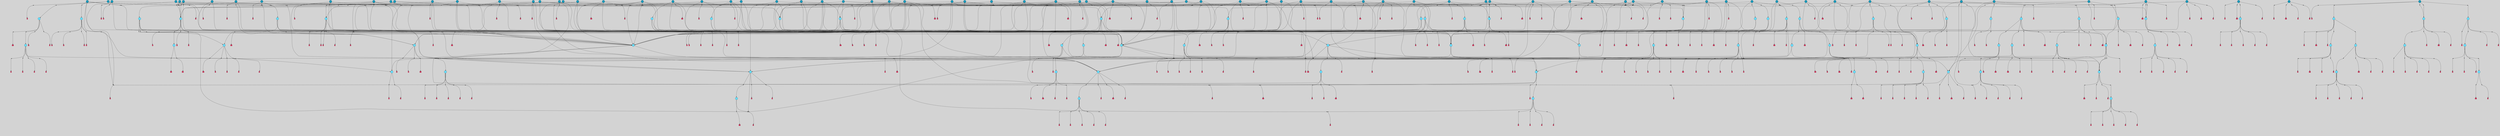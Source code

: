 // File exported with GEGELATI v1.3.1
// On the 2024-04-08 17:44:57
// With the File::TPGGraphDotExporter
digraph{
	graph[pad = "0.212, 0.055" bgcolor = lightgray]
	node[shape=circle style = filled label = ""]
		T7 [fillcolor="#66ddff"]
		T9 [fillcolor="#66ddff"]
		T11 [fillcolor="#66ddff"]
		T59 [fillcolor="#66ddff"]
		T102 [fillcolor="#66ddff"]
		T111 [fillcolor="#66ddff"]
		T258 [fillcolor="#66ddff"]
		T320 [fillcolor="#66ddff"]
		T321 [fillcolor="#66ddff"]
		T322 [fillcolor="#66ddff"]
		T323 [fillcolor="#66ddff"]
		T407 [fillcolor="#66ddff"]
		T429 [fillcolor="#66ddff"]
		T440 [fillcolor="#66ddff"]
		T540 [fillcolor="#66ddff"]
		T550 [fillcolor="#1199bb"]
		T623 [fillcolor="#66ddff"]
		T624 [fillcolor="#66ddff"]
		T625 [fillcolor="#66ddff"]
		T716 [fillcolor="#66ddff"]
		T717 [fillcolor="#66ddff"]
		T718 [fillcolor="#66ddff"]
		T721 [fillcolor="#66ddff"]
		T787 [fillcolor="#1199bb"]
		T788 [fillcolor="#66ddff"]
		T789 [fillcolor="#66ddff"]
		T790 [fillcolor="#66ddff"]
		T792 [fillcolor="#66ddff"]
		T793 [fillcolor="#66ddff"]
		T794 [fillcolor="#66ddff"]
		T804 [fillcolor="#1199bb"]
		T813 [fillcolor="#1199bb"]
		T822 [fillcolor="#1199bb"]
		T877 [fillcolor="#66ddff"]
		T878 [fillcolor="#1199bb"]
		T879 [fillcolor="#66ddff"]
		T880 [fillcolor="#66ddff"]
		T881 [fillcolor="#66ddff"]
		T882 [fillcolor="#66ddff"]
		T883 [fillcolor="#66ddff"]
		T884 [fillcolor="#1199bb"]
		T885 [fillcolor="#66ddff"]
		T886 [fillcolor="#66ddff"]
		T947 [fillcolor="#66ddff"]
		T948 [fillcolor="#66ddff"]
		T949 [fillcolor="#66ddff"]
		T950 [fillcolor="#66ddff"]
		T952 [fillcolor="#66ddff"]
		T953 [fillcolor="#66ddff"]
		T954 [fillcolor="#66ddff"]
		T956 [fillcolor="#66ddff"]
		T991 [fillcolor="#1199bb"]
		T1005 [fillcolor="#66ddff"]
		T1011 [fillcolor="#66ddff"]
		T1013 [fillcolor="#66ddff"]
		T1014 [fillcolor="#66ddff"]
		T1020 [fillcolor="#66ddff"]
		T1023 [fillcolor="#66ddff"]
		T1050 [fillcolor="#1199bb"]
		T1053 [fillcolor="#66ddff"]
		T1054 [fillcolor="#66ddff"]
		T1055 [fillcolor="#66ddff"]
		T1056 [fillcolor="#66ddff"]
		T1074 [fillcolor="#1199bb"]
		T1075 [fillcolor="#1199bb"]
		T1077 [fillcolor="#1199bb"]
		T1079 [fillcolor="#1199bb"]
		T1082 [fillcolor="#1199bb"]
		T1084 [fillcolor="#1199bb"]
		T1085 [fillcolor="#1199bb"]
		T1087 [fillcolor="#1199bb"]
		T1088 [fillcolor="#1199bb"]
		T1089 [fillcolor="#66ddff"]
		T1091 [fillcolor="#1199bb"]
		T1092 [fillcolor="#66ddff"]
		T1094 [fillcolor="#1199bb"]
		T1096 [fillcolor="#1199bb"]
		T1099 [fillcolor="#1199bb"]
		T1100 [fillcolor="#1199bb"]
		T1102 [fillcolor="#1199bb"]
		T1103 [fillcolor="#1199bb"]
		T1106 [fillcolor="#1199bb"]
		T1107 [fillcolor="#1199bb"]
		T1109 [fillcolor="#66ddff"]
		T1114 [fillcolor="#1199bb"]
		T1118 [fillcolor="#1199bb"]
		T1120 [fillcolor="#66ddff"]
		T308 [fillcolor="#66ddff"]
		T1121 [fillcolor="#66ddff"]
		T1122 [fillcolor="#1199bb"]
		T1123 [fillcolor="#66ddff"]
		T1124 [fillcolor="#66ddff"]
		T425 [fillcolor="#66ddff"]
		T1125 [fillcolor="#66ddff"]
		T1126 [fillcolor="#66ddff"]
		T1134 [fillcolor="#66ddff"]
		T1135 [fillcolor="#1199bb"]
		T1136 [fillcolor="#1199bb"]
		T1063 [fillcolor="#1199bb"]
		T1138 [fillcolor="#1199bb"]
		T1139 [fillcolor="#1199bb"]
		T1141 [fillcolor="#1199bb"]
		T1143 [fillcolor="#1199bb"]
		T1145 [fillcolor="#1199bb"]
		T1146 [fillcolor="#1199bb"]
		T1147 [fillcolor="#1199bb"]
		T1148 [fillcolor="#1199bb"]
		T1149 [fillcolor="#1199bb"]
		T1151 [fillcolor="#1199bb"]
		T1152 [fillcolor="#1199bb"]
		T1156 [fillcolor="#1199bb"]
		T1157 [fillcolor="#1199bb"]
		T280 [fillcolor="#1199bb"]
		T1175 [fillcolor="#1199bb"]
		T1176 [fillcolor="#1199bb"]
		T1178 [fillcolor="#1199bb"]
		T1179 [fillcolor="#1199bb"]
		T1181 [fillcolor="#1199bb"]
		T1182 [fillcolor="#1199bb"]
		T1183 [fillcolor="#1199bb"]
		T1184 [fillcolor="#1199bb"]
		T1185 [fillcolor="#1199bb"]
		T1186 [fillcolor="#1199bb"]
		T1188 [fillcolor="#1199bb"]
		T1189 [fillcolor="#1199bb"]
		T1190 [fillcolor="#1199bb"]
		T1194 [fillcolor="#1199bb"]
		T1195 [fillcolor="#1199bb"]
		T1197 [fillcolor="#66ddff"]
		T1198 [fillcolor="#66ddff"]
		T1199 [fillcolor="#66ddff"]
		T1200 [fillcolor="#66ddff"]
		T1202 [fillcolor="#66ddff"]
		T1203 [fillcolor="#1199bb"]
		T1204 [fillcolor="#66ddff"]
		T1205 [fillcolor="#66ddff"]
		T1206 [fillcolor="#66ddff"]
		T1207 [fillcolor="#66ddff"]
		T1208 [fillcolor="#66ddff"]
		T1209 [fillcolor="#1199bb"]
		T1217 [fillcolor="#1199bb"]
		T1219 [fillcolor="#1199bb"]
		T1224 [fillcolor="#1199bb"]
		T1225 [fillcolor="#1199bb"]
		T1226 [fillcolor="#1199bb"]
		T1227 [fillcolor="#1199bb"]
		T1232 [fillcolor="#1199bb"]
		T1236 [fillcolor="#1199bb"]
		T1238 [fillcolor="#1199bb"]
		T1239 [fillcolor="#1199bb"]
		T1240 [fillcolor="#1199bb"]
		T1241 [fillcolor="#1199bb"]
		T1242 [fillcolor="#1199bb"]
		T1243 [fillcolor="#1199bb"]
		T1244 [fillcolor="#1199bb"]
		P21834 [fillcolor="#cccccc" shape=point] //-3|
		I21834 [shape=box style=invis label="1|6&2|7#0|7&#92;n10|2&0|7#1|3&#92;n9|6&2|7#2|2&#92;n5|3&0|7#0|7&#92;n1|6&2|3#0|0&#92;n2|3&2|3#2|2&#92;n5|1&2|6#0|6&#92;n"]
		P21834 -> I21834[style=invis]
		A14125 [fillcolor="#ff3366" shape=box margin=0.03 width=0 height=0 label="7"]
		T7 -> P21834 -> A14125
		P21835 [fillcolor="#cccccc" shape=point] //5|
		I21835 [shape=box style=invis label="0|5&2|3#0|1&#92;n0|6&2|1#2|4&#92;n6|2&2|6#0|7&#92;n7|4&0|3#0|1&#92;n5|4&0|7#1|6&#92;n9|1&0|5#2|2&#92;n6|3&2|3#1|7&#92;n11|7&2|4#1|6&#92;n2|5&0|1#0|0&#92;n4|7&0|0#0|2&#92;n6|2&0|6#0|0&#92;n2|1&2|6#2|4&#92;n10|0&2|0#1|0&#92;n6|6&2|4#0|6&#92;n"]
		P21835 -> I21835[style=invis]
		A14126 [fillcolor="#ff3366" shape=box margin=0.03 width=0 height=0 label="8"]
		T7 -> P21835 -> A14126
		P21836 [fillcolor="#cccccc" shape=point] //-6|
		I21836 [shape=box style=invis label="11|1&0|7#2|0&#92;n10|4&0|1#1|0&#92;n4|3&2|4#2|1&#92;n0|5&2|0#0|0&#92;n6|1&0|0#0|3&#92;n8|2&2|0#0|4&#92;n11|4&2|0#1|6&#92;n7|0&2|6#2|3&#92;n5|3&2|6#2|0&#92;n2|0&2|0#0|4&#92;n"]
		P21836 -> I21836[style=invis]
		A14127 [fillcolor="#ff3366" shape=box margin=0.03 width=0 height=0 label="9"]
		T9 -> P21836 -> A14127
		P21837 [fillcolor="#cccccc" shape=point] //2|
		I21837 [shape=box style=invis label="6|3&2|7#1|4&#92;n8|6&0|0#2|5&#92;n2|1&0|2#0|3&#92;n8|7&0|6#0|4&#92;n2|1&2|0#0|1&#92;n0|0&2|2#2|3&#92;n6|6&0|7#2|1&#92;n6|1&0|7#2|6&#92;n5|4&2|7#0|4&#92;n0|3&0|4#2|0&#92;n11|0&2|0#2|5&#92;n4|5&2|5#2|4&#92;n5|7&0|6#0|4&#92;n9|7&2|5#0|3&#92;n5|4&2|1#0|3&#92;n5|3&0|1#1|7&#92;n0|4&0|3#2|5&#92;n"]
		P21837 -> I21837[style=invis]
		A14128 [fillcolor="#ff3366" shape=box margin=0.03 width=0 height=0 label="10"]
		T9 -> P21837 -> A14128
		P21838 [fillcolor="#cccccc" shape=point] //6|
		I21838 [shape=box style=invis label="3|0&2|7#2|2&#92;n3|2&0|4#2|5&#92;n5|1&0|2#1|0&#92;n8|7&0|1#2|0&#92;n8|5&0|3#0|6&#92;n0|2&0|2#2|3&#92;n1|5&2|5#0|5&#92;n5|6&0|6#0|7&#92;n6|7&0|0#2|6&#92;n1|2&2|3#0|0&#92;n7|7&2|3#0|4&#92;n0|7&2|7#0|6&#92;n1|0&2|2#2|7&#92;n4|4&0|1#0|0&#92;n"]
		P21838 -> I21838[style=invis]
		A14129 [fillcolor="#ff3366" shape=box margin=0.03 width=0 height=0 label="11"]
		T11 -> P21838 -> A14129
		P21839 [fillcolor="#cccccc" shape=point] //-4|
		I21839 [shape=box style=invis label="4|1&0|4#2|6&#92;n1|2&2|2#2|0&#92;n1|2&2|0#0|6&#92;n8|4&2|3#2|5&#92;n5|5&2|1#1|0&#92;n"]
		P21839 -> I21839[style=invis]
		A14130 [fillcolor="#ff3366" shape=box margin=0.03 width=0 height=0 label="12"]
		T11 -> P21839 -> A14130
		P21840 [fillcolor="#cccccc" shape=point] //8|
		I21840 [shape=box style=invis label="9|0&0|1#2|0&#92;n10|1&2|5#1|4&#92;n8|2&2|6#0|4&#92;n4|5&0|3#0|1&#92;n2|4&2|5#2|3&#92;n4|2&2|2#0|2&#92;n7|5&0|2#0|0&#92;n8|2&2|1#1|3&#92;n8|7&0|7#2|1&#92;n1|1&0|0#0|7&#92;n5|6&2|5#1|0&#92;n6|3&2|5#0|0&#92;n11|4&0|3#2|6&#92;n1|2&2|4#0|7&#92;n5|6&0|1#2|0&#92;n11|3&0|2#0|7&#92;n"]
		P21840 -> I21840[style=invis]
		A14131 [fillcolor="#ff3366" shape=box margin=0.03 width=0 height=0 label="6"]
		T59 -> P21840 -> A14131
		P21841 [fillcolor="#cccccc" shape=point] //5|
		I21841 [shape=box style=invis label="3|0&2|0#0|1&#92;n3|0&0|7#0|1&#92;n5|3&0|2#2|6&#92;n4|4&2|4#2|6&#92;n11|2&0|7#1|6&#92;n2|7&2|2#2|5&#92;n9|3&2|6#2|7&#92;n7|7&0|0#0|4&#92;n6|1&2|4#2|3&#92;n5|4&2|0#1|6&#92;n1|3&0|7#0|4&#92;n"]
		P21841 -> I21841[style=invis]
		A14132 [fillcolor="#ff3366" shape=box margin=0.03 width=0 height=0 label="7"]
		T59 -> P21841 -> A14132
		T59 -> P21836
		T59 -> P21841
		P21842 [fillcolor="#cccccc" shape=point] //7|
		I21842 [shape=box style=invis label="3|3&2|7#0|4&#92;n4|3&2|6#0|3&#92;n8|4&0|6#1|2&#92;n5|6&2|3#0|4&#92;n0|7&2|1#0|5&#92;n8|7&2|2#2|5&#92;n9|1&0|0#1|0&#92;n10|1&2|1#1|4&#92;n10|5&0|6#1|7&#92;n5|2&2|3#0|4&#92;n2|0&2|6#2|7&#92;n1|7&0|1#0|7&#92;n"]
		P21842 -> I21842[style=invis]
		A14133 [fillcolor="#ff3366" shape=box margin=0.03 width=0 height=0 label="2"]
		T102 -> P21842 -> A14133
		P21843 [fillcolor="#cccccc" shape=point] //-8|
		I21843 [shape=box style=invis label="7|5&0|4#2|4&#92;n"]
		P21843 -> I21843[style=invis]
		A14134 [fillcolor="#ff3366" shape=box margin=0.03 width=0 height=0 label="3"]
		T102 -> P21843 -> A14134
		P21844 [fillcolor="#cccccc" shape=point] //8|
		I21844 [shape=box style=invis label="7|0&0|2#1|4&#92;n8|1&2|3#0|5&#92;n0|6&0|5#0|5&#92;n3|7&2|1#0|6&#92;n9|4&2|7#1|6&#92;n1|7&2|5#2|2&#92;n8|5&2|0#0|3&#92;n0|2&0|2#0|0&#92;n3|5&0|2#0|3&#92;n"]
		P21844 -> I21844[style=invis]
		A14135 [fillcolor="#ff3366" shape=box margin=0.03 width=0 height=0 label="5"]
		T102 -> P21844 -> A14135
		P21845 [fillcolor="#cccccc" shape=point] //-5|
		I21845 [shape=box style=invis label="0|0&2|3#0|2&#92;n10|5&0|6#1|3&#92;n7|3&0|6#2|3&#92;n3|4&0|6#0|6&#92;n10|5&0|2#1|1&#92;n5|0&0|1#0|3&#92;n6|6&2|5#1|5&#92;n7|4&0|2#1|7&#92;n5|7&0|1#2|5&#92;n1|5&0|0#0|3&#92;n7|5&2|1#2|6&#92;n9|0&0|2#0|0&#92;n4|0&2|4#0|0&#92;n4|6&0|0#2|3&#92;n3|1&0|6#2|5&#92;n7|7&2|1#2|3&#92;n9|4&2|2#0|6&#92;n"]
		P21845 -> I21845[style=invis]
		T111 -> P21845 -> T9
		P21846 [fillcolor="#cccccc" shape=point] //7|
		I21846 [shape=box style=invis label="7|4&2|1#2|0&#92;n4|1&2|4#2|3&#92;n5|0&2|0#2|2&#92;n6|1&2|4#2|6&#92;n"]
		P21846 -> I21846[style=invis]
		A14136 [fillcolor="#ff3366" shape=box margin=0.03 width=0 height=0 label="9"]
		T111 -> P21846 -> A14136
		P21847 [fillcolor="#cccccc" shape=point] //2|
		I21847 [shape=box style=invis label="3|0&2|0#0|1&#92;n11|2&0|7#1|6&#92;n8|7&2|4#0|5&#92;n5|3&0|2#2|6&#92;n4|4&2|4#2|6&#92;n3|0&0|7#0|1&#92;n2|7&2|2#2|5&#92;n9|3&2|6#2|7&#92;n7|7&0|0#0|4&#92;n6|1&2|4#1|3&#92;n5|4&2|0#1|6&#92;n1|3&0|7#0|4&#92;n"]
		P21847 -> I21847[style=invis]
		A14137 [fillcolor="#ff3366" shape=box margin=0.03 width=0 height=0 label="7"]
		T111 -> P21847 -> A14137
		T111 -> P21836
		P21848 [fillcolor="#cccccc" shape=point] //2|
		I21848 [shape=box style=invis label="9|1&2|3#0|1&#92;n5|3&2|4#2|7&#92;n11|0&2|3#0|4&#92;n7|0&2|4#0|4&#92;n5|2&2|0#2|4&#92;n7|3&0|7#0|5&#92;n"]
		P21848 -> I21848[style=invis]
		A14138 [fillcolor="#ff3366" shape=box margin=0.03 width=0 height=0 label="2"]
		T258 -> P21848 -> A14138
		T258 -> P21836
		P21849 [fillcolor="#cccccc" shape=point] //-5|
		I21849 [shape=box style=invis label="8|7&0|3#0|3&#92;n6|4&2|1#0|5&#92;n2|2&2|6#2|0&#92;n4|7&2|0#2|3&#92;n10|5&2|1#1|5&#92;n2|0&0|7#2|0&#92;n5|3&2|2#2|0&#92;n6|7&0|0#1|0&#92;n"]
		P21849 -> I21849[style=invis]
		A14139 [fillcolor="#ff3366" shape=box margin=0.03 width=0 height=0 label="1"]
		T258 -> P21849 -> A14139
		P21850 [fillcolor="#cccccc" shape=point] //2|
		I21850 [shape=box style=invis label="4|1&0|4#2|6&#92;n5|5&2|1#1|0&#92;n1|0&2|0#0|6&#92;n8|4&2|3#2|5&#92;n"]
		P21850 -> I21850[style=invis]
		T258 -> P21850 -> T11
		P21851 [fillcolor="#cccccc" shape=point] //5|
		I21851 [shape=box style=invis label="1|6&2|7#0|7&#92;n9|2&2|7#2|2&#92;n10|2&0|7#1|3&#92;n5|3&0|7#0|7&#92;n7|0&2|7#2|2&#92;n1|6&2|3#0|0&#92;n2|3&2|3#2|2&#92;n"]
		P21851 -> I21851[style=invis]
		A14140 [fillcolor="#ff3366" shape=box margin=0.03 width=0 height=0 label="7"]
		T258 -> P21851 -> A14140
		P21852 [fillcolor="#cccccc" shape=point] //-4|
		I21852 [shape=box style=invis label="4|1&0|4#2|6&#92;n1|2&2|2#2|0&#92;n1|2&2|0#0|6&#92;n8|4&2|3#2|5&#92;n5|5&2|1#1|0&#92;n"]
		P21852 -> I21852[style=invis]
		A14141 [fillcolor="#ff3366" shape=box margin=0.03 width=0 height=0 label="12"]
		T320 -> P21852 -> A14141
		P21853 [fillcolor="#cccccc" shape=point] //-9|
		I21853 [shape=box style=invis label="2|0&2|0#2|1&#92;n4|4&2|4#2|6&#92;n9|1&0|3#1|7&#92;n5|3&0|2#2|6&#92;n2|7&2|2#2|5&#92;n5|4&2|0#1|6&#92;n3|0&0|7#0|1&#92;n1|3&0|7#0|4&#92;n11|6&2|2#0|7&#92;n7|7&0|0#0|4&#92;n11|0&0|7#1|6&#92;n9|3&2|6#2|7&#92;n"]
		P21853 -> I21853[style=invis]
		A14142 [fillcolor="#ff3366" shape=box margin=0.03 width=0 height=0 label="7"]
		T321 -> P21853 -> A14142
		P21854 [fillcolor="#cccccc" shape=point] //6|
		I21854 [shape=box style=invis label="3|0&2|7#2|2&#92;n3|2&0|4#2|5&#92;n5|1&0|2#1|0&#92;n8|7&0|1#2|0&#92;n8|5&0|3#0|6&#92;n0|2&0|2#2|3&#92;n1|5&2|5#0|5&#92;n5|6&0|6#0|7&#92;n6|7&0|0#2|6&#92;n1|2&2|3#0|0&#92;n7|7&2|3#0|4&#92;n0|7&2|7#0|6&#92;n1|0&2|2#2|7&#92;n4|4&0|1#0|0&#92;n"]
		P21854 -> I21854[style=invis]
		A14143 [fillcolor="#ff3366" shape=box margin=0.03 width=0 height=0 label="11"]
		T320 -> P21854 -> A14143
		P21855 [fillcolor="#cccccc" shape=point] //2|
		I21855 [shape=box style=invis label="4|1&0|4#2|6&#92;n5|5&2|1#1|0&#92;n1|0&2|0#0|6&#92;n8|4&2|3#2|5&#92;n"]
		P21855 -> I21855[style=invis]
		T321 -> P21855 -> T320
		P21856 [fillcolor="#cccccc" shape=point] //-3|
		I21856 [shape=box style=invis label="4|5&0|0#0|0&#92;n4|7&0|0#0|2&#92;n0|6&2|1#2|4&#92;n9|1&0|5#2|2&#92;n10|0&2|0#1|0&#92;n6|6&2|4#0|6&#92;n2|5&0|1#0|0&#92;n6|3&2|3#1|7&#92;n11|7&2|4#1|6&#92;n6|2&2|6#0|1&#92;n6|2&0|0#0|0&#92;n9|1&2|6#2|4&#92;n10|4&0|3#1|1&#92;n5|4&2|7#1|6&#92;n"]
		P21856 -> I21856[style=invis]
		T323 -> P21856 -> T321
		P21857 [fillcolor="#cccccc" shape=point] //5|
		I21857 [shape=box style=invis label="0|5&2|3#0|1&#92;n0|6&2|1#2|4&#92;n6|2&2|6#0|7&#92;n7|4&0|3#0|1&#92;n5|4&0|7#1|6&#92;n9|1&0|5#2|2&#92;n6|3&2|3#1|7&#92;n11|7&2|4#1|6&#92;n2|5&0|1#0|0&#92;n4|7&0|0#0|2&#92;n6|2&0|6#0|0&#92;n2|1&2|6#2|4&#92;n10|0&2|0#1|0&#92;n6|6&2|4#0|6&#92;n"]
		P21857 -> I21857[style=invis]
		A14144 [fillcolor="#ff3366" shape=box margin=0.03 width=0 height=0 label="8"]
		T322 -> P21857 -> A14144
		P21858 [fillcolor="#cccccc" shape=point] //8|
		I21858 [shape=box style=invis label="9|7&0|5#2|5&#92;n3|3&2|3#0|2&#92;n9|5&2|2#1|0&#92;n2|3&0|6#0|3&#92;n4|4&2|5#2|7&#92;n11|3&2|0#1|5&#92;n6|6&2|1#2|2&#92;n4|6&0|1#2|2&#92;n2|5&2|7#2|2&#92;n7|7&2|2#2|3&#92;n6|5&0|3#2|6&#92;n6|7&0|6#0|2&#92;n"]
		P21858 -> I21858[style=invis]
		A14145 [fillcolor="#ff3366" shape=box margin=0.03 width=0 height=0 label="14"]
		T321 -> P21858 -> A14145
		P21859 [fillcolor="#cccccc" shape=point] //-3|
		I21859 [shape=box style=invis label="1|6&2|7#0|7&#92;n10|2&0|7#1|3&#92;n9|6&2|7#2|2&#92;n5|3&0|7#0|7&#92;n1|6&2|3#0|0&#92;n2|3&2|3#2|2&#92;n5|1&2|6#0|6&#92;n"]
		P21859 -> I21859[style=invis]
		A14146 [fillcolor="#ff3366" shape=box margin=0.03 width=0 height=0 label="7"]
		T322 -> P21859 -> A14146
		P21860 [fillcolor="#cccccc" shape=point] //-8|
		I21860 [shape=box style=invis label="7|5&0|4#2|4&#92;n"]
		P21860 -> I21860[style=invis]
		A14147 [fillcolor="#ff3366" shape=box margin=0.03 width=0 height=0 label="3"]
		T321 -> P21860 -> A14147
		P21861 [fillcolor="#cccccc" shape=point] //4|
		I21861 [shape=box style=invis label="4|3&0|6#0|3&#92;n5|7&2|3#2|2&#92;n5|6&0|7#1|2&#92;n1|4&2|6#0|3&#92;n8|4&2|1#2|5&#92;n9|5&2|4#1|4&#92;n2|4&0|5#0|7&#92;n10|0&0|6#1|3&#92;n3|0&0|6#0|2&#92;n2|7&2|7#2|6&#92;n5|2&0|5#1|5&#92;n10|4&2|5#1|7&#92;n4|0&0|4#2|4&#92;n11|1&0|4#2|6&#92;n10|6&2|0#1|4&#92;n9|7&0|3#1|4&#92;n4|5&2|7#0|6&#92;n11|5&2|6#2|3&#92;n0|3&0|5#0|1&#92;n"]
		P21861 -> I21861[style=invis]
		A14148 [fillcolor="#ff3366" shape=box margin=0.03 width=0 height=0 label="13"]
		T321 -> P21861 -> A14148
		P21862 [fillcolor="#cccccc" shape=point] //1|
		I21862 [shape=box style=invis label="0|4&0|1#0|1&#92;n10|5&2|5#1|6&#92;n7|7&2|5#2|2&#92;n9|5&0|7#2|7&#92;n8|4&0|3#2|7&#92;n11|0&2|3#0|5&#92;n7|0&0|0#0|1&#92;n4|2&0|4#0|5&#92;n5|1&0|6#2|7&#92;n11|3&0|7#1|3&#92;n"]
		P21862 -> I21862[style=invis]
		T323 -> P21862 -> T322
		P21863 [fillcolor="#cccccc" shape=point] //4|
		I21863 [shape=box style=invis label="4|3&0|6#0|3&#92;n5|7&2|3#2|2&#92;n5|6&0|7#1|2&#92;n1|4&2|6#0|3&#92;n8|4&2|1#2|5&#92;n9|5&2|4#1|4&#92;n2|4&0|5#0|7&#92;n10|0&0|6#1|3&#92;n3|0&0|6#0|2&#92;n2|7&2|7#2|6&#92;n5|2&0|5#1|5&#92;n10|4&2|5#1|7&#92;n4|0&0|4#2|4&#92;n11|1&0|4#2|6&#92;n10|6&2|0#1|4&#92;n9|7&0|3#1|4&#92;n4|5&2|7#0|6&#92;n11|5&2|6#2|3&#92;n0|3&0|5#0|1&#92;n"]
		P21863 -> I21863[style=invis]
		A14149 [fillcolor="#ff3366" shape=box margin=0.03 width=0 height=0 label="13"]
		T323 -> P21863 -> A14149
		P21864 [fillcolor="#cccccc" shape=point] //-1|
		I21864 [shape=box style=invis label="0|5&2|2#0|0&#92;n11|3&2|3#1|3&#92;n8|5&2|2#1|7&#92;n10|0&0|6#1|2&#92;n9|1&2|5#0|3&#92;n8|0&2|4#2|6&#92;n6|7&0|2#0|3&#92;n9|2&0|7#0|1&#92;n6|2&0|2#2|1&#92;n"]
		P21864 -> I21864[style=invis]
		A14150 [fillcolor="#ff3366" shape=box margin=0.03 width=0 height=0 label="7"]
		T407 -> P21864 -> A14150
		P21865 [fillcolor="#cccccc" shape=point] //-3|
		I21865 [shape=box style=invis label="7|7&0|0#0|4&#92;n11|2&0|7#1|6&#92;n8|7&2|4#0|5&#92;n5|3&0|2#2|6&#92;n4|4&2|4#2|6&#92;n3|0&0|7#0|6&#92;n2|7&2|2#2|5&#92;n9|3&2|6#2|7&#92;n6|7&0|0#0|7&#92;n3|0&2|0#0|1&#92;n6|1&2|4#1|3&#92;n5|4&2|0#1|6&#92;n1|3&0|7#0|4&#92;n"]
		P21865 -> I21865[style=invis]
		T407 -> P21865 -> T59
		P21866 [fillcolor="#cccccc" shape=point] //-5|
		I21866 [shape=box style=invis label="5|3&0|7#0|7&#92;n9|2&2|7#2|2&#92;n1|6&2|7#0|7&#92;n7|6&2|4#0|5&#92;n10|3&0|2#1|1&#92;n9|2&0|7#1|3&#92;n1|6&0|3#0|1&#92;n4|0&0|2#2|2&#92;n7|0&2|7#2|2&#92;n5|1&2|6#0|3&#92;n2|3&2|3#2|2&#92;n"]
		P21866 -> I21866[style=invis]
		T407 -> P21866 -> T102
		P21867 [fillcolor="#cccccc" shape=point] //1|
		I21867 [shape=box style=invis label="9|3&2|0#0|4&#92;n4|2&0|5#2|0&#92;n10|7&2|7#1|1&#92;n6|3&2|6#1|5&#92;n8|3&2|5#1|2&#92;n4|0&2|1#2|2&#92;n4|1&0|4#0|3&#92;n3|6&2|5#2|5&#92;n8|3&0|1#0|7&#92;n4|0&2|4#0|1&#92;n3|4&0|0#2|1&#92;n3|2&0|7#2|1&#92;n1|4&0|1#0|2&#92;n"]
		P21867 -> I21867[style=invis]
		A14151 [fillcolor="#ff3366" shape=box margin=0.03 width=0 height=0 label="14"]
		T407 -> P21867 -> A14151
		P21868 [fillcolor="#cccccc" shape=point] //3|
		I21868 [shape=box style=invis label="5|4&2|7#0|4&#92;n0|4&0|3#2|5&#92;n8|6&0|0#2|5&#92;n2|1&0|2#0|3&#92;n9|7&0|6#0|4&#92;n0|0&2|2#2|3&#92;n6|6&0|7#2|1&#92;n6|1&0|7#2|6&#92;n0|3&0|4#2|0&#92;n11|0&2|0#2|5&#92;n4|5&2|5#2|4&#92;n5|3&0|1#1|7&#92;n9|7&2|2#0|3&#92;n5|4&2|1#0|3&#92;n5|0&0|6#0|4&#92;n0|0&0|1#2|0&#92;n"]
		P21868 -> I21868[style=invis]
		A14152 [fillcolor="#ff3366" shape=box margin=0.03 width=0 height=0 label="10"]
		T407 -> P21868 -> A14152
		P21869 [fillcolor="#cccccc" shape=point] //4|
		I21869 [shape=box style=invis label="8|5&2|3#2|1&#92;n10|1&0|3#1|6&#92;n7|1&2|6#1|3&#92;n4|1&0|6#0|0&#92;n11|1&0|2#0|3&#92;n2|0&2|1#2|7&#92;n"]
		P21869 -> I21869[style=invis]
		A14153 [fillcolor="#ff3366" shape=box margin=0.03 width=0 height=0 label="2"]
		T429 -> P21869 -> A14153
		P21870 [fillcolor="#cccccc" shape=point] //1|
		I21870 [shape=box style=invis label="9|7&0|2#2|2&#92;n6|5&0|1#1|0&#92;n2|2&0|0#2|1&#92;n4|3&2|2#2|3&#92;n2|5&2|2#0|0&#92;n10|7&0|5#1|1&#92;n9|5&2|7#2|5&#92;n7|7&2|5#2|5&#92;n8|0&2|4#0|1&#92;n5|4&2|0#0|2&#92;n2|5&2|2#2|6&#92;n4|4&0|2#2|1&#92;n7|2&2|4#0|0&#92;n10|0&2|2#1|1&#92;n10|4&2|3#1|0&#92;n"]
		P21870 -> I21870[style=invis]
		A14154 [fillcolor="#ff3366" shape=box margin=0.03 width=0 height=0 label="1"]
		T429 -> P21870 -> A14154
		P21871 [fillcolor="#cccccc" shape=point] //-8|
		I21871 [shape=box style=invis label="11|7&2|0#2|0&#92;n5|5&2|7#2|7&#92;n8|6&2|7#1|2&#92;n1|7&0|3#0|6&#92;n4|0&2|1#2|2&#92;n9|0&0|2#0|0&#92;n10|1&0|5#1|6&#92;n0|0&2|3#2|0&#92;n3|2&0|1#2|6&#92;n0|1&2|4#0|0&#92;n"]
		P21871 -> I21871[style=invis]
		A14155 [fillcolor="#ff3366" shape=box margin=0.03 width=0 height=0 label="6"]
		T429 -> P21871 -> A14155
		P21872 [fillcolor="#cccccc" shape=point] //-7|
		I21872 [shape=box style=invis label="7|3&0|6#2|5&#92;n10|5&0|5#1|0&#92;n1|0&2|4#0|3&#92;n"]
		P21872 -> I21872[style=invis]
		T429 -> P21872 -> T7
		P21873 [fillcolor="#cccccc" shape=point] //-2|
		I21873 [shape=box style=invis label="3|1&2|6#2|5&#92;n4|5&0|4#0|6&#92;n7|1&0|6#2|2&#92;n2|6&0|6#2|0&#92;n7|7&0|0#1|0&#92;n3|7&0|7#0|1&#92;n1|3&2|2#2|0&#92;n3|6&0|5#0|0&#92;n4|0&2|7#0|4&#92;n9|4&2|2#0|1&#92;n3|1&2|5#0|7&#92;n"]
		P21873 -> I21873[style=invis]
		A14156 [fillcolor="#ff3366" shape=box margin=0.03 width=0 height=0 label="1"]
		T429 -> P21873 -> A14156
		P21874 [fillcolor="#cccccc" shape=point] //2|
		I21874 [shape=box style=invis label="0|6&0|7#0|4&#92;n6|7&2|6#2|6&#92;n11|3&0|7#1|6&#92;n11|1&0|6#2|7&#92;n2|4&0|1#0|1&#92;n10|6&2|5#1|6&#92;n11|3&0|1#1|7&#92;n10|0&2|3#1|5&#92;n"]
		P21874 -> I21874[style=invis]
		T440 -> P21874 -> T7
		P21875 [fillcolor="#cccccc" shape=point] //-9|
		I21875 [shape=box style=invis label="2|0&2|3#2|0&#92;n11|7&0|4#1|0&#92;n"]
		P21875 -> I21875[style=invis]
		T440 -> P21875 -> T111
		T440 -> P21841
		P21876 [fillcolor="#cccccc" shape=point] //7|
		I21876 [shape=box style=invis label="2|0&2|1#2|0&#92;n9|1&0|6#0|3&#92;n11|7&0|4#1|0&#92;n"]
		P21876 -> I21876[style=invis]
		T540 -> P21876 -> T111
		P21877 [fillcolor="#cccccc" shape=point] //6|
		I21877 [shape=box style=invis label="0|5&2|3#0|1&#92;n0|6&2|1#2|4&#92;n9|1&0|5#2|2&#92;n7|4&0|3#0|1&#92;n5|4&0|7#1|6&#92;n2|5&0|1#0|0&#92;n6|3&2|3#1|7&#92;n11|7&2|4#1|6&#92;n6|2&2|6#0|1&#92;n4|7&0|0#0|2&#92;n6|2&0|6#0|0&#92;n9|1&2|6#2|4&#92;n10|0&2|0#1|0&#92;n6|6&2|4#0|6&#92;n"]
		P21877 -> I21877[style=invis]
		A14157 [fillcolor="#ff3366" shape=box margin=0.03 width=0 height=0 label="8"]
		T540 -> P21877 -> A14157
		P21878 [fillcolor="#cccccc" shape=point] //-4|
		I21878 [shape=box style=invis label="6|3&2|6#1|2&#92;n2|5&2|2#2|5&#92;n2|6&0|4#0|5&#92;n6|0&0|2#1|2&#92;n"]
		P21878 -> I21878[style=invis]
		A14158 [fillcolor="#ff3366" shape=box margin=0.03 width=0 height=0 label="7"]
		T540 -> P21878 -> A14158
		P21879 [fillcolor="#cccccc" shape=point] //-5|
		I21879 [shape=box style=invis label="7|2&0|3#2|2&#92;n3|2&0|2#2|0&#92;n1|5&2|7#0|4&#92;n5|3&0|3#0|7&#92;n11|4&0|1#0|0&#92;n8|7&2|7#2|7&#92;n4|0&0|3#2|7&#92;n"]
		P21879 -> I21879[style=invis]
		A14159 [fillcolor="#ff3366" shape=box margin=0.03 width=0 height=0 label="7"]
		T540 -> P21879 -> A14159
		P21880 [fillcolor="#cccccc" shape=point] //-4|
		I21880 [shape=box style=invis label="4|1&0|4#2|6&#92;n1|2&2|2#2|0&#92;n1|2&2|0#0|6&#92;n8|4&2|3#2|5&#92;n5|5&2|1#1|0&#92;n"]
		P21880 -> I21880[style=invis]
		A14160 [fillcolor="#ff3366" shape=box margin=0.03 width=0 height=0 label="12"]
		T550 -> P21880 -> A14160
		P21881 [fillcolor="#cccccc" shape=point] //7|
		I21881 [shape=box style=invis label="7|4&2|7#0|4&#92;n4|6&0|1#2|5&#92;n2|1&2|3#0|0&#92;n4|3&2|0#0|1&#92;n0|0&2|7#2|7&#92;n7|7&0|5#2|3&#92;n5|0&2|1#2|2&#92;n10|0&0|4#1|2&#92;n4|4&0|7#0|0&#92;n6|7&0|2#0|1&#92;n1|4&2|5#0|4&#92;n"]
		P21881 -> I21881[style=invis]
		A14161 [fillcolor="#ff3366" shape=box margin=0.03 width=0 height=0 label="0"]
		T623 -> P21881 -> A14161
		P21882 [fillcolor="#cccccc" shape=point] //0|
		I21882 [shape=box style=invis label="4|0&0|3#2|7&#92;n10|2&0|3#1|7&#92;n3|5&0|2#0|3&#92;n4|5&0|0#2|1&#92;n10|7&2|0#1|2&#92;n5|3&2|3#1|6&#92;n9|5&2|0#0|4&#92;n5|4&2|7#0|2&#92;n10|3&2|7#1|4&#92;n7|2&0|1#2|6&#92;n8|6&0|5#0|5&#92;n8|7&2|3#0|5&#92;n2|6&2|4#0|0&#92;n"]
		P21882 -> I21882[style=invis]
		A14162 [fillcolor="#ff3366" shape=box margin=0.03 width=0 height=0 label="5"]
		T625 -> P21882 -> A14162
		P21883 [fillcolor="#cccccc" shape=point] //0|
		I21883 [shape=box style=invis label="2|5&0|1#0|6&#92;n6|1&2|2#2|7&#92;n8|0&0|3#1|4&#92;n4|3&2|5#2|4&#92;n8|1&2|4#0|0&#92;n6|6&0|1#2|6&#92;n11|7&2|4#2|5&#92;n6|2&2|4#0|2&#92;n8|5&2|4#2|4&#92;n2|1&2|1#2|2&#92;n2|7&2|5#2|6&#92;n9|7&0|5#0|4&#92;n1|2&0|5#2|6&#92;n4|2&2|3#2|7&#92;n3|3&2|1#0|2&#92;n"]
		P21883 -> I21883[style=invis]
		A14163 [fillcolor="#ff3366" shape=box margin=0.03 width=0 height=0 label="5"]
		T625 -> P21883 -> A14163
		P21884 [fillcolor="#cccccc" shape=point] //3|
		I21884 [shape=box style=invis label="7|6&2|4#0|2&#92;n10|3&2|7#1|4&#92;n11|6&0|4#0|1&#92;n7|1&0|0#2|6&#92;n7|6&0|3#2|6&#92;n4|0&2|6#0|1&#92;n4|4&2|5#0|2&#92;n4|6&0|4#2|7&#92;n10|0&2|3#1|5&#92;n2|6&0|5#0|2&#92;n1|0&2|3#0|7&#92;n1|6&2|0#0|5&#92;n6|2&0|1#0|7&#92;n9|2&0|3#2|7&#92;n5|3&0|6#0|6&#92;n1|7&2|5#2|3&#92;n8|1&2|7#0|6&#92;n1|0&2|5#2|1&#92;n7|1&2|2#2|5&#92;n7|4&2|6#0|3&#92;n"]
		P21884 -> I21884[style=invis]
		A14164 [fillcolor="#ff3366" shape=box margin=0.03 width=0 height=0 label="4"]
		T625 -> P21884 -> A14164
		P21885 [fillcolor="#cccccc" shape=point] //-9|
		I21885 [shape=box style=invis label="4|7&2|6#0|5&#92;n11|3&0|2#2|6&#92;n10|2&2|4#1|6&#92;n3|0&2|6#2|7&#92;n4|3&0|5#0|7&#92;n2|3&0|7#0|7&#92;n10|6&0|7#1|5&#92;n10|1&2|2#1|1&#92;n1|7&0|3#2|6&#92;n"]
		P21885 -> I21885[style=invis]
		A14165 [fillcolor="#ff3366" shape=box margin=0.03 width=0 height=0 label="4"]
		T550 -> P21885 -> A14165
		P21886 [fillcolor="#cccccc" shape=point] //8|
		I21886 [shape=box style=invis label="9|0&0|1#2|0&#92;n10|1&2|5#1|4&#92;n8|2&2|6#0|4&#92;n2|4&2|5#2|3&#92;n4|2&2|2#0|2&#92;n7|5&0|2#0|0&#92;n8|2&2|1#1|3&#92;n8|7&0|7#2|1&#92;n1|1&0|0#0|7&#92;n5|6&2|5#1|0&#92;n6|6&2|5#0|0&#92;n11|4&0|3#2|6&#92;n4|2&2|4#0|7&#92;n5|6&0|1#2|0&#92;n11|3&0|2#0|7&#92;n"]
		P21886 -> I21886[style=invis]
		A14166 [fillcolor="#ff3366" shape=box margin=0.03 width=0 height=0 label="6"]
		T624 -> P21886 -> A14166
		P21887 [fillcolor="#cccccc" shape=point] //-6|
		I21887 [shape=box style=invis label="9|0&2|0#0|1&#92;n3|2&0|2#0|3&#92;n5|4&0|5#1|7&#92;n2|1&0|4#0|3&#92;n9|2&2|0#2|4&#92;n7|6&0|4#0|2&#92;n2|3&0|6#2|6&#92;n1|2&0|3#2|0&#92;n"]
		P21887 -> I21887[style=invis]
		T550 -> P21887 -> T624
		P21888 [fillcolor="#cccccc" shape=point] //5|
		I21888 [shape=box style=invis label="3|0&2|0#0|1&#92;n3|0&0|7#0|1&#92;n5|3&0|2#2|6&#92;n4|4&2|4#2|6&#92;n11|2&0|7#1|6&#92;n2|7&2|2#2|5&#92;n9|3&2|6#2|7&#92;n7|7&0|0#0|4&#92;n6|1&2|4#2|3&#92;n5|4&2|0#1|6&#92;n1|3&0|7#0|4&#92;n"]
		P21888 -> I21888[style=invis]
		A14167 [fillcolor="#ff3366" shape=box margin=0.03 width=0 height=0 label="7"]
		T624 -> P21888 -> A14167
		P21889 [fillcolor="#cccccc" shape=point] //-10|
		I21889 [shape=box style=invis label="3|6&0|0#0|4&#92;n4|1&2|4#0|1&#92;n5|1&0|1#0|4&#92;n5|5&2|6#0|5&#92;n6|5&0|6#0|3&#92;n11|1&2|0#0|1&#92;n0|7&2|0#0|3&#92;n1|2&0|6#0|1&#92;n8|0&0|4#2|0&#92;n0|4&0|7#2|7&#92;n7|0&2|7#1|3&#92;n3|1&0|5#2|5&#92;n5|1&0|4#0|3&#92;n2|2&0|2#0|0&#92;n8|3&0|1#0|7&#92;n3|0&0|3#0|5&#92;n7|2&0|5#2|0&#92;n6|3&2|7#1|5&#92;n4|7&2|7#2|1&#92;n"]
		P21889 -> I21889[style=invis]
		A14168 [fillcolor="#ff3366" shape=box margin=0.03 width=0 height=0 label="14"]
		T624 -> P21889 -> A14168
		P21890 [fillcolor="#cccccc" shape=point] //5|
		I21890 [shape=box style=invis label="0|5&2|3#0|1&#92;n0|6&2|1#2|4&#92;n6|2&2|6#0|7&#92;n7|4&0|3#0|1&#92;n5|4&0|7#1|6&#92;n9|1&0|5#2|2&#92;n6|3&2|3#1|7&#92;n11|7&2|4#1|6&#92;n2|5&0|1#0|0&#92;n4|7&0|0#0|2&#92;n6|2&0|6#0|0&#92;n2|1&2|6#2|4&#92;n10|0&2|0#1|0&#92;n6|6&2|4#0|6&#92;n"]
		P21890 -> I21890[style=invis]
		A14169 [fillcolor="#ff3366" shape=box margin=0.03 width=0 height=0 label="8"]
		T624 -> P21890 -> A14169
		P21891 [fillcolor="#cccccc" shape=point] //-2|
		I21891 [shape=box style=invis label="1|3&0|2#0|7&#92;n6|1&0|7#0|0&#92;n6|1&2|4#1|7&#92;n3|0&2|3#0|3&#92;n0|2&0|7#2|6&#92;n"]
		P21891 -> I21891[style=invis]
		T550 -> P21891 -> T623
		P21892 [fillcolor="#cccccc" shape=point] //5|
		I21892 [shape=box style=invis label="3|0&2|0#2|1&#92;n3|0&0|7#0|1&#92;n5|3&0|2#2|6&#92;n4|4&2|4#2|6&#92;n5|4&2|0#1|6&#92;n2|7&2|2#2|5&#92;n1|3&0|7#0|4&#92;n11|6&2|2#0|7&#92;n7|7&0|0#0|4&#92;n6|1&2|4#2|3&#92;n11|0&0|7#1|6&#92;n9|3&2|6#2|7&#92;n"]
		P21892 -> I21892[style=invis]
		A14170 [fillcolor="#ff3366" shape=box margin=0.03 width=0 height=0 label="7"]
		T623 -> P21892 -> A14170
		P21893 [fillcolor="#cccccc" shape=point] //4|
		I21893 [shape=box style=invis label="7|1&0|6#0|1&#92;n6|7&2|7#1|7&#92;n10|1&2|1#1|1&#92;n9|6&2|2#1|4&#92;n4|7&0|4#2|2&#92;n9|6&0|5#1|1&#92;n10|0&2|6#1|6&#92;n5|1&0|1#2|3&#92;n10|1&0|5#1|0&#92;n3|4&2|3#0|0&#92;n8|2&0|5#2|4&#92;n1|6&2|0#0|0&#92;n2|3&0|1#2|6&#92;n5|2&2|2#1|6&#92;n2|2&0|1#2|1&#92;n3|1&2|7#0|3&#92;n6|7&2|3#0|4&#92;n"]
		P21893 -> I21893[style=invis]
		A14171 [fillcolor="#ff3366" shape=box margin=0.03 width=0 height=0 label="10"]
		T623 -> P21893 -> A14171
		P21894 [fillcolor="#cccccc" shape=point] //-1|
		I21894 [shape=box style=invis label="5|7&2|4#0|7&#92;n6|4&2|4#2|6&#92;n3|0&0|5#0|0&#92;n9|5&0|7#1|4&#92;n8|0&0|2#2|1&#92;n3|0&2|6#0|7&#92;n1|7&2|5#2|5&#92;n9|4&0|2#0|6&#92;n4|4&2|5#0|6&#92;n"]
		P21894 -> I21894[style=invis]
		A14172 [fillcolor="#ff3366" shape=box margin=0.03 width=0 height=0 label="7"]
		T550 -> P21894 -> A14172
		P21895 [fillcolor="#cccccc" shape=point] //-4|
		I21895 [shape=box style=invis label="0|4&0|0#2|7&#92;n8|5&2|4#2|4&#92;n4|3&2|5#2|4&#92;n11|7&2|2#2|5&#92;n6|5&2|2#2|7&#92;n3|2&0|7#0|7&#92;n3|3&2|1#0|3&#92;n2|6&0|3#2|5&#92;n0|1&2|6#2|2&#92;n8|2&0|0#1|6&#92;n0|7&0|5#0|4&#92;n9|5&0|3#2|7&#92;n2|7&2|5#2|6&#92;n9|0&2|0#0|1&#92;n1|2&2|4#0|2&#92;n"]
		P21895 -> I21895[style=invis]
		T623 -> P21895 -> T625
		P21896 [fillcolor="#cccccc" shape=point] //2|
		I21896 [shape=box style=invis label="9|1&2|3#0|1&#92;n5|2&2|0#2|4&#92;n3|6&2|5#2|7&#92;n7|0&2|5#0|4&#92;n1|2&0|3#0|5&#92;n7|3&2|7#0|0&#92;n"]
		P21896 -> I21896[style=invis]
		A14173 [fillcolor="#ff3366" shape=box margin=0.03 width=0 height=0 label="2"]
		T625 -> P21896 -> A14173
		P21897 [fillcolor="#cccccc" shape=point] //-6|
		I21897 [shape=box style=invis label="7|5&0|4#0|4&#92;n11|0&2|5#2|1&#92;n"]
		P21897 -> I21897[style=invis]
		A14174 [fillcolor="#ff3366" shape=box margin=0.03 width=0 height=0 label="3"]
		T625 -> P21897 -> A14174
		P21898 [fillcolor="#cccccc" shape=point] //5|
		I21898 [shape=box style=invis label="0|5&2|3#0|1&#92;n0|6&2|1#2|4&#92;n6|2&2|6#0|7&#92;n7|4&0|3#0|1&#92;n5|4&0|7#1|6&#92;n9|1&0|5#2|2&#92;n6|3&2|3#1|7&#92;n11|7&2|4#1|6&#92;n2|5&0|1#0|0&#92;n4|7&0|0#0|2&#92;n6|2&0|6#0|0&#92;n2|1&2|6#2|4&#92;n10|0&2|0#1|0&#92;n6|6&2|4#0|6&#92;n"]
		P21898 -> I21898[style=invis]
		A14175 [fillcolor="#ff3366" shape=box margin=0.03 width=0 height=0 label="8"]
		T717 -> P21898 -> A14175
		P21899 [fillcolor="#cccccc" shape=point] //-10|
		I21899 [shape=box style=invis label="3|6&0|0#0|4&#92;n4|1&2|4#0|1&#92;n5|1&0|1#0|4&#92;n5|5&2|6#0|5&#92;n6|5&0|6#0|3&#92;n11|1&2|0#0|1&#92;n0|7&2|0#0|3&#92;n1|2&0|6#0|1&#92;n8|0&0|4#2|0&#92;n0|4&0|7#2|7&#92;n7|0&2|7#1|3&#92;n3|1&0|5#2|5&#92;n5|1&0|4#0|3&#92;n2|2&0|2#0|0&#92;n8|3&0|1#0|7&#92;n3|0&0|3#0|5&#92;n7|2&0|5#2|0&#92;n6|3&2|7#1|5&#92;n4|7&2|7#2|1&#92;n"]
		P21899 -> I21899[style=invis]
		A14176 [fillcolor="#ff3366" shape=box margin=0.03 width=0 height=0 label="14"]
		T717 -> P21899 -> A14176
		P21900 [fillcolor="#cccccc" shape=point] //5|
		I21900 [shape=box style=invis label="3|0&2|0#0|1&#92;n3|0&0|7#0|1&#92;n5|3&0|2#2|6&#92;n4|4&2|4#2|6&#92;n11|2&0|7#1|6&#92;n2|7&2|2#2|5&#92;n9|3&2|6#2|7&#92;n7|7&0|0#0|4&#92;n6|1&2|4#2|3&#92;n5|4&2|0#1|6&#92;n1|3&0|7#0|4&#92;n"]
		P21900 -> I21900[style=invis]
		A14177 [fillcolor="#ff3366" shape=box margin=0.03 width=0 height=0 label="7"]
		T717 -> P21900 -> A14177
		P21901 [fillcolor="#cccccc" shape=point] //5|
		I21901 [shape=box style=invis label="3|0&2|0#2|1&#92;n3|0&0|7#0|1&#92;n5|3&0|2#2|6&#92;n4|4&2|4#2|6&#92;n5|4&2|0#1|6&#92;n2|7&2|2#2|5&#92;n1|3&0|7#0|4&#92;n11|6&2|2#0|7&#92;n7|7&0|0#0|4&#92;n6|1&2|4#2|3&#92;n11|0&0|7#1|6&#92;n9|3&2|6#2|7&#92;n"]
		P21901 -> I21901[style=invis]
		A14178 [fillcolor="#ff3366" shape=box margin=0.03 width=0 height=0 label="7"]
		T716 -> P21901 -> A14178
		P21902 [fillcolor="#cccccc" shape=point] //4|
		I21902 [shape=box style=invis label="7|1&0|6#0|1&#92;n6|7&2|7#1|7&#92;n10|1&2|1#1|1&#92;n9|6&2|2#1|4&#92;n4|7&0|4#2|2&#92;n9|6&0|5#1|1&#92;n10|0&2|6#1|6&#92;n5|1&0|1#2|3&#92;n10|1&0|5#1|0&#92;n3|4&2|3#0|0&#92;n8|2&0|5#2|4&#92;n1|6&2|0#0|0&#92;n2|3&0|1#2|6&#92;n5|2&2|2#1|6&#92;n2|2&0|1#2|1&#92;n3|1&2|7#0|3&#92;n6|7&2|3#0|4&#92;n"]
		P21902 -> I21902[style=invis]
		A14179 [fillcolor="#ff3366" shape=box margin=0.03 width=0 height=0 label="10"]
		T716 -> P21902 -> A14179
		P21903 [fillcolor="#cccccc" shape=point] //-4|
		I21903 [shape=box style=invis label="0|4&0|0#2|7&#92;n8|5&2|4#2|4&#92;n4|3&2|5#2|4&#92;n11|7&2|2#2|5&#92;n6|5&2|2#2|7&#92;n3|2&0|7#0|7&#92;n3|3&2|1#0|3&#92;n2|6&0|3#2|5&#92;n0|1&2|6#2|2&#92;n8|2&0|0#1|6&#92;n0|7&0|5#0|4&#92;n9|5&0|3#2|7&#92;n2|7&2|5#2|6&#92;n9|0&2|0#0|1&#92;n1|2&2|4#0|2&#92;n"]
		P21903 -> I21903[style=invis]
		T716 -> P21903 -> T718
		P21904 [fillcolor="#cccccc" shape=point] //7|
		I21904 [shape=box style=invis label="7|4&2|7#0|4&#92;n4|6&0|1#2|5&#92;n2|1&2|3#0|0&#92;n4|3&2|0#0|1&#92;n0|0&2|7#2|7&#92;n7|7&0|5#2|3&#92;n5|0&2|1#2|2&#92;n10|0&0|4#1|2&#92;n4|4&0|7#0|0&#92;n6|7&0|2#0|1&#92;n1|4&2|5#0|4&#92;n"]
		P21904 -> I21904[style=invis]
		A14180 [fillcolor="#ff3366" shape=box margin=0.03 width=0 height=0 label="0"]
		T716 -> P21904 -> A14180
		P21905 [fillcolor="#cccccc" shape=point] //8|
		I21905 [shape=box style=invis label="9|0&0|1#2|0&#92;n10|1&2|5#1|4&#92;n8|2&2|6#0|4&#92;n2|4&2|5#2|3&#92;n4|2&2|2#0|2&#92;n7|5&0|2#0|0&#92;n8|2&2|1#1|3&#92;n8|7&0|7#2|1&#92;n1|1&0|0#0|7&#92;n5|6&2|5#1|0&#92;n6|6&2|5#0|0&#92;n11|4&0|3#2|6&#92;n4|2&2|4#0|7&#92;n5|6&0|1#2|0&#92;n11|3&0|2#0|7&#92;n"]
		P21905 -> I21905[style=invis]
		A14181 [fillcolor="#ff3366" shape=box margin=0.03 width=0 height=0 label="6"]
		T717 -> P21905 -> A14181
		P21906 [fillcolor="#cccccc" shape=point] //2|
		I21906 [shape=box style=invis label="9|1&2|3#0|1&#92;n5|2&2|0#2|4&#92;n3|6&2|5#2|7&#92;n7|0&2|5#0|4&#92;n1|2&0|3#0|5&#92;n7|3&2|7#0|0&#92;n"]
		P21906 -> I21906[style=invis]
		A14182 [fillcolor="#ff3366" shape=box margin=0.03 width=0 height=0 label="2"]
		T718 -> P21906 -> A14182
		P21907 [fillcolor="#cccccc" shape=point] //-6|
		I21907 [shape=box style=invis label="7|5&0|4#0|4&#92;n11|0&2|5#2|1&#92;n"]
		P21907 -> I21907[style=invis]
		A14183 [fillcolor="#ff3366" shape=box margin=0.03 width=0 height=0 label="3"]
		T718 -> P21907 -> A14183
		P21908 [fillcolor="#cccccc" shape=point] //0|
		I21908 [shape=box style=invis label="4|0&0|3#2|7&#92;n10|2&0|3#1|7&#92;n3|5&0|2#0|3&#92;n4|5&0|0#2|1&#92;n10|7&2|0#1|2&#92;n5|3&2|3#1|6&#92;n9|5&2|0#0|4&#92;n5|4&2|7#0|2&#92;n10|3&2|7#1|4&#92;n7|2&0|1#2|6&#92;n8|6&0|5#0|5&#92;n8|7&2|3#0|5&#92;n2|6&2|4#0|0&#92;n"]
		P21908 -> I21908[style=invis]
		A14184 [fillcolor="#ff3366" shape=box margin=0.03 width=0 height=0 label="5"]
		T718 -> P21908 -> A14184
		P21909 [fillcolor="#cccccc" shape=point] //3|
		I21909 [shape=box style=invis label="7|6&2|4#0|2&#92;n10|3&2|7#1|4&#92;n11|6&0|4#0|1&#92;n7|1&0|0#2|6&#92;n7|6&0|3#2|6&#92;n4|0&2|6#0|1&#92;n4|4&2|5#0|2&#92;n4|6&0|4#2|7&#92;n10|0&2|3#1|5&#92;n2|6&0|5#0|2&#92;n1|0&2|3#0|7&#92;n1|6&2|0#0|5&#92;n6|2&0|1#0|7&#92;n9|2&0|3#2|7&#92;n5|3&0|6#0|6&#92;n1|7&2|5#2|3&#92;n8|1&2|7#0|6&#92;n1|0&2|5#2|1&#92;n7|1&2|2#2|5&#92;n7|4&2|6#0|3&#92;n"]
		P21909 -> I21909[style=invis]
		A14185 [fillcolor="#ff3366" shape=box margin=0.03 width=0 height=0 label="4"]
		T718 -> P21909 -> A14185
		P21910 [fillcolor="#cccccc" shape=point] //0|
		I21910 [shape=box style=invis label="2|5&0|1#0|6&#92;n6|1&2|2#2|7&#92;n8|0&0|3#1|4&#92;n4|3&2|5#2|4&#92;n8|1&2|4#0|0&#92;n6|6&0|1#2|6&#92;n11|7&2|4#2|5&#92;n6|2&2|4#0|2&#92;n8|5&2|4#2|4&#92;n2|1&2|1#2|2&#92;n2|7&2|5#2|6&#92;n9|7&0|5#0|4&#92;n1|2&0|5#2|6&#92;n4|2&2|3#2|7&#92;n3|3&2|1#0|2&#92;n"]
		P21910 -> I21910[style=invis]
		A14186 [fillcolor="#ff3366" shape=box margin=0.03 width=0 height=0 label="5"]
		T718 -> P21910 -> A14186
		P21911 [fillcolor="#cccccc" shape=point] //-6|
		I21911 [shape=box style=invis label="7|5&0|4#0|4&#92;n11|0&2|5#2|1&#92;n"]
		P21911 -> I21911[style=invis]
		A14187 [fillcolor="#ff3366" shape=box margin=0.03 width=0 height=0 label="3"]
		T721 -> P21911 -> A14187
		P21912 [fillcolor="#cccccc" shape=point] //2|
		I21912 [shape=box style=invis label="9|1&2|3#0|1&#92;n5|2&2|0#2|4&#92;n3|6&2|5#2|7&#92;n7|0&2|5#0|4&#92;n1|2&0|3#0|5&#92;n7|3&2|7#0|0&#92;n"]
		P21912 -> I21912[style=invis]
		A14188 [fillcolor="#ff3366" shape=box margin=0.03 width=0 height=0 label="2"]
		T721 -> P21912 -> A14188
		P21913 [fillcolor="#cccccc" shape=point] //0|
		I21913 [shape=box style=invis label="2|5&0|1#0|6&#92;n6|1&2|2#2|7&#92;n8|0&0|3#1|4&#92;n4|3&2|5#2|4&#92;n8|1&2|4#0|0&#92;n6|6&0|1#2|6&#92;n11|7&2|4#2|5&#92;n6|2&2|4#0|2&#92;n8|5&2|4#2|4&#92;n2|1&2|1#2|2&#92;n2|7&2|5#2|6&#92;n9|7&0|5#0|4&#92;n1|2&0|5#2|6&#92;n4|2&2|3#2|7&#92;n3|3&2|1#0|2&#92;n"]
		P21913 -> I21913[style=invis]
		A14189 [fillcolor="#ff3366" shape=box margin=0.03 width=0 height=0 label="5"]
		T721 -> P21913 -> A14189
		P21914 [fillcolor="#cccccc" shape=point] //3|
		I21914 [shape=box style=invis label="7|6&2|4#0|2&#92;n10|3&2|7#1|4&#92;n11|6&0|4#0|1&#92;n7|1&0|0#2|6&#92;n7|6&0|3#2|6&#92;n4|0&2|6#0|1&#92;n4|4&2|5#0|2&#92;n4|6&0|4#2|7&#92;n10|0&2|3#1|5&#92;n2|6&0|5#0|2&#92;n1|0&2|3#0|7&#92;n1|6&2|0#0|5&#92;n6|2&0|1#0|7&#92;n9|2&0|3#2|7&#92;n5|3&0|6#0|6&#92;n1|7&2|5#2|3&#92;n8|1&2|7#0|6&#92;n1|0&2|5#2|1&#92;n7|1&2|2#2|5&#92;n7|4&2|6#0|3&#92;n"]
		P21914 -> I21914[style=invis]
		A14190 [fillcolor="#ff3366" shape=box margin=0.03 width=0 height=0 label="4"]
		T721 -> P21914 -> A14190
		P21915 [fillcolor="#cccccc" shape=point] //0|
		I21915 [shape=box style=invis label="4|0&0|3#2|7&#92;n10|2&0|3#1|7&#92;n3|5&0|2#0|3&#92;n4|5&0|0#2|1&#92;n10|7&2|0#1|2&#92;n5|3&2|3#1|6&#92;n9|5&2|0#0|4&#92;n5|4&2|7#0|2&#92;n10|3&2|7#1|4&#92;n7|2&0|1#2|6&#92;n8|6&0|5#0|5&#92;n8|7&2|3#0|5&#92;n2|6&2|4#0|0&#92;n"]
		P21915 -> I21915[style=invis]
		A14191 [fillcolor="#ff3366" shape=box margin=0.03 width=0 height=0 label="5"]
		T721 -> P21915 -> A14191
		P21916 [fillcolor="#cccccc" shape=point] //5|
		I21916 [shape=box style=invis label="0|5&2|3#0|1&#92;n0|6&2|1#2|4&#92;n6|2&2|6#0|7&#92;n7|4&0|3#0|1&#92;n5|4&0|7#1|6&#92;n9|1&0|5#2|2&#92;n6|3&2|3#1|7&#92;n11|7&2|4#1|6&#92;n2|5&0|1#0|0&#92;n4|7&0|0#0|2&#92;n6|2&0|6#0|0&#92;n2|1&2|6#2|4&#92;n10|0&2|0#1|0&#92;n6|6&2|4#0|6&#92;n"]
		P21916 -> I21916[style=invis]
		A14192 [fillcolor="#ff3366" shape=box margin=0.03 width=0 height=0 label="8"]
		T789 -> P21916 -> A14192
		P21917 [fillcolor="#cccccc" shape=point] //-10|
		I21917 [shape=box style=invis label="3|6&0|0#0|4&#92;n4|1&2|4#0|1&#92;n5|1&0|1#0|4&#92;n5|5&2|6#0|5&#92;n6|5&0|6#0|3&#92;n11|1&2|0#0|1&#92;n0|7&2|0#0|3&#92;n1|2&0|6#0|1&#92;n8|0&0|4#2|0&#92;n0|4&0|7#2|7&#92;n7|0&2|7#1|3&#92;n3|1&0|5#2|5&#92;n5|1&0|4#0|3&#92;n2|2&0|2#0|0&#92;n8|3&0|1#0|7&#92;n3|0&0|3#0|5&#92;n7|2&0|5#2|0&#92;n6|3&2|7#1|5&#92;n4|7&2|7#2|1&#92;n"]
		P21917 -> I21917[style=invis]
		A14193 [fillcolor="#ff3366" shape=box margin=0.03 width=0 height=0 label="14"]
		T789 -> P21917 -> A14193
		P21918 [fillcolor="#cccccc" shape=point] //5|
		I21918 [shape=box style=invis label="3|0&2|0#0|1&#92;n3|0&0|7#0|1&#92;n5|3&0|2#2|6&#92;n4|4&2|4#2|6&#92;n11|2&0|7#1|6&#92;n2|7&2|2#2|5&#92;n9|3&2|6#2|7&#92;n7|7&0|0#0|4&#92;n6|1&2|4#2|3&#92;n5|4&2|0#1|6&#92;n1|3&0|7#0|4&#92;n"]
		P21918 -> I21918[style=invis]
		A14194 [fillcolor="#ff3366" shape=box margin=0.03 width=0 height=0 label="7"]
		T789 -> P21918 -> A14194
		P21919 [fillcolor="#cccccc" shape=point] //-1|
		I21919 [shape=box style=invis label="5|7&2|4#0|7&#92;n6|4&2|4#2|6&#92;n3|0&0|5#0|0&#92;n9|5&0|7#1|4&#92;n8|0&0|2#2|1&#92;n3|0&2|6#0|7&#92;n1|7&2|5#2|5&#92;n9|4&0|2#0|6&#92;n4|4&2|5#0|6&#92;n"]
		P21919 -> I21919[style=invis]
		A14195 [fillcolor="#ff3366" shape=box margin=0.03 width=0 height=0 label="7"]
		T787 -> P21919 -> A14195
		P21920 [fillcolor="#cccccc" shape=point] //-2|
		I21920 [shape=box style=invis label="0|2&0|7#2|6&#92;n6|1&0|4#1|7&#92;n3|0&2|3#0|3&#92;n1|3&0|2#0|7&#92;n"]
		P21920 -> I21920[style=invis]
		T787 -> P21920 -> T788
		P21921 [fillcolor="#cccccc" shape=point] //5|
		I21921 [shape=box style=invis label="3|0&2|0#2|1&#92;n3|0&0|7#0|1&#92;n5|3&0|2#2|6&#92;n4|4&2|4#2|6&#92;n5|4&2|0#1|6&#92;n2|7&2|2#2|5&#92;n1|3&0|7#0|4&#92;n11|6&2|2#0|7&#92;n7|7&0|0#0|4&#92;n6|1&2|4#2|3&#92;n11|0&0|7#1|6&#92;n9|3&2|6#2|7&#92;n"]
		P21921 -> I21921[style=invis]
		A14196 [fillcolor="#ff3366" shape=box margin=0.03 width=0 height=0 label="7"]
		T788 -> P21921 -> A14196
		P21922 [fillcolor="#cccccc" shape=point] //4|
		I21922 [shape=box style=invis label="7|1&0|6#0|1&#92;n6|7&2|7#1|7&#92;n10|1&2|1#1|1&#92;n9|6&2|2#1|4&#92;n4|7&0|4#2|2&#92;n9|6&0|5#1|1&#92;n10|0&2|6#1|6&#92;n5|1&0|1#2|3&#92;n10|1&0|5#1|0&#92;n3|4&2|3#0|0&#92;n8|2&0|5#2|4&#92;n1|6&2|0#0|0&#92;n2|3&0|1#2|6&#92;n5|2&2|2#1|6&#92;n2|2&0|1#2|1&#92;n3|1&2|7#0|3&#92;n6|7&2|3#0|4&#92;n"]
		P21922 -> I21922[style=invis]
		A14197 [fillcolor="#ff3366" shape=box margin=0.03 width=0 height=0 label="10"]
		T788 -> P21922 -> A14197
		P21923 [fillcolor="#cccccc" shape=point] //-4|
		I21923 [shape=box style=invis label="0|4&0|0#2|7&#92;n8|5&2|4#2|4&#92;n4|3&2|5#2|4&#92;n11|7&2|2#2|5&#92;n6|5&2|2#2|7&#92;n3|2&0|7#0|7&#92;n3|3&2|1#0|3&#92;n2|6&0|3#2|5&#92;n0|1&2|6#2|2&#92;n8|2&0|0#1|6&#92;n0|7&0|5#0|4&#92;n9|5&0|3#2|7&#92;n2|7&2|5#2|6&#92;n9|0&2|0#0|1&#92;n1|2&2|4#0|2&#92;n"]
		P21923 -> I21923[style=invis]
		T788 -> P21923 -> T790
		P21924 [fillcolor="#cccccc" shape=point] //4|
		I21924 [shape=box style=invis label="9|6&0|4#2|0&#92;n6|1&0|7#0|0&#92;n3|0&2|3#0|3&#92;n1|3&0|2#0|7&#92;n6|1&2|4#1|7&#92;n6|3&0|7#2|6&#92;n"]
		P21924 -> I21924[style=invis]
		T787 -> P21924 -> T788
		P21925 [fillcolor="#cccccc" shape=point] //7|
		I21925 [shape=box style=invis label="7|4&2|7#0|4&#92;n4|6&0|1#2|5&#92;n2|1&2|3#0|0&#92;n4|3&2|0#0|1&#92;n0|0&2|7#2|7&#92;n7|7&0|5#2|3&#92;n5|0&2|1#2|2&#92;n10|0&0|4#1|2&#92;n4|4&0|7#0|0&#92;n6|7&0|2#0|1&#92;n1|4&2|5#0|4&#92;n"]
		P21925 -> I21925[style=invis]
		A14198 [fillcolor="#ff3366" shape=box margin=0.03 width=0 height=0 label="0"]
		T788 -> P21925 -> A14198
		P21926 [fillcolor="#cccccc" shape=point] //8|
		I21926 [shape=box style=invis label="9|0&0|1#2|0&#92;n10|1&2|5#1|4&#92;n8|2&2|6#0|4&#92;n2|4&2|5#2|3&#92;n4|2&2|2#0|2&#92;n7|5&0|2#0|0&#92;n8|2&2|1#1|3&#92;n8|7&0|7#2|1&#92;n1|1&0|0#0|7&#92;n5|6&2|5#1|0&#92;n6|6&2|5#0|0&#92;n11|4&0|3#2|6&#92;n4|2&2|4#0|7&#92;n5|6&0|1#2|0&#92;n11|3&0|2#0|7&#92;n"]
		P21926 -> I21926[style=invis]
		A14199 [fillcolor="#ff3366" shape=box margin=0.03 width=0 height=0 label="6"]
		T789 -> P21926 -> A14199
		P21927 [fillcolor="#cccccc" shape=point] //-6|
		I21927 [shape=box style=invis label="9|0&2|0#0|1&#92;n3|2&0|2#0|3&#92;n5|4&0|5#1|7&#92;n2|1&0|4#0|3&#92;n9|2&2|0#2|4&#92;n7|6&0|4#0|2&#92;n2|3&0|6#2|6&#92;n1|2&0|3#2|0&#92;n"]
		P21927 -> I21927[style=invis]
		T787 -> P21927 -> T789
		P21928 [fillcolor="#cccccc" shape=point] //2|
		I21928 [shape=box style=invis label="9|1&2|3#0|1&#92;n5|2&2|0#2|4&#92;n3|6&2|5#2|7&#92;n7|0&2|5#0|4&#92;n1|2&0|3#0|5&#92;n7|3&2|7#0|0&#92;n"]
		P21928 -> I21928[style=invis]
		A14200 [fillcolor="#ff3366" shape=box margin=0.03 width=0 height=0 label="2"]
		T790 -> P21928 -> A14200
		P21929 [fillcolor="#cccccc" shape=point] //-1|
		I21929 [shape=box style=invis label="6|6&0|0#1|5&#92;n3|0&0|2#2|3&#92;n1|0&0|5#0|3&#92;n10|4&0|0#1|0&#92;n1|7&2|5#2|5&#92;n9|4&0|0#1|5&#92;n11|3&2|1#1|6&#92;n6|3&2|6#2|0&#92;n6|1&0|2#0|6&#92;n8|0&0|6#2|4&#92;n"]
		P21929 -> I21929[style=invis]
		A14201 [fillcolor="#ff3366" shape=box margin=0.03 width=0 height=0 label="12"]
		T787 -> P21929 -> A14201
		P21930 [fillcolor="#cccccc" shape=point] //-6|
		I21930 [shape=box style=invis label="7|5&0|4#0|4&#92;n11|0&2|5#2|1&#92;n"]
		P21930 -> I21930[style=invis]
		A14202 [fillcolor="#ff3366" shape=box margin=0.03 width=0 height=0 label="3"]
		T790 -> P21930 -> A14202
		P21931 [fillcolor="#cccccc" shape=point] //0|
		I21931 [shape=box style=invis label="4|0&0|3#2|7&#92;n10|2&0|3#1|7&#92;n3|5&0|2#0|3&#92;n4|5&0|0#2|1&#92;n10|7&2|0#1|2&#92;n5|3&2|3#1|6&#92;n9|5&2|0#0|4&#92;n5|4&2|7#0|2&#92;n10|3&2|7#1|4&#92;n7|2&0|1#2|6&#92;n8|6&0|5#0|5&#92;n8|7&2|3#0|5&#92;n2|6&2|4#0|0&#92;n"]
		P21931 -> I21931[style=invis]
		A14203 [fillcolor="#ff3366" shape=box margin=0.03 width=0 height=0 label="5"]
		T790 -> P21931 -> A14203
		P21932 [fillcolor="#cccccc" shape=point] //3|
		I21932 [shape=box style=invis label="7|6&2|4#0|2&#92;n10|3&2|7#1|4&#92;n11|6&0|4#0|1&#92;n7|1&0|0#2|6&#92;n7|6&0|3#2|6&#92;n4|0&2|6#0|1&#92;n4|4&2|5#0|2&#92;n4|6&0|4#2|7&#92;n10|0&2|3#1|5&#92;n2|6&0|5#0|2&#92;n1|0&2|3#0|7&#92;n1|6&2|0#0|5&#92;n6|2&0|1#0|7&#92;n9|2&0|3#2|7&#92;n5|3&0|6#0|6&#92;n1|7&2|5#2|3&#92;n8|1&2|7#0|6&#92;n1|0&2|5#2|1&#92;n7|1&2|2#2|5&#92;n7|4&2|6#0|3&#92;n"]
		P21932 -> I21932[style=invis]
		A14204 [fillcolor="#ff3366" shape=box margin=0.03 width=0 height=0 label="4"]
		T790 -> P21932 -> A14204
		P21933 [fillcolor="#cccccc" shape=point] //0|
		I21933 [shape=box style=invis label="2|5&0|1#0|6&#92;n6|1&2|2#2|7&#92;n8|0&0|3#1|4&#92;n4|3&2|5#2|4&#92;n8|1&2|4#0|0&#92;n6|6&0|1#2|6&#92;n11|7&2|4#2|5&#92;n6|2&2|4#0|2&#92;n8|5&2|4#2|4&#92;n2|1&2|1#2|2&#92;n2|7&2|5#2|6&#92;n9|7&0|5#0|4&#92;n1|2&0|5#2|6&#92;n4|2&2|3#2|7&#92;n3|3&2|1#0|2&#92;n"]
		P21933 -> I21933[style=invis]
		A14205 [fillcolor="#ff3366" shape=box margin=0.03 width=0 height=0 label="5"]
		T790 -> P21933 -> A14205
		P21934 [fillcolor="#cccccc" shape=point] //-6|
		I21934 [shape=box style=invis label="7|5&0|4#0|4&#92;n11|0&2|5#2|1&#92;n"]
		P21934 -> I21934[style=invis]
		A14206 [fillcolor="#ff3366" shape=box margin=0.03 width=0 height=0 label="3"]
		T794 -> P21934 -> A14206
		P21935 [fillcolor="#cccccc" shape=point] //2|
		I21935 [shape=box style=invis label="9|1&2|3#0|1&#92;n5|2&2|0#2|4&#92;n3|6&2|5#2|7&#92;n7|0&2|5#0|4&#92;n1|2&0|3#0|5&#92;n7|3&2|7#0|0&#92;n"]
		P21935 -> I21935[style=invis]
		A14207 [fillcolor="#ff3366" shape=box margin=0.03 width=0 height=0 label="2"]
		T794 -> P21935 -> A14207
		P21936 [fillcolor="#cccccc" shape=point] //0|
		I21936 [shape=box style=invis label="2|5&0|1#0|6&#92;n6|1&2|2#2|7&#92;n8|0&0|3#1|4&#92;n4|3&2|5#2|4&#92;n8|1&2|4#0|0&#92;n6|6&0|1#2|6&#92;n11|7&2|4#2|5&#92;n6|2&2|4#0|2&#92;n8|5&2|4#2|4&#92;n2|1&2|1#2|2&#92;n2|7&2|5#2|6&#92;n9|7&0|5#0|4&#92;n1|2&0|5#2|6&#92;n4|2&2|3#2|7&#92;n3|3&2|1#0|2&#92;n"]
		P21936 -> I21936[style=invis]
		A14208 [fillcolor="#ff3366" shape=box margin=0.03 width=0 height=0 label="5"]
		T794 -> P21936 -> A14208
		P21937 [fillcolor="#cccccc" shape=point] //-10|
		I21937 [shape=box style=invis label="3|6&0|0#0|4&#92;n4|1&2|4#0|1&#92;n5|1&0|1#0|4&#92;n5|5&2|6#0|5&#92;n6|5&0|6#0|3&#92;n11|1&2|0#0|1&#92;n0|7&2|0#0|3&#92;n1|2&0|6#0|1&#92;n8|0&0|4#2|0&#92;n0|4&0|7#2|7&#92;n7|0&2|7#1|3&#92;n3|1&0|5#2|5&#92;n5|1&0|4#0|3&#92;n2|2&0|2#0|0&#92;n8|3&0|1#0|7&#92;n3|0&0|3#0|5&#92;n7|2&0|5#2|0&#92;n6|3&2|7#1|5&#92;n4|7&2|7#2|1&#92;n"]
		P21937 -> I21937[style=invis]
		A14209 [fillcolor="#ff3366" shape=box margin=0.03 width=0 height=0 label="14"]
		T792 -> P21937 -> A14209
		P21938 [fillcolor="#cccccc" shape=point] //3|
		I21938 [shape=box style=invis label="7|6&2|4#0|2&#92;n10|3&2|7#1|4&#92;n11|6&0|4#0|1&#92;n7|1&0|0#2|6&#92;n7|6&0|3#2|6&#92;n4|0&2|6#0|1&#92;n4|4&2|5#0|2&#92;n4|6&0|4#2|7&#92;n10|0&2|3#1|5&#92;n2|6&0|5#0|2&#92;n1|0&2|3#0|7&#92;n1|6&2|0#0|5&#92;n6|2&0|1#0|7&#92;n9|2&0|3#2|7&#92;n5|3&0|6#0|6&#92;n1|7&2|5#2|3&#92;n8|1&2|7#0|6&#92;n1|0&2|5#2|1&#92;n7|1&2|2#2|5&#92;n7|4&2|6#0|3&#92;n"]
		P21938 -> I21938[style=invis]
		A14210 [fillcolor="#ff3366" shape=box margin=0.03 width=0 height=0 label="4"]
		T794 -> P21938 -> A14210
		P21939 [fillcolor="#cccccc" shape=point] //8|
		I21939 [shape=box style=invis label="9|0&0|1#2|0&#92;n10|1&2|5#1|4&#92;n8|2&2|6#0|4&#92;n2|4&2|5#2|3&#92;n4|2&2|2#0|2&#92;n7|5&0|2#0|0&#92;n8|2&2|1#1|3&#92;n8|7&0|7#2|1&#92;n1|1&0|0#0|7&#92;n5|6&2|5#1|0&#92;n6|6&2|5#0|0&#92;n11|4&0|3#2|6&#92;n4|2&2|4#0|7&#92;n5|6&0|1#2|0&#92;n11|3&0|2#0|7&#92;n"]
		P21939 -> I21939[style=invis]
		A14211 [fillcolor="#ff3366" shape=box margin=0.03 width=0 height=0 label="6"]
		T792 -> P21939 -> A14211
		P21940 [fillcolor="#cccccc" shape=point] //5|
		I21940 [shape=box style=invis label="3|0&2|0#0|1&#92;n3|0&0|7#0|1&#92;n5|3&0|2#2|6&#92;n4|4&2|4#2|6&#92;n11|2&0|7#1|6&#92;n2|7&2|2#2|5&#92;n9|3&2|6#2|7&#92;n7|7&0|0#0|4&#92;n6|1&2|4#2|3&#92;n5|4&2|0#1|6&#92;n1|3&0|7#0|4&#92;n"]
		P21940 -> I21940[style=invis]
		A14212 [fillcolor="#ff3366" shape=box margin=0.03 width=0 height=0 label="7"]
		T792 -> P21940 -> A14212
		P21941 [fillcolor="#cccccc" shape=point] //7|
		I21941 [shape=box style=invis label="7|4&2|7#0|4&#92;n4|6&0|1#2|5&#92;n2|1&2|3#0|0&#92;n4|3&2|0#0|1&#92;n0|0&2|7#2|7&#92;n7|7&0|5#2|3&#92;n5|0&2|1#2|2&#92;n10|0&0|4#1|2&#92;n4|4&0|7#0|0&#92;n6|7&0|2#0|1&#92;n1|4&2|5#0|4&#92;n"]
		P21941 -> I21941[style=invis]
		A14213 [fillcolor="#ff3366" shape=box margin=0.03 width=0 height=0 label="0"]
		T793 -> P21941 -> A14213
		P21942 [fillcolor="#cccccc" shape=point] //5|
		I21942 [shape=box style=invis label="3|0&2|0#2|1&#92;n3|0&0|7#0|1&#92;n5|3&0|2#2|6&#92;n4|4&2|4#2|6&#92;n5|4&2|0#1|6&#92;n2|7&2|2#2|5&#92;n1|3&0|7#0|4&#92;n11|6&2|2#0|7&#92;n7|7&0|0#0|4&#92;n6|1&2|4#2|3&#92;n11|0&0|7#1|6&#92;n9|3&2|6#2|7&#92;n"]
		P21942 -> I21942[style=invis]
		A14214 [fillcolor="#ff3366" shape=box margin=0.03 width=0 height=0 label="7"]
		T793 -> P21942 -> A14214
		P21943 [fillcolor="#cccccc" shape=point] //5|
		I21943 [shape=box style=invis label="0|5&2|3#0|1&#92;n0|6&2|1#2|4&#92;n6|2&2|6#0|7&#92;n7|4&0|3#0|1&#92;n5|4&0|7#1|6&#92;n9|1&0|5#2|2&#92;n6|3&2|3#1|7&#92;n11|7&2|4#1|6&#92;n2|5&0|1#0|0&#92;n4|7&0|0#0|2&#92;n6|2&0|6#0|0&#92;n2|1&2|6#2|4&#92;n10|0&2|0#1|0&#92;n6|6&2|4#0|6&#92;n"]
		P21943 -> I21943[style=invis]
		A14215 [fillcolor="#ff3366" shape=box margin=0.03 width=0 height=0 label="8"]
		T792 -> P21943 -> A14215
		P21944 [fillcolor="#cccccc" shape=point] //4|
		I21944 [shape=box style=invis label="7|1&0|6#0|1&#92;n6|7&2|7#1|7&#92;n10|1&2|1#1|1&#92;n9|6&2|2#1|4&#92;n4|7&0|4#2|2&#92;n9|6&0|5#1|1&#92;n10|0&2|6#1|6&#92;n5|1&0|1#2|3&#92;n10|1&0|5#1|0&#92;n3|4&2|3#0|0&#92;n8|2&0|5#2|4&#92;n1|6&2|0#0|0&#92;n2|3&0|1#2|6&#92;n5|2&2|2#1|6&#92;n2|2&0|1#2|1&#92;n3|1&2|7#0|3&#92;n6|7&2|3#0|4&#92;n"]
		P21944 -> I21944[style=invis]
		A14216 [fillcolor="#ff3366" shape=box margin=0.03 width=0 height=0 label="10"]
		T793 -> P21944 -> A14216
		P21945 [fillcolor="#cccccc" shape=point] //-4|
		I21945 [shape=box style=invis label="0|4&0|0#2|7&#92;n8|5&2|4#2|4&#92;n4|3&2|5#2|4&#92;n11|7&2|2#2|5&#92;n6|5&2|2#2|7&#92;n3|2&0|7#0|7&#92;n3|3&2|1#0|3&#92;n2|6&0|3#2|5&#92;n0|1&2|6#2|2&#92;n8|2&0|0#1|6&#92;n0|7&0|5#0|4&#92;n9|5&0|3#2|7&#92;n2|7&2|5#2|6&#92;n9|0&2|0#0|1&#92;n1|2&2|4#0|2&#92;n"]
		P21945 -> I21945[style=invis]
		T793 -> P21945 -> T794
		P21946 [fillcolor="#cccccc" shape=point] //0|
		I21946 [shape=box style=invis label="4|0&0|3#2|7&#92;n10|2&0|3#1|7&#92;n3|5&0|2#0|3&#92;n4|5&0|0#2|1&#92;n10|7&2|0#1|2&#92;n5|3&2|3#1|6&#92;n9|5&2|0#0|4&#92;n5|4&2|7#0|2&#92;n10|3&2|7#1|4&#92;n7|2&0|1#2|6&#92;n8|6&0|5#0|5&#92;n8|7&2|3#0|5&#92;n2|6&2|4#0|0&#92;n"]
		P21946 -> I21946[style=invis]
		A14217 [fillcolor="#ff3366" shape=box margin=0.03 width=0 height=0 label="5"]
		T794 -> P21946 -> A14217
		P21947 [fillcolor="#cccccc" shape=point] //-1|
		I21947 [shape=box style=invis label="5|7&2|4#0|7&#92;n6|4&2|4#2|6&#92;n3|0&0|5#0|0&#92;n9|5&0|7#1|4&#92;n8|0&0|2#2|1&#92;n3|0&2|6#0|7&#92;n1|7&2|5#2|5&#92;n9|4&0|2#0|6&#92;n4|4&2|5#0|6&#92;n"]
		P21947 -> I21947[style=invis]
		A14218 [fillcolor="#ff3366" shape=box margin=0.03 width=0 height=0 label="7"]
		T804 -> P21947 -> A14218
		P21948 [fillcolor="#cccccc" shape=point] //-2|
		I21948 [shape=box style=invis label="0|2&0|7#2|6&#92;n6|1&0|4#1|7&#92;n3|0&2|3#0|3&#92;n1|3&0|2#0|7&#92;n"]
		P21948 -> I21948[style=invis]
		T804 -> P21948 -> T716
		P21949 [fillcolor="#cccccc" shape=point] //-8|
		I21949 [shape=box style=invis label="9|6&0|4#2|0&#92;n3|0&2|3#0|0&#92;n6|3&0|7#2|6&#92;n8|2&2|7#2|4&#92;n6|1&2|4#1|7&#92;n"]
		P21949 -> I21949[style=invis]
		T804 -> P21949 -> T716
		P21950 [fillcolor="#cccccc" shape=point] //-6|
		I21950 [shape=box style=invis label="9|0&2|0#0|1&#92;n3|2&0|2#0|3&#92;n5|4&0|5#1|7&#92;n2|1&0|4#0|3&#92;n9|2&2|0#2|4&#92;n7|6&0|4#0|2&#92;n2|3&0|6#2|6&#92;n1|2&0|3#2|0&#92;n"]
		P21950 -> I21950[style=invis]
		T804 -> P21950 -> T717
		P21951 [fillcolor="#cccccc" shape=point] //-5|
		I21951 [shape=box style=invis label="0|5&2|3#0|1&#92;n6|2&2|6#0|6&#92;n9|1&0|5#2|2&#92;n2|2&0|1#0|0&#92;n7|2&0|3#0|5&#92;n10|0&2|0#1|0&#92;n5|4&0|7#1|6&#92;n4|7&0|0#0|7&#92;n3|5&2|0#2|7&#92;n6|2&0|6#0|0&#92;n6|6&2|4#0|6&#92;n11|7&2|4#1|6&#92;n9|1&2|6#2|4&#92;n"]
		P21951 -> I21951[style=invis]
		T804 -> P21951 -> T540
		T813 -> P21947
		P21952 [fillcolor="#cccccc" shape=point] //-8|
		I21952 [shape=box style=invis label="9|6&0|4#2|0&#92;n1|4&2|0#0|1&#92;n6|3&0|7#2|6&#92;n6|1&0|7#0|5&#92;n1|3&0|2#0|7&#92;n6|1&2|4#1|7&#92;n3|0&2|3#0|6&#92;n"]
		P21952 -> I21952[style=invis]
		T813 -> P21952 -> T716
		T813 -> P21950
		P21953 [fillcolor="#cccccc" shape=point] //-1|
		I21953 [shape=box style=invis label="6|6&0|0#1|5&#92;n3|0&0|2#2|3&#92;n1|0&0|5#0|3&#92;n10|4&0|0#1|0&#92;n1|7&2|5#2|5&#92;n9|4&0|0#1|5&#92;n11|3&2|1#1|6&#92;n6|3&2|6#2|0&#92;n6|1&0|2#0|6&#92;n8|0&0|6#2|4&#92;n"]
		P21953 -> I21953[style=invis]
		A14219 [fillcolor="#ff3366" shape=box margin=0.03 width=0 height=0 label="12"]
		T813 -> P21953 -> A14219
		T813 -> P21864
		P21954 [fillcolor="#cccccc" shape=point] //-1|
		I21954 [shape=box style=invis label="5|7&2|4#0|7&#92;n6|4&2|4#2|6&#92;n3|0&0|5#0|0&#92;n9|5&0|7#1|4&#92;n8|0&0|2#2|1&#92;n3|0&2|6#0|7&#92;n1|7&2|5#2|5&#92;n9|4&0|2#0|6&#92;n4|4&2|5#0|6&#92;n"]
		P21954 -> I21954[style=invis]
		A14220 [fillcolor="#ff3366" shape=box margin=0.03 width=0 height=0 label="7"]
		T822 -> P21954 -> A14220
		P21955 [fillcolor="#cccccc" shape=point] //-2|
		I21955 [shape=box style=invis label="1|3&0|2#0|7&#92;n6|1&0|7#0|0&#92;n6|1&2|4#1|7&#92;n3|0&2|3#0|3&#92;n0|2&0|7#2|6&#92;n"]
		P21955 -> I21955[style=invis]
		T822 -> P21955 -> T793
		P21956 [fillcolor="#cccccc" shape=point] //-9|
		I21956 [shape=box style=invis label="4|7&2|6#0|5&#92;n11|3&0|2#2|6&#92;n10|2&2|4#1|6&#92;n3|0&2|6#2|7&#92;n4|3&0|5#0|7&#92;n2|3&0|7#0|7&#92;n10|6&0|7#1|5&#92;n10|1&2|2#1|1&#92;n1|7&0|3#2|6&#92;n"]
		P21956 -> I21956[style=invis]
		A14221 [fillcolor="#ff3366" shape=box margin=0.03 width=0 height=0 label="4"]
		T822 -> P21956 -> A14221
		P21957 [fillcolor="#cccccc" shape=point] //-6|
		I21957 [shape=box style=invis label="9|0&2|0#0|1&#92;n3|2&0|2#0|3&#92;n5|4&0|5#1|7&#92;n2|1&0|4#0|3&#92;n9|2&2|0#2|4&#92;n7|6&0|4#0|2&#92;n2|3&0|6#2|6&#92;n1|2&0|3#2|0&#92;n"]
		P21957 -> I21957[style=invis]
		T822 -> P21957 -> T792
		P21958 [fillcolor="#cccccc" shape=point] //1|
		I21958 [shape=box style=invis label="9|0&2|1#2|0&#92;n11|6&0|0#0|0&#92;n"]
		P21958 -> I21958[style=invis]
		T822 -> P21958 -> T111
		P21959 [fillcolor="#cccccc" shape=point] //4|
		I21959 [shape=box style=invis label="7|7&0|7#2|6&#92;n6|3&0|7#2|6&#92;n4|1&0|7#0|0&#92;n3|0&2|3#0|3&#92;n1|3&0|2#0|7&#92;n9|6&0|4#2|0&#92;n"]
		P21959 -> I21959[style=invis]
		T878 -> P21959 -> T881
		P21960 [fillcolor="#cccccc" shape=point] //5|
		I21960 [shape=box style=invis label="3|0&2|0#0|1&#92;n3|0&0|7#0|1&#92;n5|3&0|2#2|6&#92;n4|4&2|4#2|6&#92;n11|2&0|7#1|6&#92;n2|7&2|2#2|5&#92;n9|3&2|6#2|7&#92;n7|7&0|0#0|4&#92;n6|1&2|4#2|3&#92;n5|4&2|0#1|6&#92;n1|3&0|7#0|4&#92;n"]
		P21960 -> I21960[style=invis]
		A14222 [fillcolor="#ff3366" shape=box margin=0.03 width=0 height=0 label="7"]
		T877 -> P21960 -> A14222
		P21961 [fillcolor="#cccccc" shape=point] //-1|
		I21961 [shape=box style=invis label="6|6&0|0#1|5&#92;n3|0&0|2#2|3&#92;n1|0&0|5#0|3&#92;n10|4&0|0#1|0&#92;n1|7&2|5#2|5&#92;n9|4&0|0#1|5&#92;n11|3&2|1#1|6&#92;n6|3&2|6#2|0&#92;n6|1&0|2#0|6&#92;n8|0&0|6#2|4&#92;n"]
		P21961 -> I21961[style=invis]
		A14223 [fillcolor="#ff3366" shape=box margin=0.03 width=0 height=0 label="12"]
		T880 -> P21961 -> A14223
		P21962 [fillcolor="#cccccc" shape=point] //4|
		I21962 [shape=box style=invis label="9|6&0|4#2|0&#92;n6|1&0|7#0|0&#92;n3|0&2|3#0|3&#92;n1|3&0|2#0|7&#92;n6|1&2|4#1|7&#92;n6|3&0|7#2|6&#92;n"]
		P21962 -> I21962[style=invis]
		T880 -> P21962 -> T881
		P21963 [fillcolor="#cccccc" shape=point] //7|
		I21963 [shape=box style=invis label="7|4&2|7#0|4&#92;n4|6&0|1#2|5&#92;n2|1&2|3#0|0&#92;n4|3&2|0#0|1&#92;n0|0&2|7#2|7&#92;n7|7&0|5#2|3&#92;n5|0&2|1#2|2&#92;n10|0&0|4#1|2&#92;n4|4&0|7#0|0&#92;n6|7&0|2#0|1&#92;n1|4&2|5#0|4&#92;n"]
		P21963 -> I21963[style=invis]
		A14224 [fillcolor="#ff3366" shape=box margin=0.03 width=0 height=0 label="0"]
		T881 -> P21963 -> A14224
		P21964 [fillcolor="#cccccc" shape=point] //0|
		I21964 [shape=box style=invis label="4|0&0|3#2|7&#92;n10|2&0|3#1|7&#92;n3|5&0|2#0|3&#92;n4|5&0|0#2|1&#92;n10|7&2|0#1|2&#92;n5|3&2|3#1|6&#92;n9|5&2|0#0|4&#92;n5|4&2|7#0|2&#92;n10|3&2|7#1|4&#92;n7|2&0|1#2|6&#92;n8|6&0|5#0|5&#92;n8|7&2|3#0|5&#92;n2|6&2|4#0|0&#92;n"]
		P21964 -> I21964[style=invis]
		A14225 [fillcolor="#ff3366" shape=box margin=0.03 width=0 height=0 label="5"]
		T882 -> P21964 -> A14225
		P21965 [fillcolor="#cccccc" shape=point] //-10|
		I21965 [shape=box style=invis label="3|6&0|0#0|4&#92;n4|1&2|4#0|1&#92;n5|1&0|1#0|4&#92;n5|5&2|6#0|5&#92;n6|5&0|6#0|3&#92;n11|1&2|0#0|1&#92;n0|7&2|0#0|3&#92;n1|2&0|6#0|1&#92;n8|0&0|4#2|0&#92;n0|4&0|7#2|7&#92;n7|0&2|7#1|3&#92;n3|1&0|5#2|5&#92;n5|1&0|4#0|3&#92;n2|2&0|2#0|0&#92;n8|3&0|1#0|7&#92;n3|0&0|3#0|5&#92;n7|2&0|5#2|0&#92;n6|3&2|7#1|5&#92;n4|7&2|7#2|1&#92;n"]
		P21965 -> I21965[style=invis]
		A14226 [fillcolor="#ff3366" shape=box margin=0.03 width=0 height=0 label="14"]
		T877 -> P21965 -> A14226
		P21966 [fillcolor="#cccccc" shape=point] //9|
		I21966 [shape=box style=invis label="3|0&2|6#2|6&#92;n7|1&0|2#2|4&#92;n"]
		P21966 -> I21966[style=invis]
		T878 -> P21966 -> T879
		P21967 [fillcolor="#cccccc" shape=point] //8|
		I21967 [shape=box style=invis label="9|0&0|1#2|0&#92;n10|1&2|5#1|4&#92;n8|2&2|6#0|4&#92;n2|4&2|5#2|3&#92;n4|2&2|2#0|2&#92;n7|5&0|2#0|0&#92;n8|2&2|1#1|3&#92;n8|7&0|7#2|1&#92;n1|1&0|0#0|7&#92;n5|6&2|5#1|0&#92;n6|6&2|5#0|0&#92;n11|4&0|3#2|6&#92;n4|2&2|4#0|7&#92;n5|6&0|1#2|0&#92;n11|3&0|2#0|7&#92;n"]
		P21967 -> I21967[style=invis]
		A14227 [fillcolor="#ff3366" shape=box margin=0.03 width=0 height=0 label="6"]
		T877 -> P21967 -> A14227
		P21968 [fillcolor="#cccccc" shape=point] //-6|
		I21968 [shape=box style=invis label="9|0&2|0#0|1&#92;n3|2&0|2#0|3&#92;n5|4&0|5#1|7&#92;n2|1&0|4#0|3&#92;n9|2&2|0#2|4&#92;n7|6&0|4#0|2&#92;n2|3&0|6#2|6&#92;n1|2&0|3#2|0&#92;n"]
		P21968 -> I21968[style=invis]
		T880 -> P21968 -> T877
		P21969 [fillcolor="#cccccc" shape=point] //6|
		I21969 [shape=box style=invis label="6|1&2|6#1|7&#92;n10|7&2|0#1|5&#92;n9|4&0|1#2|2&#92;n8|6&0|0#1|0&#92;n"]
		P21969 -> I21969[style=invis]
		A14228 [fillcolor="#ff3366" shape=box margin=0.03 width=0 height=0 label="3"]
		T879 -> P21969 -> A14228
		P21970 [fillcolor="#cccccc" shape=point] //-1|
		I21970 [shape=box style=invis label="5|7&2|4#0|7&#92;n6|4&2|4#2|6&#92;n3|0&0|5#0|0&#92;n9|5&0|7#1|4&#92;n8|0&0|2#2|1&#92;n3|0&2|6#0|7&#92;n1|7&2|5#2|5&#92;n9|4&0|2#0|6&#92;n4|4&2|5#0|6&#92;n"]
		P21970 -> I21970[style=invis]
		A14229 [fillcolor="#ff3366" shape=box margin=0.03 width=0 height=0 label="7"]
		T880 -> P21970 -> A14229
		P21971 [fillcolor="#cccccc" shape=point] //5|
		I21971 [shape=box style=invis label="0|5&2|3#0|1&#92;n0|6&2|1#2|4&#92;n6|2&2|6#0|7&#92;n7|4&0|3#0|1&#92;n5|4&0|7#1|6&#92;n9|1&0|5#2|2&#92;n6|3&2|3#1|7&#92;n11|7&2|4#1|6&#92;n2|5&0|1#0|0&#92;n4|7&0|0#0|2&#92;n6|2&0|6#0|0&#92;n2|1&2|6#2|4&#92;n10|0&2|0#1|0&#92;n6|6&2|4#0|6&#92;n"]
		P21971 -> I21971[style=invis]
		A14230 [fillcolor="#ff3366" shape=box margin=0.03 width=0 height=0 label="8"]
		T877 -> P21971 -> A14230
		P21972 [fillcolor="#cccccc" shape=point] //3|
		I21972 [shape=box style=invis label="7|6&2|4#0|2&#92;n10|3&2|7#1|4&#92;n11|6&0|4#0|1&#92;n7|1&0|0#2|6&#92;n7|6&0|3#2|6&#92;n4|0&2|6#0|1&#92;n4|4&2|5#0|2&#92;n4|6&0|4#2|7&#92;n10|0&2|3#1|5&#92;n2|6&0|5#0|2&#92;n1|0&2|3#0|7&#92;n1|6&2|0#0|5&#92;n6|2&0|1#0|7&#92;n9|2&0|3#2|7&#92;n5|3&0|6#0|6&#92;n1|7&2|5#2|3&#92;n8|1&2|7#0|6&#92;n1|0&2|5#2|1&#92;n7|1&2|2#2|5&#92;n7|4&2|6#0|3&#92;n"]
		P21972 -> I21972[style=invis]
		A14231 [fillcolor="#ff3366" shape=box margin=0.03 width=0 height=0 label="4"]
		T879 -> P21972 -> A14231
		P21973 [fillcolor="#cccccc" shape=point] //2|
		I21973 [shape=box style=invis label="9|5&0|7#1|4&#92;n6|0&2|4#2|6&#92;n8|0&0|2#2|1&#92;n3|0&2|6#0|7&#92;n5|7&2|4#0|7&#92;n1|7&2|5#2|5&#92;n2|4&0|0#0|2&#92;n9|4&0|2#0|7&#92;n"]
		P21973 -> I21973[style=invis]
		T878 -> P21973 -> T880
		P21974 [fillcolor="#cccccc" shape=point] //-2|
		I21974 [shape=box style=invis label="0|2&0|7#2|6&#92;n6|1&0|4#1|7&#92;n3|0&2|3#0|3&#92;n1|3&0|2#0|7&#92;n"]
		P21974 -> I21974[style=invis]
		T880 -> P21974 -> T881
		P21975 [fillcolor="#cccccc" shape=point] //5|
		I21975 [shape=box style=invis label="3|0&2|0#2|1&#92;n3|0&0|7#0|1&#92;n5|3&0|2#2|6&#92;n4|4&2|4#2|6&#92;n5|4&2|0#1|6&#92;n2|7&2|2#2|5&#92;n1|3&0|7#0|4&#92;n11|6&2|2#0|7&#92;n7|7&0|0#0|4&#92;n6|1&2|4#2|3&#92;n11|0&0|7#1|6&#92;n9|3&2|6#2|7&#92;n"]
		P21975 -> I21975[style=invis]
		A14232 [fillcolor="#ff3366" shape=box margin=0.03 width=0 height=0 label="7"]
		T881 -> P21975 -> A14232
		P21976 [fillcolor="#cccccc" shape=point] //-3|
		I21976 [shape=box style=invis label="8|7&0|7#1|4&#92;n4|7&2|0#0|1&#92;n0|1&0|1#0|6&#92;n7|6&2|0#0|4&#92;n10|0&0|6#1|1&#92;n1|5&2|4#2|4&#92;n3|2&0|7#0|1&#92;n10|4&2|4#1|3&#92;n0|7&0|1#0|5&#92;n"]
		P21976 -> I21976[style=invis]
		T878 -> P21976 -> T881
		P21977 [fillcolor="#cccccc" shape=point] //4|
		I21977 [shape=box style=invis label="7|1&0|6#0|1&#92;n6|7&2|7#1|7&#92;n10|1&2|1#1|1&#92;n9|6&2|2#1|4&#92;n4|7&0|4#2|2&#92;n9|6&0|5#1|1&#92;n10|0&2|6#1|6&#92;n5|1&0|1#2|3&#92;n10|1&0|5#1|0&#92;n3|4&2|3#0|0&#92;n8|2&0|5#2|4&#92;n1|6&2|0#0|0&#92;n2|3&0|1#2|6&#92;n5|2&2|2#1|6&#92;n2|2&0|1#2|1&#92;n3|1&2|7#0|3&#92;n6|7&2|3#0|4&#92;n"]
		P21977 -> I21977[style=invis]
		A14233 [fillcolor="#ff3366" shape=box margin=0.03 width=0 height=0 label="10"]
		T881 -> P21977 -> A14233
		P21978 [fillcolor="#cccccc" shape=point] //-4|
		I21978 [shape=box style=invis label="0|4&0|0#2|7&#92;n8|5&2|4#2|4&#92;n4|3&2|5#2|4&#92;n11|7&2|2#2|5&#92;n6|5&2|2#2|7&#92;n3|2&0|7#0|7&#92;n3|3&2|1#0|3&#92;n2|6&0|3#2|5&#92;n0|1&2|6#2|2&#92;n8|2&0|0#1|6&#92;n0|7&0|5#0|4&#92;n9|5&0|3#2|7&#92;n2|7&2|5#2|6&#92;n9|0&2|0#0|1&#92;n1|2&2|4#0|2&#92;n"]
		P21978 -> I21978[style=invis]
		T881 -> P21978 -> T882
		P21979 [fillcolor="#cccccc" shape=point] //2|
		I21979 [shape=box style=invis label="9|1&2|3#0|1&#92;n5|2&2|0#2|4&#92;n3|6&2|5#2|7&#92;n7|0&2|5#0|4&#92;n1|2&0|3#0|5&#92;n7|3&2|7#0|0&#92;n"]
		P21979 -> I21979[style=invis]
		A14234 [fillcolor="#ff3366" shape=box margin=0.03 width=0 height=0 label="2"]
		T882 -> P21979 -> A14234
		P21980 [fillcolor="#cccccc" shape=point] //-6|
		I21980 [shape=box style=invis label="7|5&0|4#0|4&#92;n11|0&2|5#2|1&#92;n"]
		P21980 -> I21980[style=invis]
		A14235 [fillcolor="#ff3366" shape=box margin=0.03 width=0 height=0 label="3"]
		T882 -> P21980 -> A14235
		P21981 [fillcolor="#cccccc" shape=point] //3|
		I21981 [shape=box style=invis label="7|6&2|4#0|2&#92;n10|3&2|7#1|4&#92;n11|6&0|4#0|1&#92;n7|1&0|0#2|6&#92;n7|6&0|3#2|6&#92;n4|0&2|6#0|1&#92;n4|4&2|5#0|2&#92;n4|6&0|4#2|7&#92;n10|0&2|3#1|5&#92;n2|6&0|5#0|2&#92;n1|0&2|3#0|7&#92;n1|6&2|0#0|5&#92;n6|2&0|1#0|7&#92;n9|2&0|3#2|7&#92;n5|3&0|6#0|6&#92;n1|7&2|5#2|3&#92;n8|1&2|7#0|6&#92;n1|0&2|5#2|1&#92;n7|1&2|2#2|5&#92;n7|4&2|6#0|3&#92;n"]
		P21981 -> I21981[style=invis]
		A14236 [fillcolor="#ff3366" shape=box margin=0.03 width=0 height=0 label="4"]
		T882 -> P21981 -> A14236
		P21982 [fillcolor="#cccccc" shape=point] //0|
		I21982 [shape=box style=invis label="2|5&0|1#0|6&#92;n6|1&2|2#2|7&#92;n8|0&0|3#1|4&#92;n4|3&2|5#2|4&#92;n8|1&2|4#0|0&#92;n6|6&0|1#2|6&#92;n11|7&2|4#2|5&#92;n6|2&2|4#0|2&#92;n8|5&2|4#2|4&#92;n2|1&2|1#2|2&#92;n2|7&2|5#2|6&#92;n9|7&0|5#0|4&#92;n1|2&0|5#2|6&#92;n4|2&2|3#2|7&#92;n3|3&2|1#0|2&#92;n"]
		P21982 -> I21982[style=invis]
		A14237 [fillcolor="#ff3366" shape=box margin=0.03 width=0 height=0 label="5"]
		T882 -> P21982 -> A14237
		P21983 [fillcolor="#cccccc" shape=point] //8|
		I21983 [shape=box style=invis label="9|0&0|1#2|0&#92;n10|1&2|5#1|4&#92;n8|2&2|6#0|4&#92;n2|4&2|5#2|3&#92;n4|2&2|2#0|2&#92;n7|5&0|2#0|0&#92;n8|2&2|1#1|3&#92;n8|7&0|7#2|1&#92;n1|1&0|0#0|7&#92;n5|6&2|5#1|0&#92;n6|6&2|5#0|0&#92;n11|4&0|3#2|6&#92;n4|2&2|4#0|7&#92;n5|6&0|1#2|0&#92;n11|3&0|2#0|7&#92;n"]
		P21983 -> I21983[style=invis]
		A14238 [fillcolor="#ff3366" shape=box margin=0.03 width=0 height=0 label="6"]
		T886 -> P21983 -> A14238
		P21984 [fillcolor="#cccccc" shape=point] //5|
		I21984 [shape=box style=invis label="3|0&2|0#0|1&#92;n3|0&0|7#0|1&#92;n5|3&0|2#2|6&#92;n4|4&2|4#2|6&#92;n11|2&0|7#1|6&#92;n2|7&2|2#2|5&#92;n9|3&2|6#2|7&#92;n7|7&0|0#0|4&#92;n6|1&2|4#2|3&#92;n5|4&2|0#1|6&#92;n1|3&0|7#0|4&#92;n"]
		P21984 -> I21984[style=invis]
		A14239 [fillcolor="#ff3366" shape=box margin=0.03 width=0 height=0 label="7"]
		T886 -> P21984 -> A14239
		P21985 [fillcolor="#cccccc" shape=point] //-10|
		I21985 [shape=box style=invis label="3|6&0|0#0|4&#92;n4|1&2|4#0|1&#92;n5|1&0|1#0|4&#92;n5|5&2|6#0|5&#92;n6|5&0|6#0|3&#92;n11|1&2|0#0|1&#92;n0|7&2|0#0|3&#92;n1|2&0|6#0|1&#92;n8|0&0|4#2|0&#92;n0|4&0|7#2|7&#92;n7|0&2|7#1|3&#92;n3|1&0|5#2|5&#92;n5|1&0|4#0|3&#92;n2|2&0|2#0|0&#92;n8|3&0|1#0|7&#92;n3|0&0|3#0|5&#92;n7|2&0|5#2|0&#92;n6|3&2|7#1|5&#92;n4|7&2|7#2|1&#92;n"]
		P21985 -> I21985[style=invis]
		A14240 [fillcolor="#ff3366" shape=box margin=0.03 width=0 height=0 label="14"]
		T886 -> P21985 -> A14240
		P21986 [fillcolor="#cccccc" shape=point] //0|
		I21986 [shape=box style=invis label="2|5&0|1#0|6&#92;n6|1&2|2#2|7&#92;n8|0&0|3#1|4&#92;n4|3&2|5#2|4&#92;n8|1&2|4#0|0&#92;n6|6&0|1#2|6&#92;n11|7&2|4#2|5&#92;n6|2&2|4#0|2&#92;n8|5&2|4#2|4&#92;n2|1&2|1#2|2&#92;n2|7&2|5#2|6&#92;n9|7&0|5#0|4&#92;n1|2&0|5#2|6&#92;n4|2&2|3#2|7&#92;n3|3&2|1#0|2&#92;n"]
		P21986 -> I21986[style=invis]
		A14241 [fillcolor="#ff3366" shape=box margin=0.03 width=0 height=0 label="5"]
		T885 -> P21986 -> A14241
		P21987 [fillcolor="#cccccc" shape=point] //5|
		I21987 [shape=box style=invis label="0|5&2|3#0|1&#92;n0|6&2|1#2|4&#92;n6|2&2|6#0|7&#92;n7|4&0|3#0|1&#92;n5|4&0|7#1|6&#92;n9|1&0|5#2|2&#92;n6|3&2|3#1|7&#92;n11|7&2|4#1|6&#92;n2|5&0|1#0|0&#92;n4|7&0|0#0|2&#92;n6|2&0|6#0|0&#92;n2|1&2|6#2|4&#92;n10|0&2|0#1|0&#92;n6|6&2|4#0|6&#92;n"]
		P21987 -> I21987[style=invis]
		A14242 [fillcolor="#ff3366" shape=box margin=0.03 width=0 height=0 label="8"]
		T886 -> P21987 -> A14242
		P21988 [fillcolor="#cccccc" shape=point] //-2|
		I21988 [shape=box style=invis label="0|2&0|7#2|6&#92;n6|1&0|4#1|7&#92;n3|0&2|3#0|3&#92;n1|3&0|2#0|7&#92;n"]
		P21988 -> I21988[style=invis]
		T884 -> P21988 -> T883
		P21989 [fillcolor="#cccccc" shape=point] //4|
		I21989 [shape=box style=invis label="7|1&0|6#0|1&#92;n6|7&2|7#1|7&#92;n10|1&2|1#1|1&#92;n9|6&2|2#1|4&#92;n4|7&0|4#2|2&#92;n9|6&0|5#1|1&#92;n10|0&2|6#1|6&#92;n5|1&0|1#2|3&#92;n10|1&0|5#1|0&#92;n3|4&2|3#0|0&#92;n8|2&0|5#2|4&#92;n1|6&2|0#0|0&#92;n2|3&0|1#2|6&#92;n5|2&2|2#1|6&#92;n2|2&0|1#2|1&#92;n3|1&2|7#0|3&#92;n6|7&2|3#0|4&#92;n"]
		P21989 -> I21989[style=invis]
		A14243 [fillcolor="#ff3366" shape=box margin=0.03 width=0 height=0 label="10"]
		T883 -> P21989 -> A14243
		P21990 [fillcolor="#cccccc" shape=point] //-4|
		I21990 [shape=box style=invis label="0|4&0|0#2|7&#92;n8|5&2|4#2|4&#92;n4|3&2|5#2|4&#92;n11|7&2|2#2|5&#92;n6|5&2|2#2|7&#92;n3|2&0|7#0|7&#92;n3|3&2|1#0|3&#92;n2|6&0|3#2|5&#92;n0|1&2|6#2|2&#92;n8|2&0|0#1|6&#92;n0|7&0|5#0|4&#92;n9|5&0|3#2|7&#92;n2|7&2|5#2|6&#92;n9|0&2|0#0|1&#92;n1|2&2|4#0|2&#92;n"]
		P21990 -> I21990[style=invis]
		T883 -> P21990 -> T885
		P21991 [fillcolor="#cccccc" shape=point] //3|
		I21991 [shape=box style=invis label="7|6&2|4#0|2&#92;n10|3&2|7#1|4&#92;n11|6&0|4#0|1&#92;n7|1&0|0#2|6&#92;n7|6&0|3#2|6&#92;n4|0&2|6#0|1&#92;n4|4&2|5#0|2&#92;n4|6&0|4#2|7&#92;n10|0&2|3#1|5&#92;n2|6&0|5#0|2&#92;n1|0&2|3#0|7&#92;n1|6&2|0#0|5&#92;n6|2&0|1#0|7&#92;n9|2&0|3#2|7&#92;n5|3&0|6#0|6&#92;n1|7&2|5#2|3&#92;n8|1&2|7#0|6&#92;n1|0&2|5#2|1&#92;n7|1&2|2#2|5&#92;n7|4&2|6#0|3&#92;n"]
		P21991 -> I21991[style=invis]
		A14244 [fillcolor="#ff3366" shape=box margin=0.03 width=0 height=0 label="4"]
		T885 -> P21991 -> A14244
		P21992 [fillcolor="#cccccc" shape=point] //7|
		I21992 [shape=box style=invis label="7|4&2|7#0|4&#92;n4|6&0|1#2|5&#92;n2|1&2|3#0|0&#92;n4|3&2|0#0|1&#92;n0|0&2|7#2|7&#92;n7|7&0|5#2|3&#92;n5|0&2|1#2|2&#92;n10|0&0|4#1|2&#92;n4|4&0|7#0|0&#92;n6|7&0|2#0|1&#92;n1|4&2|5#0|4&#92;n"]
		P21992 -> I21992[style=invis]
		A14245 [fillcolor="#ff3366" shape=box margin=0.03 width=0 height=0 label="0"]
		T883 -> P21992 -> A14245
		P21993 [fillcolor="#cccccc" shape=point] //5|
		I21993 [shape=box style=invis label="3|0&2|0#2|1&#92;n3|0&0|7#0|1&#92;n5|3&0|2#2|6&#92;n4|4&2|4#2|6&#92;n5|4&2|0#1|6&#92;n2|7&2|2#2|5&#92;n1|3&0|7#0|4&#92;n11|6&2|2#0|7&#92;n7|7&0|0#0|4&#92;n6|1&2|4#2|3&#92;n11|0&0|7#1|6&#92;n9|3&2|6#2|7&#92;n"]
		P21993 -> I21993[style=invis]
		A14246 [fillcolor="#ff3366" shape=box margin=0.03 width=0 height=0 label="7"]
		T883 -> P21993 -> A14246
		P21994 [fillcolor="#cccccc" shape=point] //-1|
		I21994 [shape=box style=invis label="6|6&0|0#1|5&#92;n3|0&0|2#2|3&#92;n1|0&0|5#0|3&#92;n10|4&0|0#1|0&#92;n1|7&2|5#2|5&#92;n9|4&0|0#1|5&#92;n11|3&2|1#1|6&#92;n6|3&2|6#2|0&#92;n6|1&0|2#0|6&#92;n8|0&0|6#2|4&#92;n"]
		P21994 -> I21994[style=invis]
		A14247 [fillcolor="#ff3366" shape=box margin=0.03 width=0 height=0 label="12"]
		T884 -> P21994 -> A14247
		P21995 [fillcolor="#cccccc" shape=point] //2|
		I21995 [shape=box style=invis label="9|1&2|3#0|1&#92;n5|2&2|0#2|4&#92;n3|6&2|5#2|7&#92;n7|0&2|5#0|4&#92;n1|2&0|3#0|5&#92;n7|3&2|7#0|0&#92;n"]
		P21995 -> I21995[style=invis]
		A14248 [fillcolor="#ff3366" shape=box margin=0.03 width=0 height=0 label="2"]
		T885 -> P21995 -> A14248
		P21996 [fillcolor="#cccccc" shape=point] //-6|
		I21996 [shape=box style=invis label="7|5&0|4#0|4&#92;n11|0&2|5#2|1&#92;n"]
		P21996 -> I21996[style=invis]
		A14249 [fillcolor="#ff3366" shape=box margin=0.03 width=0 height=0 label="3"]
		T885 -> P21996 -> A14249
		P21997 [fillcolor="#cccccc" shape=point] //-1|
		I21997 [shape=box style=invis label="5|7&2|4#0|7&#92;n6|4&2|4#2|6&#92;n3|0&0|5#0|0&#92;n9|5&0|7#1|4&#92;n8|0&0|2#2|1&#92;n3|0&2|6#0|7&#92;n1|7&2|5#2|5&#92;n9|4&0|2#0|6&#92;n4|4&2|5#0|6&#92;n"]
		P21997 -> I21997[style=invis]
		A14250 [fillcolor="#ff3366" shape=box margin=0.03 width=0 height=0 label="7"]
		T884 -> P21997 -> A14250
		P21998 [fillcolor="#cccccc" shape=point] //0|
		I21998 [shape=box style=invis label="4|0&0|3#2|7&#92;n10|2&0|3#1|7&#92;n3|5&0|2#0|3&#92;n4|5&0|0#2|1&#92;n10|7&2|0#1|2&#92;n5|3&2|3#1|6&#92;n9|5&2|0#0|4&#92;n5|4&2|7#0|2&#92;n10|3&2|7#1|4&#92;n7|2&0|1#2|6&#92;n8|6&0|5#0|5&#92;n8|7&2|3#0|5&#92;n2|6&2|4#0|0&#92;n"]
		P21998 -> I21998[style=invis]
		A14251 [fillcolor="#ff3366" shape=box margin=0.03 width=0 height=0 label="5"]
		T885 -> P21998 -> A14251
		P21999 [fillcolor="#cccccc" shape=point] //4|
		I21999 [shape=box style=invis label="9|6&0|4#2|0&#92;n6|1&0|7#0|0&#92;n3|0&2|3#0|3&#92;n1|3&0|2#0|7&#92;n6|1&2|4#1|7&#92;n6|3&0|7#2|6&#92;n"]
		P21999 -> I21999[style=invis]
		T884 -> P21999 -> T883
		P22000 [fillcolor="#cccccc" shape=point] //-6|
		I22000 [shape=box style=invis label="9|0&2|0#0|1&#92;n3|2&0|2#0|3&#92;n5|4&0|5#1|7&#92;n2|1&0|4#0|3&#92;n9|2&2|0#2|4&#92;n7|6&0|4#0|2&#92;n2|3&0|6#2|6&#92;n1|2&0|3#2|0&#92;n"]
		P22000 -> I22000[style=invis]
		T884 -> P22000 -> T886
		P22001 [fillcolor="#cccccc" shape=point] //-4|
		I22001 [shape=box style=invis label="4|1&0|4#2|6&#92;n1|2&2|2#2|0&#92;n1|2&2|0#0|6&#92;n8|4&2|3#2|5&#92;n5|5&2|1#1|0&#92;n"]
		P22001 -> I22001[style=invis]
		A14252 [fillcolor="#ff3366" shape=box margin=0.03 width=0 height=0 label="12"]
		T947 -> P22001 -> A14252
		P22002 [fillcolor="#cccccc" shape=point] //5|
		I22002 [shape=box style=invis label="3|0&2|0#0|1&#92;n3|0&0|7#0|1&#92;n5|3&0|2#2|6&#92;n4|4&2|4#2|6&#92;n11|2&0|7#1|6&#92;n2|7&2|2#2|5&#92;n9|3&2|6#2|7&#92;n7|7&0|0#0|4&#92;n6|1&2|4#2|3&#92;n5|4&2|0#1|6&#92;n1|3&0|7#0|4&#92;n"]
		P22002 -> I22002[style=invis]
		A14253 [fillcolor="#ff3366" shape=box margin=0.03 width=0 height=0 label="7"]
		T948 -> P22002 -> A14253
		P22003 [fillcolor="#cccccc" shape=point] //-1|
		I22003 [shape=box style=invis label="6|6&0|0#1|5&#92;n3|0&0|2#2|3&#92;n1|0&0|5#0|3&#92;n10|4&0|0#1|0&#92;n1|7&2|5#2|5&#92;n9|4&0|0#1|5&#92;n11|3&2|1#1|6&#92;n6|3&2|6#2|0&#92;n6|1&0|2#0|6&#92;n8|0&0|6#2|4&#92;n"]
		P22003 -> I22003[style=invis]
		A14254 [fillcolor="#ff3366" shape=box margin=0.03 width=0 height=0 label="12"]
		T950 -> P22003 -> A14254
		P22004 [fillcolor="#cccccc" shape=point] //4|
		I22004 [shape=box style=invis label="9|6&0|4#2|0&#92;n6|1&0|7#0|0&#92;n3|0&2|3#0|3&#92;n1|3&0|2#0|7&#92;n6|1&2|4#1|7&#92;n6|3&0|7#2|6&#92;n"]
		P22004 -> I22004[style=invis]
		T950 -> P22004 -> T952
		P22005 [fillcolor="#cccccc" shape=point] //7|
		I22005 [shape=box style=invis label="7|4&2|7#0|4&#92;n4|6&0|1#2|5&#92;n2|1&2|3#0|0&#92;n4|3&2|0#0|1&#92;n0|0&2|7#2|7&#92;n7|7&0|5#2|3&#92;n5|0&2|1#2|2&#92;n10|0&0|4#1|2&#92;n4|4&0|7#0|0&#92;n6|7&0|2#0|1&#92;n1|4&2|5#0|4&#92;n"]
		P22005 -> I22005[style=invis]
		A14255 [fillcolor="#ff3366" shape=box margin=0.03 width=0 height=0 label="0"]
		T952 -> P22005 -> A14255
		P22006 [fillcolor="#cccccc" shape=point] //0|
		I22006 [shape=box style=invis label="4|0&0|3#2|7&#92;n10|2&0|3#1|7&#92;n3|5&0|2#0|3&#92;n4|5&0|0#2|1&#92;n10|7&2|0#1|2&#92;n5|3&2|3#1|6&#92;n9|5&2|0#0|4&#92;n5|4&2|7#0|2&#92;n10|3&2|7#1|4&#92;n7|2&0|1#2|6&#92;n8|6&0|5#0|5&#92;n8|7&2|3#0|5&#92;n2|6&2|4#0|0&#92;n"]
		P22006 -> I22006[style=invis]
		A14256 [fillcolor="#ff3366" shape=box margin=0.03 width=0 height=0 label="5"]
		T953 -> P22006 -> A14256
		P22007 [fillcolor="#cccccc" shape=point] //-10|
		I22007 [shape=box style=invis label="3|6&0|0#0|4&#92;n4|1&2|4#0|1&#92;n5|1&0|1#0|4&#92;n5|5&2|6#0|5&#92;n6|5&0|6#0|3&#92;n11|1&2|0#0|1&#92;n0|7&2|0#0|3&#92;n1|2&0|6#0|1&#92;n8|0&0|4#2|0&#92;n0|4&0|7#2|7&#92;n7|0&2|7#1|3&#92;n3|1&0|5#2|5&#92;n5|1&0|4#0|3&#92;n2|2&0|2#0|0&#92;n8|3&0|1#0|7&#92;n3|0&0|3#0|5&#92;n7|2&0|5#2|0&#92;n6|3&2|7#1|5&#92;n4|7&2|7#2|1&#92;n"]
		P22007 -> I22007[style=invis]
		A14257 [fillcolor="#ff3366" shape=box margin=0.03 width=0 height=0 label="14"]
		T948 -> P22007 -> A14257
		P22008 [fillcolor="#cccccc" shape=point] //8|
		I22008 [shape=box style=invis label="9|0&0|1#2|0&#92;n10|1&2|5#1|4&#92;n8|2&2|6#0|4&#92;n2|4&2|5#2|3&#92;n4|2&2|2#0|2&#92;n7|5&0|2#0|0&#92;n8|2&2|1#1|3&#92;n8|7&0|7#2|1&#92;n1|1&0|0#0|7&#92;n5|6&2|5#1|0&#92;n6|6&2|5#0|0&#92;n11|4&0|3#2|6&#92;n4|2&2|4#0|7&#92;n5|6&0|1#2|0&#92;n11|3&0|2#0|7&#92;n"]
		P22008 -> I22008[style=invis]
		A14258 [fillcolor="#ff3366" shape=box margin=0.03 width=0 height=0 label="6"]
		T948 -> P22008 -> A14258
		P22009 [fillcolor="#cccccc" shape=point] //-6|
		I22009 [shape=box style=invis label="9|0&2|0#0|1&#92;n3|2&0|2#0|3&#92;n5|4&0|5#1|7&#92;n2|1&0|4#0|3&#92;n9|2&2|0#2|4&#92;n7|6&0|4#0|2&#92;n2|3&0|6#2|6&#92;n1|2&0|3#2|0&#92;n"]
		P22009 -> I22009[style=invis]
		T950 -> P22009 -> T948
		P22010 [fillcolor="#cccccc" shape=point] //6|
		I22010 [shape=box style=invis label="6|1&2|6#1|7&#92;n10|7&2|0#1|5&#92;n9|4&0|1#2|2&#92;n8|6&0|0#1|0&#92;n"]
		P22010 -> I22010[style=invis]
		A14259 [fillcolor="#ff3366" shape=box margin=0.03 width=0 height=0 label="3"]
		T949 -> P22010 -> A14259
		P22011 [fillcolor="#cccccc" shape=point] //-1|
		I22011 [shape=box style=invis label="5|7&2|4#0|7&#92;n6|4&2|4#2|6&#92;n3|0&0|5#0|0&#92;n9|5&0|7#1|4&#92;n8|0&0|2#2|1&#92;n3|0&2|6#0|7&#92;n1|7&2|5#2|5&#92;n9|4&0|2#0|6&#92;n4|4&2|5#0|6&#92;n"]
		P22011 -> I22011[style=invis]
		A14260 [fillcolor="#ff3366" shape=box margin=0.03 width=0 height=0 label="7"]
		T950 -> P22011 -> A14260
		P22012 [fillcolor="#cccccc" shape=point] //5|
		I22012 [shape=box style=invis label="0|5&2|3#0|1&#92;n0|6&2|1#2|4&#92;n6|2&2|6#0|7&#92;n7|4&0|3#0|1&#92;n5|4&0|7#1|6&#92;n9|1&0|5#2|2&#92;n6|3&2|3#1|7&#92;n11|7&2|4#1|6&#92;n2|5&0|1#0|0&#92;n4|7&0|0#0|2&#92;n6|2&0|6#0|0&#92;n2|1&2|6#2|4&#92;n10|0&2|0#1|0&#92;n6|6&2|4#0|6&#92;n"]
		P22012 -> I22012[style=invis]
		A14261 [fillcolor="#ff3366" shape=box margin=0.03 width=0 height=0 label="8"]
		T948 -> P22012 -> A14261
		P22013 [fillcolor="#cccccc" shape=point] //3|
		I22013 [shape=box style=invis label="7|6&2|4#0|2&#92;n10|3&2|7#1|4&#92;n11|6&0|4#0|1&#92;n7|1&0|0#2|6&#92;n7|6&0|3#2|6&#92;n4|0&2|6#0|1&#92;n4|4&2|5#0|2&#92;n4|6&0|4#2|7&#92;n10|0&2|3#1|5&#92;n2|6&0|5#0|2&#92;n1|0&2|3#0|7&#92;n1|6&2|0#0|5&#92;n6|2&0|1#0|7&#92;n9|2&0|3#2|7&#92;n5|3&0|6#0|6&#92;n1|7&2|5#2|3&#92;n8|1&2|7#0|6&#92;n1|0&2|5#2|1&#92;n7|1&2|2#2|5&#92;n7|4&2|6#0|3&#92;n"]
		P22013 -> I22013[style=invis]
		A14262 [fillcolor="#ff3366" shape=box margin=0.03 width=0 height=0 label="4"]
		T949 -> P22013 -> A14262
		P22014 [fillcolor="#cccccc" shape=point] //-2|
		I22014 [shape=box style=invis label="0|2&0|7#2|6&#92;n6|1&0|4#1|7&#92;n3|0&2|3#0|3&#92;n1|3&0|2#0|7&#92;n"]
		P22014 -> I22014[style=invis]
		T950 -> P22014 -> T952
		P22015 [fillcolor="#cccccc" shape=point] //5|
		I22015 [shape=box style=invis label="3|0&2|0#2|1&#92;n3|0&0|7#0|1&#92;n5|3&0|2#2|6&#92;n4|4&2|4#2|6&#92;n5|4&2|0#1|6&#92;n2|7&2|2#2|5&#92;n1|3&0|7#0|4&#92;n11|6&2|2#0|7&#92;n7|7&0|0#0|4&#92;n6|1&2|4#2|3&#92;n11|0&0|7#1|6&#92;n9|3&2|6#2|7&#92;n"]
		P22015 -> I22015[style=invis]
		A14263 [fillcolor="#ff3366" shape=box margin=0.03 width=0 height=0 label="7"]
		T952 -> P22015 -> A14263
		P22016 [fillcolor="#cccccc" shape=point] //4|
		I22016 [shape=box style=invis label="7|1&0|6#0|1&#92;n6|7&2|7#1|7&#92;n10|1&2|1#1|1&#92;n9|6&2|2#1|4&#92;n4|7&0|4#2|2&#92;n9|6&0|5#1|1&#92;n10|0&2|6#1|6&#92;n5|1&0|1#2|3&#92;n10|1&0|5#1|0&#92;n3|4&2|3#0|0&#92;n8|2&0|5#2|4&#92;n1|6&2|0#0|0&#92;n2|3&0|1#2|6&#92;n5|2&2|2#1|6&#92;n2|2&0|1#2|1&#92;n3|1&2|7#0|3&#92;n6|7&2|3#0|4&#92;n"]
		P22016 -> I22016[style=invis]
		A14264 [fillcolor="#ff3366" shape=box margin=0.03 width=0 height=0 label="10"]
		T952 -> P22016 -> A14264
		P22017 [fillcolor="#cccccc" shape=point] //-4|
		I22017 [shape=box style=invis label="0|4&0|0#2|7&#92;n8|5&2|4#2|4&#92;n4|3&2|5#2|4&#92;n11|7&2|2#2|5&#92;n6|5&2|2#2|7&#92;n3|2&0|7#0|7&#92;n3|3&2|1#0|3&#92;n2|6&0|3#2|5&#92;n0|1&2|6#2|2&#92;n8|2&0|0#1|6&#92;n0|7&0|5#0|4&#92;n9|5&0|3#2|7&#92;n2|7&2|5#2|6&#92;n9|0&2|0#0|1&#92;n1|2&2|4#0|2&#92;n"]
		P22017 -> I22017[style=invis]
		T952 -> P22017 -> T953
		P22018 [fillcolor="#cccccc" shape=point] //2|
		I22018 [shape=box style=invis label="9|1&2|3#0|1&#92;n5|2&2|0#2|4&#92;n3|6&2|5#2|7&#92;n7|0&2|5#0|4&#92;n1|2&0|3#0|5&#92;n7|3&2|7#0|0&#92;n"]
		P22018 -> I22018[style=invis]
		A14265 [fillcolor="#ff3366" shape=box margin=0.03 width=0 height=0 label="2"]
		T953 -> P22018 -> A14265
		P22019 [fillcolor="#cccccc" shape=point] //6|
		I22019 [shape=box style=invis label="3|0&2|7#2|2&#92;n3|2&0|4#2|5&#92;n5|1&0|2#1|0&#92;n8|7&0|1#2|0&#92;n8|5&0|3#0|6&#92;n0|2&0|2#2|3&#92;n1|5&2|5#0|5&#92;n5|6&0|6#0|7&#92;n6|7&0|0#2|6&#92;n1|2&2|3#0|0&#92;n7|7&2|3#0|4&#92;n0|7&2|7#0|6&#92;n1|0&2|2#2|7&#92;n4|4&0|1#0|0&#92;n"]
		P22019 -> I22019[style=invis]
		A14266 [fillcolor="#ff3366" shape=box margin=0.03 width=0 height=0 label="11"]
		T947 -> P22019 -> A14266
		P22020 [fillcolor="#cccccc" shape=point] //-6|
		I22020 [shape=box style=invis label="7|5&0|4#0|4&#92;n11|0&2|5#2|1&#92;n"]
		P22020 -> I22020[style=invis]
		A14267 [fillcolor="#ff3366" shape=box margin=0.03 width=0 height=0 label="3"]
		T953 -> P22020 -> A14267
		P22021 [fillcolor="#cccccc" shape=point] //3|
		I22021 [shape=box style=invis label="7|6&2|4#0|2&#92;n10|3&2|7#1|4&#92;n11|6&0|4#0|1&#92;n7|1&0|0#2|6&#92;n7|6&0|3#2|6&#92;n4|0&2|6#0|1&#92;n4|4&2|5#0|2&#92;n4|6&0|4#2|7&#92;n10|0&2|3#1|5&#92;n2|6&0|5#0|2&#92;n1|0&2|3#0|7&#92;n1|6&2|0#0|5&#92;n6|2&0|1#0|7&#92;n9|2&0|3#2|7&#92;n5|3&0|6#0|6&#92;n1|7&2|5#2|3&#92;n8|1&2|7#0|6&#92;n1|0&2|5#2|1&#92;n7|1&2|2#2|5&#92;n7|4&2|6#0|3&#92;n"]
		P22021 -> I22021[style=invis]
		A14268 [fillcolor="#ff3366" shape=box margin=0.03 width=0 height=0 label="4"]
		T953 -> P22021 -> A14268
		P22022 [fillcolor="#cccccc" shape=point] //0|
		I22022 [shape=box style=invis label="2|5&0|1#0|6&#92;n6|1&2|2#2|7&#92;n8|0&0|3#1|4&#92;n4|3&2|5#2|4&#92;n8|1&2|4#0|0&#92;n6|6&0|1#2|6&#92;n11|7&2|4#2|5&#92;n6|2&2|4#0|2&#92;n8|5&2|4#2|4&#92;n2|1&2|1#2|2&#92;n2|7&2|5#2|6&#92;n9|7&0|5#0|4&#92;n1|2&0|5#2|6&#92;n4|2&2|3#2|7&#92;n3|3&2|1#0|2&#92;n"]
		P22022 -> I22022[style=invis]
		A14269 [fillcolor="#ff3366" shape=box margin=0.03 width=0 height=0 label="5"]
		T953 -> P22022 -> A14269
		P22023 [fillcolor="#cccccc" shape=point] //0|
		I22023 [shape=box style=invis label="2|5&0|1#0|6&#92;n6|1&2|2#2|7&#92;n8|0&0|3#1|4&#92;n4|3&2|5#2|4&#92;n8|1&2|4#0|0&#92;n6|6&0|1#2|6&#92;n11|7&2|4#2|5&#92;n6|2&2|4#0|2&#92;n8|5&2|4#2|4&#92;n2|1&2|1#2|2&#92;n2|7&2|5#2|6&#92;n9|7&0|5#0|4&#92;n1|2&0|5#2|6&#92;n4|2&2|3#2|7&#92;n3|3&2|1#0|2&#92;n"]
		P22023 -> I22023[style=invis]
		A14270 [fillcolor="#ff3366" shape=box margin=0.03 width=0 height=0 label="5"]
		T956 -> P22023 -> A14270
		P22024 [fillcolor="#cccccc" shape=point] //4|
		I22024 [shape=box style=invis label="7|1&0|6#0|1&#92;n6|7&2|7#1|7&#92;n10|1&2|1#1|1&#92;n9|6&2|2#1|4&#92;n4|7&0|4#2|2&#92;n9|6&0|5#1|1&#92;n10|0&2|6#1|6&#92;n5|1&0|1#2|3&#92;n10|1&0|5#1|0&#92;n3|4&2|3#0|0&#92;n8|2&0|5#2|4&#92;n1|6&2|0#0|0&#92;n2|3&0|1#2|6&#92;n5|2&2|2#1|6&#92;n2|2&0|1#2|1&#92;n3|1&2|7#0|3&#92;n6|7&2|3#0|4&#92;n"]
		P22024 -> I22024[style=invis]
		A14271 [fillcolor="#ff3366" shape=box margin=0.03 width=0 height=0 label="10"]
		T954 -> P22024 -> A14271
		P22025 [fillcolor="#cccccc" shape=point] //-4|
		I22025 [shape=box style=invis label="0|4&0|0#2|7&#92;n8|5&2|4#2|4&#92;n4|3&2|5#2|4&#92;n11|7&2|2#2|5&#92;n6|5&2|2#2|7&#92;n3|2&0|7#0|7&#92;n3|3&2|1#0|3&#92;n2|6&0|3#2|5&#92;n0|1&2|6#2|2&#92;n8|2&0|0#1|6&#92;n0|7&0|5#0|4&#92;n9|5&0|3#2|7&#92;n2|7&2|5#2|6&#92;n9|0&2|0#0|1&#92;n1|2&2|4#0|2&#92;n"]
		P22025 -> I22025[style=invis]
		T954 -> P22025 -> T956
		P22026 [fillcolor="#cccccc" shape=point] //3|
		I22026 [shape=box style=invis label="7|6&2|4#0|2&#92;n10|3&2|7#1|4&#92;n11|6&0|4#0|1&#92;n7|1&0|0#2|6&#92;n7|6&0|3#2|6&#92;n4|0&2|6#0|1&#92;n4|4&2|5#0|2&#92;n4|6&0|4#2|7&#92;n10|0&2|3#1|5&#92;n2|6&0|5#0|2&#92;n1|0&2|3#0|7&#92;n1|6&2|0#0|5&#92;n6|2&0|1#0|7&#92;n9|2&0|3#2|7&#92;n5|3&0|6#0|6&#92;n1|7&2|5#2|3&#92;n8|1&2|7#0|6&#92;n1|0&2|5#2|1&#92;n7|1&2|2#2|5&#92;n7|4&2|6#0|3&#92;n"]
		P22026 -> I22026[style=invis]
		A14272 [fillcolor="#ff3366" shape=box margin=0.03 width=0 height=0 label="4"]
		T956 -> P22026 -> A14272
		P22027 [fillcolor="#cccccc" shape=point] //7|
		I22027 [shape=box style=invis label="7|4&2|7#0|4&#92;n4|6&0|1#2|5&#92;n2|1&2|3#0|0&#92;n4|3&2|0#0|1&#92;n0|0&2|7#2|7&#92;n7|7&0|5#2|3&#92;n5|0&2|1#2|2&#92;n10|0&0|4#1|2&#92;n4|4&0|7#0|0&#92;n6|7&0|2#0|1&#92;n1|4&2|5#0|4&#92;n"]
		P22027 -> I22027[style=invis]
		A14273 [fillcolor="#ff3366" shape=box margin=0.03 width=0 height=0 label="0"]
		T954 -> P22027 -> A14273
		P22028 [fillcolor="#cccccc" shape=point] //5|
		I22028 [shape=box style=invis label="3|0&2|0#2|1&#92;n3|0&0|7#0|1&#92;n5|3&0|2#2|6&#92;n4|4&2|4#2|6&#92;n5|4&2|0#1|6&#92;n2|7&2|2#2|5&#92;n1|3&0|7#0|4&#92;n11|6&2|2#0|7&#92;n7|7&0|0#0|4&#92;n6|1&2|4#2|3&#92;n11|0&0|7#1|6&#92;n9|3&2|6#2|7&#92;n"]
		P22028 -> I22028[style=invis]
		A14274 [fillcolor="#ff3366" shape=box margin=0.03 width=0 height=0 label="7"]
		T954 -> P22028 -> A14274
		P22029 [fillcolor="#cccccc" shape=point] //2|
		I22029 [shape=box style=invis label="9|1&2|3#0|1&#92;n5|2&2|0#2|4&#92;n3|6&2|5#2|7&#92;n7|0&2|5#0|4&#92;n1|2&0|3#0|5&#92;n7|3&2|7#0|0&#92;n"]
		P22029 -> I22029[style=invis]
		A14275 [fillcolor="#ff3366" shape=box margin=0.03 width=0 height=0 label="2"]
		T956 -> P22029 -> A14275
		P22030 [fillcolor="#cccccc" shape=point] //-6|
		I22030 [shape=box style=invis label="7|5&0|4#0|4&#92;n11|0&2|5#2|1&#92;n"]
		P22030 -> I22030[style=invis]
		A14276 [fillcolor="#ff3366" shape=box margin=0.03 width=0 height=0 label="3"]
		T956 -> P22030 -> A14276
		P22031 [fillcolor="#cccccc" shape=point] //0|
		I22031 [shape=box style=invis label="4|0&0|3#2|7&#92;n10|2&0|3#1|7&#92;n3|5&0|2#0|3&#92;n4|5&0|0#2|1&#92;n10|7&2|0#1|2&#92;n5|3&2|3#1|6&#92;n9|5&2|0#0|4&#92;n5|4&2|7#0|2&#92;n10|3&2|7#1|4&#92;n7|2&0|1#2|6&#92;n8|6&0|5#0|5&#92;n8|7&2|3#0|5&#92;n2|6&2|4#0|0&#92;n"]
		P22031 -> I22031[style=invis]
		A14277 [fillcolor="#ff3366" shape=box margin=0.03 width=0 height=0 label="5"]
		T956 -> P22031 -> A14277
		T991 -> P21973
		P22032 [fillcolor="#cccccc" shape=point] //1|
		I22032 [shape=box style=invis label="0|1&2|3#0|1&#92;n0|6&2|1#2|4&#92;n10|0&2|0#1|0&#92;n5|4&0|7#1|6&#92;n6|6&2|4#0|6&#92;n6|3&2|3#1|7&#92;n11|7&2|4#1|6&#92;n2|5&0|1#0|0&#92;n4|7&0|4#0|2&#92;n6|2&0|6#0|0&#92;n2|1&2|6#2|4&#92;n7|4&0|3#0|1&#92;n8|6&0|7#2|1&#92;n9|1&0|5#2|2&#92;n"]
		P22032 -> I22032[style=invis]
		A14278 [fillcolor="#ff3366" shape=box margin=0.03 width=0 height=0 label="8"]
		T991 -> P22032 -> A14278
		P22033 [fillcolor="#cccccc" shape=point] //0|
		I22033 [shape=box style=invis label="10|4&2|5#1|5&#92;n8|5&0|1#1|4&#92;n6|4&0|2#1|6&#92;n7|3&2|5#0|0&#92;n6|7&0|6#2|0&#92;n5|6&0|0#2|1&#92;n9|0&2|2#1|4&#92;n11|3&2|2#1|6&#92;n0|1&2|3#2|6&#92;n11|7&0|1#0|0&#92;n7|6&2|2#0|4&#92;n6|1&2|6#2|2&#92;n"]
		P22033 -> I22033[style=invis]
		T991 -> P22033 -> T440
		P22034 [fillcolor="#cccccc" shape=point] //5|
		I22034 [shape=box style=invis label="3|0&2|0#0|1&#92;n3|0&0|7#0|1&#92;n5|3&0|2#2|6&#92;n4|4&2|4#2|6&#92;n11|2&0|7#1|6&#92;n2|7&2|2#2|5&#92;n9|3&2|6#2|7&#92;n7|7&0|0#0|4&#92;n6|1&2|4#2|3&#92;n5|4&2|0#1|6&#92;n1|3&0|7#0|4&#92;n"]
		P22034 -> I22034[style=invis]
		A14279 [fillcolor="#ff3366" shape=box margin=0.03 width=0 height=0 label="7"]
		T1005 -> P22034 -> A14279
		P22035 [fillcolor="#cccccc" shape=point] //-10|
		I22035 [shape=box style=invis label="3|6&0|0#0|4&#92;n4|1&2|4#0|1&#92;n5|1&0|1#0|4&#92;n5|5&2|6#0|5&#92;n6|5&0|6#0|3&#92;n11|1&2|0#0|1&#92;n0|7&2|0#0|3&#92;n1|2&0|6#0|1&#92;n8|0&0|4#2|0&#92;n0|4&0|7#2|7&#92;n7|0&2|7#1|3&#92;n3|1&0|5#2|5&#92;n5|1&0|4#0|3&#92;n2|2&0|2#0|0&#92;n8|3&0|1#0|7&#92;n3|0&0|3#0|5&#92;n7|2&0|5#2|0&#92;n6|3&2|7#1|5&#92;n4|7&2|7#2|1&#92;n"]
		P22035 -> I22035[style=invis]
		A14280 [fillcolor="#ff3366" shape=box margin=0.03 width=0 height=0 label="14"]
		T1005 -> P22035 -> A14280
		P22036 [fillcolor="#cccccc" shape=point] //8|
		I22036 [shape=box style=invis label="9|0&0|1#2|0&#92;n10|1&2|5#1|4&#92;n8|2&2|6#0|4&#92;n2|4&2|5#2|3&#92;n4|2&2|2#0|2&#92;n7|5&0|2#0|0&#92;n8|2&2|1#1|3&#92;n8|7&0|7#2|1&#92;n1|1&0|0#0|7&#92;n5|6&2|5#1|0&#92;n6|6&2|5#0|0&#92;n11|4&0|3#2|6&#92;n4|2&2|4#0|7&#92;n5|6&0|1#2|0&#92;n11|3&0|2#0|7&#92;n"]
		P22036 -> I22036[style=invis]
		A14281 [fillcolor="#ff3366" shape=box margin=0.03 width=0 height=0 label="6"]
		T1005 -> P22036 -> A14281
		P22037 [fillcolor="#cccccc" shape=point] //5|
		I22037 [shape=box style=invis label="0|5&2|3#0|1&#92;n0|6&2|1#2|4&#92;n6|2&2|6#0|7&#92;n7|4&0|3#0|1&#92;n5|4&0|7#1|6&#92;n9|1&0|5#2|2&#92;n6|3&2|3#1|7&#92;n11|7&2|4#1|6&#92;n2|5&0|1#0|0&#92;n4|7&0|0#0|2&#92;n6|2&0|6#0|0&#92;n2|1&2|6#2|4&#92;n10|0&2|0#1|0&#92;n6|6&2|4#0|6&#92;n"]
		P22037 -> I22037[style=invis]
		A14282 [fillcolor="#ff3366" shape=box margin=0.03 width=0 height=0 label="8"]
		T1005 -> P22037 -> A14282
		P22038 [fillcolor="#cccccc" shape=point] //8|
		I22038 [shape=box style=invis label="9|0&0|1#2|0&#92;n10|1&2|5#1|4&#92;n8|2&2|6#0|4&#92;n2|4&2|5#2|3&#92;n4|2&2|2#0|2&#92;n7|5&0|2#0|0&#92;n8|2&2|1#1|3&#92;n8|7&0|7#2|1&#92;n1|1&0|0#0|7&#92;n5|6&2|5#1|0&#92;n6|6&2|5#0|0&#92;n11|4&0|3#2|6&#92;n4|2&2|4#0|7&#92;n5|6&0|1#2|0&#92;n11|3&0|2#0|7&#92;n"]
		P22038 -> I22038[style=invis]
		A14283 [fillcolor="#ff3366" shape=box margin=0.03 width=0 height=0 label="6"]
		T1014 -> P22038 -> A14283
		P22039 [fillcolor="#cccccc" shape=point] //5|
		I22039 [shape=box style=invis label="3|0&2|0#0|1&#92;n3|0&0|7#0|1&#92;n5|3&0|2#2|6&#92;n4|4&2|4#2|6&#92;n11|2&0|7#1|6&#92;n2|7&2|2#2|5&#92;n9|3&2|6#2|7&#92;n7|7&0|0#0|4&#92;n6|1&2|4#2|3&#92;n5|4&2|0#1|6&#92;n1|3&0|7#0|4&#92;n"]
		P22039 -> I22039[style=invis]
		A14284 [fillcolor="#ff3366" shape=box margin=0.03 width=0 height=0 label="7"]
		T1014 -> P22039 -> A14284
		P22040 [fillcolor="#cccccc" shape=point] //-10|
		I22040 [shape=box style=invis label="3|6&0|0#0|4&#92;n4|1&2|4#0|1&#92;n5|1&0|1#0|4&#92;n5|5&2|6#0|5&#92;n6|5&0|6#0|3&#92;n11|1&2|0#0|1&#92;n0|7&2|0#0|3&#92;n1|2&0|6#0|1&#92;n8|0&0|4#2|0&#92;n0|4&0|7#2|7&#92;n7|0&2|7#1|3&#92;n3|1&0|5#2|5&#92;n5|1&0|4#0|3&#92;n2|2&0|2#0|0&#92;n8|3&0|1#0|7&#92;n3|0&0|3#0|5&#92;n7|2&0|5#2|0&#92;n6|3&2|7#1|5&#92;n4|7&2|7#2|1&#92;n"]
		P22040 -> I22040[style=invis]
		A14285 [fillcolor="#ff3366" shape=box margin=0.03 width=0 height=0 label="14"]
		T1014 -> P22040 -> A14285
		P22041 [fillcolor="#cccccc" shape=point] //0|
		I22041 [shape=box style=invis label="2|5&0|1#0|6&#92;n6|1&2|2#2|7&#92;n8|0&0|3#1|4&#92;n4|3&2|5#2|4&#92;n8|1&2|4#0|0&#92;n6|6&0|1#2|6&#92;n11|7&2|4#2|5&#92;n6|2&2|4#0|2&#92;n8|5&2|4#2|4&#92;n2|1&2|1#2|2&#92;n2|7&2|5#2|6&#92;n9|7&0|5#0|4&#92;n1|2&0|5#2|6&#92;n4|2&2|3#2|7&#92;n3|3&2|1#0|2&#92;n"]
		P22041 -> I22041[style=invis]
		A14286 [fillcolor="#ff3366" shape=box margin=0.03 width=0 height=0 label="5"]
		T1013 -> P22041 -> A14286
		P22042 [fillcolor="#cccccc" shape=point] //5|
		I22042 [shape=box style=invis label="0|5&2|3#0|1&#92;n0|6&2|1#2|4&#92;n6|2&2|6#0|7&#92;n7|4&0|3#0|1&#92;n5|4&0|7#1|6&#92;n9|1&0|5#2|2&#92;n6|3&2|3#1|7&#92;n11|7&2|4#1|6&#92;n2|5&0|1#0|0&#92;n4|7&0|0#0|2&#92;n6|2&0|6#0|0&#92;n2|1&2|6#2|4&#92;n10|0&2|0#1|0&#92;n6|6&2|4#0|6&#92;n"]
		P22042 -> I22042[style=invis]
		A14287 [fillcolor="#ff3366" shape=box margin=0.03 width=0 height=0 label="8"]
		T1014 -> P22042 -> A14287
		P22043 [fillcolor="#cccccc" shape=point] //4|
		I22043 [shape=box style=invis label="7|1&0|6#0|1&#92;n6|7&2|7#1|7&#92;n10|1&2|1#1|1&#92;n9|6&2|2#1|4&#92;n4|7&0|4#2|2&#92;n9|6&0|5#1|1&#92;n10|0&2|6#1|6&#92;n5|1&0|1#2|3&#92;n10|1&0|5#1|0&#92;n3|4&2|3#0|0&#92;n8|2&0|5#2|4&#92;n1|6&2|0#0|0&#92;n2|3&0|1#2|6&#92;n5|2&2|2#1|6&#92;n2|2&0|1#2|1&#92;n3|1&2|7#0|3&#92;n6|7&2|3#0|4&#92;n"]
		P22043 -> I22043[style=invis]
		A14288 [fillcolor="#ff3366" shape=box margin=0.03 width=0 height=0 label="10"]
		T1011 -> P22043 -> A14288
		P22044 [fillcolor="#cccccc" shape=point] //-4|
		I22044 [shape=box style=invis label="0|4&0|0#2|7&#92;n8|5&2|4#2|4&#92;n4|3&2|5#2|4&#92;n11|7&2|2#2|5&#92;n6|5&2|2#2|7&#92;n3|2&0|7#0|7&#92;n3|3&2|1#0|3&#92;n2|6&0|3#2|5&#92;n0|1&2|6#2|2&#92;n8|2&0|0#1|6&#92;n0|7&0|5#0|4&#92;n9|5&0|3#2|7&#92;n2|7&2|5#2|6&#92;n9|0&2|0#0|1&#92;n1|2&2|4#0|2&#92;n"]
		P22044 -> I22044[style=invis]
		T1011 -> P22044 -> T1013
		P22045 [fillcolor="#cccccc" shape=point] //3|
		I22045 [shape=box style=invis label="7|6&2|4#0|2&#92;n10|3&2|7#1|4&#92;n11|6&0|4#0|1&#92;n7|1&0|0#2|6&#92;n7|6&0|3#2|6&#92;n4|0&2|6#0|1&#92;n4|4&2|5#0|2&#92;n4|6&0|4#2|7&#92;n10|0&2|3#1|5&#92;n2|6&0|5#0|2&#92;n1|0&2|3#0|7&#92;n1|6&2|0#0|5&#92;n6|2&0|1#0|7&#92;n9|2&0|3#2|7&#92;n5|3&0|6#0|6&#92;n1|7&2|5#2|3&#92;n8|1&2|7#0|6&#92;n1|0&2|5#2|1&#92;n7|1&2|2#2|5&#92;n7|4&2|6#0|3&#92;n"]
		P22045 -> I22045[style=invis]
		A14289 [fillcolor="#ff3366" shape=box margin=0.03 width=0 height=0 label="4"]
		T1013 -> P22045 -> A14289
		P22046 [fillcolor="#cccccc" shape=point] //7|
		I22046 [shape=box style=invis label="7|4&2|7#0|4&#92;n4|6&0|1#2|5&#92;n2|1&2|3#0|0&#92;n4|3&2|0#0|1&#92;n0|0&2|7#2|7&#92;n7|7&0|5#2|3&#92;n5|0&2|1#2|2&#92;n10|0&0|4#1|2&#92;n4|4&0|7#0|0&#92;n6|7&0|2#0|1&#92;n1|4&2|5#0|4&#92;n"]
		P22046 -> I22046[style=invis]
		A14290 [fillcolor="#ff3366" shape=box margin=0.03 width=0 height=0 label="0"]
		T1011 -> P22046 -> A14290
		P22047 [fillcolor="#cccccc" shape=point] //5|
		I22047 [shape=box style=invis label="3|0&2|0#2|1&#92;n3|0&0|7#0|1&#92;n5|3&0|2#2|6&#92;n4|4&2|4#2|6&#92;n5|4&2|0#1|6&#92;n2|7&2|2#2|5&#92;n1|3&0|7#0|4&#92;n11|6&2|2#0|7&#92;n7|7&0|0#0|4&#92;n6|1&2|4#2|3&#92;n11|0&0|7#1|6&#92;n9|3&2|6#2|7&#92;n"]
		P22047 -> I22047[style=invis]
		A14291 [fillcolor="#ff3366" shape=box margin=0.03 width=0 height=0 label="7"]
		T1011 -> P22047 -> A14291
		P22048 [fillcolor="#cccccc" shape=point] //2|
		I22048 [shape=box style=invis label="9|1&2|3#0|1&#92;n5|2&2|0#2|4&#92;n3|6&2|5#2|7&#92;n7|0&2|5#0|4&#92;n1|2&0|3#0|5&#92;n7|3&2|7#0|0&#92;n"]
		P22048 -> I22048[style=invis]
		A14292 [fillcolor="#ff3366" shape=box margin=0.03 width=0 height=0 label="2"]
		T1013 -> P22048 -> A14292
		P22049 [fillcolor="#cccccc" shape=point] //-6|
		I22049 [shape=box style=invis label="7|5&0|4#0|4&#92;n11|0&2|5#2|1&#92;n"]
		P22049 -> I22049[style=invis]
		A14293 [fillcolor="#ff3366" shape=box margin=0.03 width=0 height=0 label="3"]
		T1013 -> P22049 -> A14293
		P22050 [fillcolor="#cccccc" shape=point] //0|
		I22050 [shape=box style=invis label="4|0&0|3#2|7&#92;n10|2&0|3#1|7&#92;n3|5&0|2#0|3&#92;n4|5&0|0#2|1&#92;n10|7&2|0#1|2&#92;n5|3&2|3#1|6&#92;n9|5&2|0#0|4&#92;n5|4&2|7#0|2&#92;n10|3&2|7#1|4&#92;n7|2&0|1#2|6&#92;n8|6&0|5#0|5&#92;n8|7&2|3#0|5&#92;n2|6&2|4#0|0&#92;n"]
		P22050 -> I22050[style=invis]
		A14294 [fillcolor="#ff3366" shape=box margin=0.03 width=0 height=0 label="5"]
		T1013 -> P22050 -> A14294
		T1020 -> P21959
		P22051 [fillcolor="#cccccc" shape=point] //2|
		I22051 [shape=box style=invis label="9|5&0|7#1|4&#92;n6|0&2|4#2|6&#92;n3|4&2|6#0|7&#92;n9|4&0|2#0|7&#92;n1|7&2|5#2|5&#92;n2|4&0|0#0|2&#92;n5|7&2|4#0|7&#92;n"]
		P22051 -> I22051[style=invis]
		T1020 -> P22051 -> T880
		T1020 -> P21976
		P22052 [fillcolor="#cccccc" shape=point] //-4|
		I22052 [shape=box style=invis label="4|1&0|4#2|6&#92;n1|2&2|2#2|0&#92;n1|2&2|0#0|6&#92;n8|4&2|3#2|5&#92;n5|5&2|1#1|0&#92;n"]
		P22052 -> I22052[style=invis]
		A14295 [fillcolor="#ff3366" shape=box margin=0.03 width=0 height=0 label="12"]
		T1020 -> P22052 -> A14295
		P22053 [fillcolor="#cccccc" shape=point] //3|
		I22053 [shape=box style=invis label="9|5&0|7#1|4&#92;n3|0&2|0#0|7&#92;n9|1&2|0#0|4&#92;n1|7&2|5#2|1&#92;n9|4&0|2#0|6&#92;n6|4&2|4#2|6&#92;n8|2&2|0#1|2&#92;n6|1&0|2#2|1&#92;n8|0&0|2#2|1&#92;n5|1&2|7#1|7&#92;n"]
		P22053 -> I22053[style=invis]
		A14296 [fillcolor="#ff3366" shape=box margin=0.03 width=0 height=0 label="7"]
		T1023 -> P22053 -> A14296
		P22054 [fillcolor="#cccccc" shape=point] //4|
		I22054 [shape=box style=invis label="9|6&0|4#2|0&#92;n6|1&0|7#0|0&#92;n3|0&2|3#0|3&#92;n1|3&0|2#0|7&#92;n6|1&2|4#1|7&#92;n6|3&0|7#2|6&#92;n"]
		P22054 -> I22054[style=invis]
		T1023 -> P22054 -> T716
		P22055 [fillcolor="#cccccc" shape=point] //1|
		I22055 [shape=box style=invis label="6|2&0|7#2|1&#92;n10|5&2|1#1|3&#92;n9|0&2|6#0|5&#92;n1|5&0|5#0|7&#92;n9|7&2|7#2|4&#92;n1|2&0|3#2|2&#92;n4|0&0|0#0|5&#92;n5|1&0|4#2|3&#92;n"]
		P22055 -> I22055[style=invis]
		T1023 -> P22055 -> T717
		P22056 [fillcolor="#cccccc" shape=point] //9|
		I22056 [shape=box style=invis label="11|6&0|5#2|6&#92;n3|4&0|2#0|3&#92;n5|7&0|5#0|3&#92;n10|4&0|0#1|0&#92;n9|3&2|0#2|1&#92;n1|7&2|4#2|5&#92;n6|1&0|4#0|6&#92;n9|3&2|2#2|5&#92;n1|0&0|5#2|3&#92;n"]
		P22056 -> I22056[style=invis]
		A14297 [fillcolor="#ff3366" shape=box margin=0.03 width=0 height=0 label="12"]
		T1023 -> P22056 -> A14297
		T1023 -> P21947
		P22057 [fillcolor="#cccccc" shape=point] //10|
		I22057 [shape=box style=invis label="5|3&0|6#2|0&#92;n11|1&0|7#2|0&#92;n0|5&2|0#0|0&#92;n0|2&2|1#2|2&#92;n4|3&2|4#2|1&#92;n3|3&2|7#2|6&#92;n6|1&2|0#0|3&#92;n8|4&2|0#0|4&#92;n7|0&2|6#2|3&#92;n2|0&2|0#0|4&#92;n1|0&2|0#0|3&#92;n0|6&0|0#0|4&#92;n5|4&2|4#1|6&#92;n"]
		P22057 -> I22057[style=invis]
		A14298 [fillcolor="#ff3366" shape=box margin=0.03 width=0 height=0 label="9"]
		T1050 -> P22057 -> A14298
		P22058 [fillcolor="#cccccc" shape=point] //5|
		I22058 [shape=box style=invis label="4|4&2|4#2|6&#92;n3|0&0|7#0|1&#92;n5|3&0|2#2|6&#92;n3|0&2|0#2|1&#92;n11|2&0|7#1|6&#92;n9|3&2|6#2|7&#92;n7|7&0|0#0|4&#92;n6|1&2|4#2|3&#92;n5|4&2|0#1|6&#92;n1|3&0|7#0|4&#92;n"]
		P22058 -> I22058[style=invis]
		T1050 -> P22058 -> T407
		P22059 [fillcolor="#cccccc" shape=point] //-7|
		I22059 [shape=box style=invis label="6|0&2|4#2|6&#92;n10|6&2|4#1|2&#92;n10|7&2|5#1|5&#92;n5|0&0|2#2|1&#92;n8|4&0|4#0|1&#92;n3|0&2|2#0|7&#92;n1|5&0|7#0|4&#92;n2|4&0|0#0|2&#92;n"]
		P22059 -> I22059[style=invis]
		T1050 -> P22059 -> T950
		P22060 [fillcolor="#cccccc" shape=point] //-5|
		I22060 [shape=box style=invis label="1|1&2|5#0|1&#92;n4|0&0|3#2|7&#92;n4|2&2|2#0|0&#92;n2|6&0|2#0|5&#92;n9|5&0|4#2|7&#92;n10|1&0|1#1|5&#92;n5|2&0|1#1|4&#92;n2|6&2|4#0|0&#92;n9|2&2|0#0|4&#92;n2|3&2|1#2|6&#92;n7|0&0|1#2|4&#92;n1|7&2|0#2|2&#92;n8|7&0|3#0|2&#92;n5|4&2|4#0|2&#92;n5|7&2|3#1|6&#92;n3|5&0|0#0|3&#92;n"]
		P22060 -> I22060[style=invis]
		A14299 [fillcolor="#ff3366" shape=box margin=0.03 width=0 height=0 label="5"]
		T1050 -> P22060 -> A14299
		P22061 [fillcolor="#cccccc" shape=point] //3|
		I22061 [shape=box style=invis label="6|1&0|7#0|6&#92;n3|0&2|3#0|3&#92;n6|1&2|4#1|7&#92;n0|2&0|7#2|6&#92;n"]
		P22061 -> I22061[style=invis]
		T1050 -> P22061 -> T623
		P22062 [fillcolor="#cccccc" shape=point] //5|
		I22062 [shape=box style=invis label="3|0&2|0#0|1&#92;n3|0&0|7#0|1&#92;n5|3&0|2#2|6&#92;n4|4&2|4#2|6&#92;n11|2&0|7#1|6&#92;n2|7&2|2#2|5&#92;n9|3&2|6#2|7&#92;n7|7&0|0#0|4&#92;n6|1&2|4#2|3&#92;n5|4&2|0#1|6&#92;n1|3&0|7#0|4&#92;n"]
		P22062 -> I22062[style=invis]
		A14300 [fillcolor="#ff3366" shape=box margin=0.03 width=0 height=0 label="7"]
		T1053 -> P22062 -> A14300
		P22063 [fillcolor="#cccccc" shape=point] //-1|
		I22063 [shape=box style=invis label="6|6&0|0#1|5&#92;n3|0&0|2#2|3&#92;n1|0&0|5#0|3&#92;n10|4&0|0#1|0&#92;n1|7&2|5#2|5&#92;n9|4&0|0#1|5&#92;n11|3&2|1#1|6&#92;n6|3&2|6#2|0&#92;n6|1&0|2#0|6&#92;n8|0&0|6#2|4&#92;n"]
		P22063 -> I22063[style=invis]
		A14301 [fillcolor="#ff3366" shape=box margin=0.03 width=0 height=0 label="12"]
		T1054 -> P22063 -> A14301
		P22064 [fillcolor="#cccccc" shape=point] //4|
		I22064 [shape=box style=invis label="9|6&0|4#2|0&#92;n6|1&0|7#0|0&#92;n3|0&2|3#0|3&#92;n1|3&0|2#0|7&#92;n6|1&2|4#1|7&#92;n6|3&0|7#2|6&#92;n"]
		P22064 -> I22064[style=invis]
		T1054 -> P22064 -> T1055
		P22065 [fillcolor="#cccccc" shape=point] //7|
		I22065 [shape=box style=invis label="7|4&2|7#0|4&#92;n4|6&0|1#2|5&#92;n2|1&2|3#0|0&#92;n4|3&2|0#0|1&#92;n0|0&2|7#2|7&#92;n7|7&0|5#2|3&#92;n5|0&2|1#2|2&#92;n10|0&0|4#1|2&#92;n4|4&0|7#0|0&#92;n6|7&0|2#0|1&#92;n1|4&2|5#0|4&#92;n"]
		P22065 -> I22065[style=invis]
		A14302 [fillcolor="#ff3366" shape=box margin=0.03 width=0 height=0 label="0"]
		T1055 -> P22065 -> A14302
		P22066 [fillcolor="#cccccc" shape=point] //0|
		I22066 [shape=box style=invis label="4|0&0|3#2|7&#92;n10|2&0|3#1|7&#92;n3|5&0|2#0|3&#92;n4|5&0|0#2|1&#92;n10|7&2|0#1|2&#92;n5|3&2|3#1|6&#92;n9|5&2|0#0|4&#92;n5|4&2|7#0|2&#92;n10|3&2|7#1|4&#92;n7|2&0|1#2|6&#92;n8|6&0|5#0|5&#92;n8|7&2|3#0|5&#92;n2|6&2|4#0|0&#92;n"]
		P22066 -> I22066[style=invis]
		A14303 [fillcolor="#ff3366" shape=box margin=0.03 width=0 height=0 label="5"]
		T1056 -> P22066 -> A14303
		P22067 [fillcolor="#cccccc" shape=point] //-10|
		I22067 [shape=box style=invis label="3|6&0|0#0|4&#92;n4|1&2|4#0|1&#92;n5|1&0|1#0|4&#92;n5|5&2|6#0|5&#92;n6|5&0|6#0|3&#92;n11|1&2|0#0|1&#92;n0|7&2|0#0|3&#92;n1|2&0|6#0|1&#92;n8|0&0|4#2|0&#92;n0|4&0|7#2|7&#92;n7|0&2|7#1|3&#92;n3|1&0|5#2|5&#92;n5|1&0|4#0|3&#92;n2|2&0|2#0|0&#92;n8|3&0|1#0|7&#92;n3|0&0|3#0|5&#92;n7|2&0|5#2|0&#92;n6|3&2|7#1|5&#92;n4|7&2|7#2|1&#92;n"]
		P22067 -> I22067[style=invis]
		A14304 [fillcolor="#ff3366" shape=box margin=0.03 width=0 height=0 label="14"]
		T1053 -> P22067 -> A14304
		P22068 [fillcolor="#cccccc" shape=point] //8|
		I22068 [shape=box style=invis label="9|0&0|1#2|0&#92;n10|1&2|5#1|4&#92;n8|2&2|6#0|4&#92;n2|4&2|5#2|3&#92;n4|2&2|2#0|2&#92;n7|5&0|2#0|0&#92;n8|2&2|1#1|3&#92;n8|7&0|7#2|1&#92;n1|1&0|0#0|7&#92;n5|6&2|5#1|0&#92;n6|6&2|5#0|0&#92;n11|4&0|3#2|6&#92;n4|2&2|4#0|7&#92;n5|6&0|1#2|0&#92;n11|3&0|2#0|7&#92;n"]
		P22068 -> I22068[style=invis]
		A14305 [fillcolor="#ff3366" shape=box margin=0.03 width=0 height=0 label="6"]
		T1053 -> P22068 -> A14305
		P22069 [fillcolor="#cccccc" shape=point] //-6|
		I22069 [shape=box style=invis label="9|0&2|0#0|1&#92;n3|2&0|2#0|3&#92;n5|4&0|5#1|7&#92;n2|1&0|4#0|3&#92;n9|2&2|0#2|4&#92;n7|6&0|4#0|2&#92;n2|3&0|6#2|6&#92;n1|2&0|3#2|0&#92;n"]
		P22069 -> I22069[style=invis]
		T1054 -> P22069 -> T1053
		P22070 [fillcolor="#cccccc" shape=point] //-1|
		I22070 [shape=box style=invis label="5|7&2|4#0|7&#92;n6|4&2|4#2|6&#92;n3|0&0|5#0|0&#92;n9|5&0|7#1|4&#92;n8|0&0|2#2|1&#92;n3|0&2|6#0|7&#92;n1|7&2|5#2|5&#92;n9|4&0|2#0|6&#92;n4|4&2|5#0|6&#92;n"]
		P22070 -> I22070[style=invis]
		A14306 [fillcolor="#ff3366" shape=box margin=0.03 width=0 height=0 label="7"]
		T1054 -> P22070 -> A14306
		P22071 [fillcolor="#cccccc" shape=point] //5|
		I22071 [shape=box style=invis label="0|5&2|3#0|1&#92;n0|6&2|1#2|4&#92;n6|2&2|6#0|7&#92;n7|4&0|3#0|1&#92;n5|4&0|7#1|6&#92;n9|1&0|5#2|2&#92;n6|3&2|3#1|7&#92;n11|7&2|4#1|6&#92;n2|5&0|1#0|0&#92;n4|7&0|0#0|2&#92;n6|2&0|6#0|0&#92;n2|1&2|6#2|4&#92;n10|0&2|0#1|0&#92;n6|6&2|4#0|6&#92;n"]
		P22071 -> I22071[style=invis]
		A14307 [fillcolor="#ff3366" shape=box margin=0.03 width=0 height=0 label="8"]
		T1053 -> P22071 -> A14307
		P22072 [fillcolor="#cccccc" shape=point] //-2|
		I22072 [shape=box style=invis label="0|2&0|7#2|6&#92;n6|1&0|4#1|7&#92;n3|0&2|3#0|3&#92;n1|3&0|2#0|7&#92;n"]
		P22072 -> I22072[style=invis]
		T1054 -> P22072 -> T1055
		P22073 [fillcolor="#cccccc" shape=point] //5|
		I22073 [shape=box style=invis label="3|0&2|0#2|1&#92;n3|0&0|7#0|1&#92;n5|3&0|2#2|6&#92;n4|4&2|4#2|6&#92;n5|4&2|0#1|6&#92;n2|7&2|2#2|5&#92;n1|3&0|7#0|4&#92;n11|6&2|2#0|7&#92;n7|7&0|0#0|4&#92;n6|1&2|4#2|3&#92;n11|0&0|7#1|6&#92;n9|3&2|6#2|7&#92;n"]
		P22073 -> I22073[style=invis]
		A14308 [fillcolor="#ff3366" shape=box margin=0.03 width=0 height=0 label="7"]
		T1055 -> P22073 -> A14308
		P22074 [fillcolor="#cccccc" shape=point] //4|
		I22074 [shape=box style=invis label="7|1&0|6#0|1&#92;n6|7&2|7#1|7&#92;n10|1&2|1#1|1&#92;n9|6&2|2#1|4&#92;n4|7&0|4#2|2&#92;n9|6&0|5#1|1&#92;n10|0&2|6#1|6&#92;n5|1&0|1#2|3&#92;n10|1&0|5#1|0&#92;n3|4&2|3#0|0&#92;n8|2&0|5#2|4&#92;n1|6&2|0#0|0&#92;n2|3&0|1#2|6&#92;n5|2&2|2#1|6&#92;n2|2&0|1#2|1&#92;n3|1&2|7#0|3&#92;n6|7&2|3#0|4&#92;n"]
		P22074 -> I22074[style=invis]
		A14309 [fillcolor="#ff3366" shape=box margin=0.03 width=0 height=0 label="10"]
		T1055 -> P22074 -> A14309
		P22075 [fillcolor="#cccccc" shape=point] //-4|
		I22075 [shape=box style=invis label="0|4&0|0#2|7&#92;n8|5&2|4#2|4&#92;n4|3&2|5#2|4&#92;n11|7&2|2#2|5&#92;n6|5&2|2#2|7&#92;n3|2&0|7#0|7&#92;n3|3&2|1#0|3&#92;n2|6&0|3#2|5&#92;n0|1&2|6#2|2&#92;n8|2&0|0#1|6&#92;n0|7&0|5#0|4&#92;n9|5&0|3#2|7&#92;n2|7&2|5#2|6&#92;n9|0&2|0#0|1&#92;n1|2&2|4#0|2&#92;n"]
		P22075 -> I22075[style=invis]
		T1055 -> P22075 -> T1056
		P22076 [fillcolor="#cccccc" shape=point] //2|
		I22076 [shape=box style=invis label="9|1&2|3#0|1&#92;n5|2&2|0#2|4&#92;n3|6&2|5#2|7&#92;n7|0&2|5#0|4&#92;n1|2&0|3#0|5&#92;n7|3&2|7#0|0&#92;n"]
		P22076 -> I22076[style=invis]
		A14310 [fillcolor="#ff3366" shape=box margin=0.03 width=0 height=0 label="2"]
		T1056 -> P22076 -> A14310
		P22077 [fillcolor="#cccccc" shape=point] //-6|
		I22077 [shape=box style=invis label="7|5&0|4#0|4&#92;n11|0&2|5#2|1&#92;n"]
		P22077 -> I22077[style=invis]
		A14311 [fillcolor="#ff3366" shape=box margin=0.03 width=0 height=0 label="3"]
		T1056 -> P22077 -> A14311
		P22078 [fillcolor="#cccccc" shape=point] //3|
		I22078 [shape=box style=invis label="7|6&2|4#0|2&#92;n10|3&2|7#1|4&#92;n11|6&0|4#0|1&#92;n7|1&0|0#2|6&#92;n7|6&0|3#2|6&#92;n4|0&2|6#0|1&#92;n4|4&2|5#0|2&#92;n4|6&0|4#2|7&#92;n10|0&2|3#1|5&#92;n2|6&0|5#0|2&#92;n1|0&2|3#0|7&#92;n1|6&2|0#0|5&#92;n6|2&0|1#0|7&#92;n9|2&0|3#2|7&#92;n5|3&0|6#0|6&#92;n1|7&2|5#2|3&#92;n8|1&2|7#0|6&#92;n1|0&2|5#2|1&#92;n7|1&2|2#2|5&#92;n7|4&2|6#0|3&#92;n"]
		P22078 -> I22078[style=invis]
		A14312 [fillcolor="#ff3366" shape=box margin=0.03 width=0 height=0 label="4"]
		T1056 -> P22078 -> A14312
		P22079 [fillcolor="#cccccc" shape=point] //0|
		I22079 [shape=box style=invis label="2|5&0|1#0|6&#92;n6|1&2|2#2|7&#92;n8|0&0|3#1|4&#92;n4|3&2|5#2|4&#92;n8|1&2|4#0|0&#92;n6|6&0|1#2|6&#92;n11|7&2|4#2|5&#92;n6|2&2|4#0|2&#92;n8|5&2|4#2|4&#92;n2|1&2|1#2|2&#92;n2|7&2|5#2|6&#92;n9|7&0|5#0|4&#92;n1|2&0|5#2|6&#92;n4|2&2|3#2|7&#92;n3|3&2|1#0|2&#92;n"]
		P22079 -> I22079[style=invis]
		A14313 [fillcolor="#ff3366" shape=box margin=0.03 width=0 height=0 label="5"]
		T1056 -> P22079 -> A14313
		P22080 [fillcolor="#cccccc" shape=point] //-2|
		I22080 [shape=box style=invis label="3|5&2|6#2|3&#92;n8|0&2|0#0|0&#92;n2|3&2|7#2|1&#92;n"]
		P22080 -> I22080[style=invis]
		A14314 [fillcolor="#ff3366" shape=box margin=0.03 width=0 height=0 label="3"]
		T1074 -> P22080 -> A14314
		P22081 [fillcolor="#cccccc" shape=point] //-8|
		I22081 [shape=box style=invis label="5|2&0|5#2|3&#92;n8|1&2|5#2|0&#92;n5|5&0|2#2|6&#92;n11|2&0|7#1|6&#92;n6|1&2|4#2|1&#92;n4|3&0|7#0|1&#92;n3|0&2|5#0|1&#92;n7|7&0|0#0|4&#92;n1|3&0|7#0|4&#92;n"]
		P22081 -> I22081[style=invis]
		T1074 -> P22081 -> T407
		T1074 -> P21973
		T1074 -> P22075
		P22082 [fillcolor="#cccccc" shape=point] //-1|
		I22082 [shape=box style=invis label="5|7&2|4#0|7&#92;n6|4&2|4#2|6&#92;n3|0&0|5#0|0&#92;n9|5&0|7#1|4&#92;n8|0&0|2#2|1&#92;n3|0&2|6#0|7&#92;n1|7&2|5#2|5&#92;n9|4&0|2#0|6&#92;n4|4&2|5#0|6&#92;n"]
		P22082 -> I22082[style=invis]
		A14315 [fillcolor="#ff3366" shape=box margin=0.03 width=0 height=0 label="7"]
		T1074 -> P22082 -> A14315
		P22083 [fillcolor="#cccccc" shape=point] //-6|
		I22083 [shape=box style=invis label="10|3&0|4#1|5&#92;n11|2&2|1#2|4&#92;n11|3&2|1#1|6&#92;n3|0&0|2#2|3&#92;n9|4&0|0#1|5&#92;n6|1&0|2#1|6&#92;n7|4&0|0#1|0&#92;n6|6&0|0#1|5&#92;n6|3&2|6#0|0&#92;n1|7&2|5#2|5&#92;n5|7&0|6#0|7&#92;n8|0&0|6#2|4&#92;n"]
		P22083 -> I22083[style=invis]
		A14316 [fillcolor="#ff3366" shape=box margin=0.03 width=0 height=0 label="12"]
		T1075 -> P22083 -> A14316
		T1075 -> P22000
		T1075 -> P21973
		P22084 [fillcolor="#cccccc" shape=point] //7|
		I22084 [shape=box style=invis label="6|2&2|6#0|4&#92;n0|6&2|1#2|4&#92;n0|5&2|3#0|1&#92;n7|4&0|3#0|1&#92;n5|4&0|7#1|6&#92;n9|1&0|5#2|2&#92;n6|3&2|3#1|7&#92;n1|1&2|1#0|0&#92;n11|7&2|4#1|6&#92;n2|5&0|1#0|0&#92;n4|7&0|0#0|2&#92;n6|2&0|6#0|0&#92;n2|1&2|6#2|4&#92;n10|0&2|0#1|0&#92;n6|6&2|4#0|6&#92;n"]
		P22084 -> I22084[style=invis]
		A14317 [fillcolor="#ff3366" shape=box margin=0.03 width=0 height=0 label="8"]
		T1075 -> P22084 -> A14317
		P22085 [fillcolor="#cccccc" shape=point] //1|
		I22085 [shape=box style=invis label="5|7&2|5#1|7&#92;n7|5&2|1#1|6&#92;n9|7&2|1#0|7&#92;n10|2&0|4#1|6&#92;n5|1&0|5#1|5&#92;n4|7&2|3#0|2&#92;n0|2&2|5#0|0&#92;n3|3&0|6#0|3&#92;n8|2&0|1#1|4&#92;n1|1&2|3#2|2&#92;n5|0&0|7#0|4&#92;n10|2&2|6#1|3&#92;n10|3&2|5#1|5&#92;n"]
		P22085 -> I22085[style=invis]
		T1075 -> P22085 -> T440
		P22086 [fillcolor="#cccccc" shape=point] //-9|
		I22086 [shape=box style=invis label="9|0&0|1#1|4&#92;n5|0&2|7#1|4&#92;n8|7&0|0#2|6&#92;n6|7&2|2#1|6&#92;n0|4&2|7#2|2&#92;n2|4&2|1#2|0&#92;n6|6&0|2#2|0&#92;n"]
		P22086 -> I22086[style=invis]
		T1077 -> P22086 -> T952
		P22087 [fillcolor="#cccccc" shape=point] //-6|
		I22087 [shape=box style=invis label="11|3&2|0#1|2&#92;n4|5&2|5#0|4&#92;n4|1&2|6#2|5&#92;n0|7&2|1#2|6&#92;n8|6&2|7#0|7&#92;n3|6&0|7#0|6&#92;n10|0&0|6#1|2&#92;n"]
		P22087 -> I22087[style=invis]
		T1077 -> P22087 -> T949
		P22088 [fillcolor="#cccccc" shape=point] //2|
		I22088 [shape=box style=invis label="9|5&0|7#1|4&#92;n6|0&2|4#2|6&#92;n8|0&0|2#2|1&#92;n3|0&2|6#0|7&#92;n5|7&2|4#0|7&#92;n1|7&2|5#2|5&#92;n2|4&0|0#0|2&#92;n9|4&0|2#0|7&#92;n"]
		P22088 -> I22088[style=invis]
		T1077 -> P22088 -> T950
		P22089 [fillcolor="#cccccc" shape=point] //-3|
		I22089 [shape=box style=invis label="1|6&2|7#0|7&#92;n10|2&0|7#1|3&#92;n9|6&2|7#2|2&#92;n5|3&0|7#0|7&#92;n1|6&2|3#0|0&#92;n2|3&2|3#2|2&#92;n5|1&2|6#0|6&#92;n"]
		P22089 -> I22089[style=invis]
		A14318 [fillcolor="#ff3366" shape=box margin=0.03 width=0 height=0 label="7"]
		T1077 -> P22089 -> A14318
		T1077 -> P21927
		P22090 [fillcolor="#cccccc" shape=point] //3|
		I22090 [shape=box style=invis label="10|3&2|5#1|5&#92;n3|7&2|5#0|7&#92;n6|7&2|1#2|0&#92;n7|5&0|1#1|6&#92;n10|2&0|4#1|6&#92;n5|0&0|7#0|4&#92;n4|4&2|3#0|2&#92;n7|2&0|4#2|7&#92;n1|4&2|7#0|2&#92;n5|1&0|5#1|5&#92;n8|2&0|1#1|4&#92;n1|0&2|2#2|0&#92;n8|6&2|4#1|2&#92;n1|1&2|3#2|2&#92;n3|1&2|1#2|6&#92;n"]
		P22090 -> I22090[style=invis]
		T1079 -> P22090 -> T440
		T1079 -> P21973
		P22091 [fillcolor="#cccccc" shape=point] //9|
		I22091 [shape=box style=invis label="0|5&2|3#0|1&#92;n6|0&2|2#0|1&#92;n10|4&2|0#1|0&#92;n9|3&0|5#2|2&#92;n11|6&0|5#2|4&#92;n6|6&2|4#0|7&#92;n0|6&2|1#2|4&#92;n2|5&0|1#0|0&#92;n4|7&0|0#0|2&#92;n6|4&0|6#0|0&#92;n5|4&0|7#1|6&#92;n9|1&2|6#2|4&#92;n7|4&0|3#0|1&#92;n"]
		P22091 -> I22091[style=invis]
		A14319 [fillcolor="#ff3366" shape=box margin=0.03 width=0 height=0 label="8"]
		T1079 -> P22091 -> A14319
		P22092 [fillcolor="#cccccc" shape=point] //-10|
		I22092 [shape=box style=invis label="6|0&2|4#2|4&#92;n5|2&0|4#2|5&#92;n5|7&2|4#0|7&#92;n1|3&2|0#2|5&#92;n6|0&2|4#2|6&#92;n6|7&0|5#0|0&#92;n9|7&2|7#1|4&#92;n"]
		P22092 -> I22092[style=invis]
		T1082 -> P22092 -> T258
		T1082 -> P21990
		T1082 -> P22088
		T1082 -> P22058
		T1084 -> P21959
		T1084 -> P21966
		T1084 -> P21973
		P22093 [fillcolor="#cccccc" shape=point] //-2|
		I22093 [shape=box style=invis label="5|7&2|5#1|7&#92;n7|5&2|1#1|6&#92;n9|7&2|1#2|7&#92;n2|0&2|1#2|0&#92;n10|2&0|4#1|6&#92;n10|2&2|6#1|5&#92;n4|7&2|3#0|2&#92;n2|3&2|2#2|0&#92;n5|1&0|5#1|5&#92;n3|3&0|6#0|3&#92;n8|2&0|1#1|4&#92;n1|1&2|3#2|2&#92;n5|0&0|7#0|4&#92;n0|2&2|5#0|0&#92;n10|3&2|5#1|5&#92;n"]
		P22093 -> I22093[style=invis]
		T1084 -> P22093 -> T440
		P22094 [fillcolor="#cccccc" shape=point] //-4|
		I22094 [shape=box style=invis label="6|4&2|4#2|6&#92;n5|7&2|6#0|7&#92;n3|0&0|5#0|0&#92;n9|5&0|7#1|4&#92;n8|0&0|2#2|4&#92;n4|4&2|5#0|6&#92;n0|3&2|4#0|5&#92;n9|4&0|2#0|6&#92;n3|0&2|6#0|7&#92;n"]
		P22094 -> I22094[style=invis]
		A14320 [fillcolor="#ff3366" shape=box margin=0.03 width=0 height=0 label="7"]
		T1084 -> P22094 -> A14320
		P22095 [fillcolor="#cccccc" shape=point] //3|
		I22095 [shape=box style=invis label="3|6&0|5#2|3&#92;n6|0&0|3#0|0&#92;n"]
		P22095 -> I22095[style=invis]
		T1085 -> P22095 -> T954
		P22096 [fillcolor="#cccccc" shape=point] //6|
		I22096 [shape=box style=invis label="9|5&0|3#1|4&#92;n3|0&0|5#0|0&#92;n9|4&0|2#0|6&#92;n6|4&2|4#2|3&#92;n11|0&2|6#0|0&#92;n3|0&2|6#0|7&#92;n1|7&2|5#2|5&#92;n10|4&0|0#1|4&#92;n4|4&2|5#0|6&#92;n"]
		P22096 -> I22096[style=invis]
		T1085 -> P22096 -> T1020
		P22097 [fillcolor="#cccccc" shape=point] //2|
		I22097 [shape=box style=invis label="9|1&2|3#0|1&#92;n5|2&2|0#2|4&#92;n3|6&2|5#2|7&#92;n7|0&2|5#0|4&#92;n1|2&0|3#0|5&#92;n7|3&2|7#0|0&#92;n"]
		P22097 -> I22097[style=invis]
		A14321 [fillcolor="#ff3366" shape=box margin=0.03 width=0 height=0 label="2"]
		T1085 -> P22097 -> A14321
		P22098 [fillcolor="#cccccc" shape=point] //-6|
		I22098 [shape=box style=invis label="7|5&2|1#1|6&#92;n9|7&2|1#2|7&#92;n2|0&2|1#2|0&#92;n10|7&0|4#1|6&#92;n1|1&2|3#2|2&#92;n10|2&2|6#1|5&#92;n4|7&2|3#2|2&#92;n2|3&2|2#2|0&#92;n8|2&0|1#2|4&#92;n5|0&0|7#0|4&#92;n6|0&2|7#0|5&#92;n7|3&2|3#0|2&#92;n11|7&2|0#1|0&#92;n3|3&0|6#0|3&#92;n0|2&2|5#0|0&#92;n10|3&2|5#1|5&#92;n5|1&0|5#1|2&#92;n"]
		P22098 -> I22098[style=invis]
		T1085 -> P22098 -> T440
		P22099 [fillcolor="#cccccc" shape=point] //-9|
		I22099 [shape=box style=invis label="6|2&0|3#2|6&#92;n5|5&2|5#2|2&#92;n10|0&2|7#1|5&#92;n6|1&0|1#0|1&#92;n9|7&0|7#2|0&#92;n"]
		P22099 -> I22099[style=invis]
		T1085 -> P22099 -> T258
		P22100 [fillcolor="#cccccc" shape=point] //10|
		I22100 [shape=box style=invis label="5|3&0|6#2|0&#92;n11|1&0|7#2|0&#92;n0|5&2|0#0|0&#92;n4|4&2|0#0|7&#92;n0|2&2|1#2|2&#92;n6|1&2|0#0|3&#92;n3|3&2|7#2|6&#92;n4|3&2|4#2|1&#92;n8|4&2|0#0|4&#92;n7|0&2|7#2|3&#92;n2|0&2|0#0|4&#92;n0|6&0|0#0|4&#92;n5|4&2|4#1|6&#92;n"]
		P22100 -> I22100[style=invis]
		A14322 [fillcolor="#ff3366" shape=box margin=0.03 width=0 height=0 label="9"]
		T1087 -> P22100 -> A14322
		T1087 -> P22059
		T1087 -> P22061
		P22101 [fillcolor="#cccccc" shape=point] //6|
		I22101 [shape=box style=invis label="0|4&0|7#2|5&#92;n1|0&2|0#0|7&#92;n8|4&2|3#1|5&#92;n4|1&2|1#0|5&#92;n5|5&2|1#1|3&#92;n1|7&2|6#2|1&#92;n4|3&0|3#0|1&#92;n"]
		P22101 -> I22101[style=invis]
		T1087 -> P22101 -> T947
		T1087 -> P21959
		T1088 -> P21973
		P22102 [fillcolor="#cccccc" shape=point] //-7|
		I22102 [shape=box style=invis label="10|0&2|0#1|0&#92;n0|4&2|1#2|4&#92;n9|1&0|5#2|2&#92;n7|4&0|1#0|1&#92;n0|4&2|5#0|6&#92;n9|1&2|6#2|4&#92;n0|2&0|7#0|7&#92;n6|3&2|3#1|7&#92;n2|5&0|1#0|0&#92;n1|0&0|3#2|6&#92;n0|5&2|3#0|1&#92;n4|7&0|0#0|2&#92;n6|2&0|6#0|0&#92;n5|4&0|7#1|0&#92;n6|2&2|6#0|1&#92;n6|6&2|4#0|2&#92;n"]
		P22102 -> I22102[style=invis]
		A14323 [fillcolor="#ff3366" shape=box margin=0.03 width=0 height=0 label="8"]
		T1088 -> P22102 -> A14323
		P22103 [fillcolor="#cccccc" shape=point] //4|
		I22103 [shape=box style=invis label="3|3&2|1#0|4&#92;n6|5&2|2#2|7&#92;n1|0&2|3#0|2&#92;n8|0&2|4#2|4&#92;n5|7&2|0#0|6&#92;n0|4&0|0#2|7&#92;n8|2&0|0#1|6&#92;n7|2&0|7#0|7&#92;n3|7&2|3#2|3&#92;n3|3&2|4#0|7&#92;n4|3&2|5#2|4&#92;n11|7&2|2#2|5&#92;n2|6&0|7#2|5&#92;n9|5&0|3#2|4&#92;n2|7&2|4#0|6&#92;n1|2&2|4#0|2&#92;n6|1&0|2#1|5&#92;n"]
		P22103 -> I22103[style=invis]
		T1088 -> P22103 -> T721
		P22104 [fillcolor="#cccccc" shape=point] //5|
		I22104 [shape=box style=invis label="7|5&2|1#1|6&#92;n9|7&2|1#2|7&#92;n2|0&2|1#2|0&#92;n10|7&0|4#1|6&#92;n1|1&2|3#2|2&#92;n10|2&2|6#1|5&#92;n4|7&2|3#0|2&#92;n2|3&2|2#2|0&#92;n8|2&0|1#2|4&#92;n5|0&0|7#0|4&#92;n5|1&0|5#1|2&#92;n11|7&2|0#1|0&#92;n3|3&0|6#0|3&#92;n0|2&2|5#0|0&#92;n10|3&2|5#1|5&#92;n7|3&2|3#0|2&#92;n"]
		P22104 -> I22104[style=invis]
		T1088 -> P22104 -> T440
		T1088 -> P21890
		T1089 -> P21973
		P22105 [fillcolor="#cccccc" shape=point] //7|
		I22105 [shape=box style=invis label="4|5&2|3#0|2&#92;n9|6&0|1#1|4&#92;n3|7&2|1#2|7&#92;n10|6&0|3#1|1&#92;n2|0&0|2#2|2&#92;n10|0&2|7#1|3&#92;n9|4&0|6#1|6&#92;n7|5&0|4#0|4&#92;n5|3&0|7#2|4&#92;n"]
		P22105 -> I22105[style=invis]
		T1089 -> P22105 -> T717
		P22106 [fillcolor="#cccccc" shape=point] //4|
		I22106 [shape=box style=invis label="7|7&0|7#2|6&#92;n6|3&0|7#2|6&#92;n4|1&0|7#0|0&#92;n3|0&2|3#0|3&#92;n1|3&0|2#0|7&#92;n9|6&0|4#2|0&#92;n"]
		P22106 -> I22106[style=invis]
		T1089 -> P22106 -> T1055
		P22107 [fillcolor="#cccccc" shape=point] //9|
		I22107 [shape=box style=invis label="4|5&2|3#0|2&#92;n3|7&2|1#2|7&#92;n9|6&0|1#1|4&#92;n10|6&0|3#1|1&#92;n2|0&0|2#2|2&#92;n10|0&2|7#1|3&#92;n9|4&0|6#1|6&#92;n6|4&2|4#1|6&#92;n7|5&0|4#0|4&#92;n5|3&0|7#2|4&#92;n"]
		P22107 -> I22107[style=invis]
		T1089 -> P22107 -> T717
		T1089 -> P22035
		P22108 [fillcolor="#cccccc" shape=point] //-10|
		I22108 [shape=box style=invis label="1|3&0|2#0|7&#92;n6|3&0|7#2|6&#92;n4|1&0|7#0|0&#92;n0|5&2|4#0|5&#92;n3|0&0|3#0|3&#92;n7|7&0|7#2|6&#92;n"]
		P22108 -> I22108[style=invis]
		T1091 -> P22108 -> T881
		P22109 [fillcolor="#cccccc" shape=point] //4|
		I22109 [shape=box style=invis label="7|7&0|4#1|0&#92;n6|0&0|3#2|6&#92;n2|0&2|1#2|0&#92;n10|0&2|7#1|5&#92;n9|1&0|7#2|0&#92;n"]
		P22109 -> I22109[style=invis]
		T1091 -> P22109 -> T258
		T1091 -> P22093
		P22110 [fillcolor="#cccccc" shape=point] //5|
		I22110 [shape=box style=invis label="7|5&2|1#1|6&#92;n9|7&2|1#2|7&#92;n2|0&2|1#2|0&#92;n10|7&0|4#1|6&#92;n9|4&2|3#0|5&#92;n1|1&2|3#2|2&#92;n10|2&2|4#1|5&#92;n4|7&2|3#0|2&#92;n2|3&2|2#2|0&#92;n8|2&0|1#2|4&#92;n5|0&0|7#0|4&#92;n5|1&0|5#1|2&#92;n11|7&2|0#1|0&#92;n7|3&2|3#0|2&#92;n0|2&2|5#0|0&#92;n3|3&0|6#0|3&#92;n"]
		P22110 -> I22110[style=invis]
		T1091 -> P22110 -> T1054
		T1092 -> P22088
		P22111 [fillcolor="#cccccc" shape=point] //-1|
		I22111 [shape=box style=invis label="6|6&0|0#1|5&#92;n3|0&0|2#2|3&#92;n1|0&0|5#0|3&#92;n10|4&0|0#1|0&#92;n1|7&2|5#2|5&#92;n9|4&0|0#1|5&#92;n11|3&2|1#1|6&#92;n6|3&2|6#2|0&#92;n6|1&0|2#0|6&#92;n8|0&0|6#2|4&#92;n"]
		P22111 -> I22111[style=invis]
		A14324 [fillcolor="#ff3366" shape=box margin=0.03 width=0 height=0 label="12"]
		T1092 -> P22111 -> A14324
		P22112 [fillcolor="#cccccc" shape=point] //2|
		I22112 [shape=box style=invis label="4|1&0|4#2|6&#92;n5|5&2|1#1|0&#92;n1|0&2|0#0|6&#92;n8|4&2|3#2|5&#92;n"]
		P22112 -> I22112[style=invis]
		T1092 -> P22112 -> T947
		T1092 -> P22019
		P22113 [fillcolor="#cccccc" shape=point] //-9|
		I22113 [shape=box style=invis label="11|0&2|5#0|1&#92;n9|4&0|1#0|3&#92;n1|0&2|1#0|6&#92;n10|6&2|7#1|1&#92;n10|7&2|4#1|0&#92;n3|5&0|3#0|6&#92;n"]
		P22113 -> I22113[style=invis]
		A14325 [fillcolor="#ff3366" shape=box margin=0.03 width=0 height=0 label="2"]
		T1092 -> P22113 -> A14325
		T1094 -> P22108
		T1094 -> P21973
		P22114 [fillcolor="#cccccc" shape=point] //9|
		I22114 [shape=box style=invis label="2|0&2|1#2|0&#92;n6|0&0|3#2|6&#92;n7|7&0|4#1|0&#92;n10|0&2|7#1|5&#92;n8|1&0|7#2|0&#92;n"]
		P22114 -> I22114[style=invis]
		T1094 -> P22114 -> T258
		T1094 -> P22093
		T1094 -> P21973
		T1096 -> P22088
		P22115 [fillcolor="#cccccc" shape=point] //6|
		I22115 [shape=box style=invis label="0|2&2|5#0|0&#92;n9|7&2|1#2|7&#92;n2|0&2|3#2|0&#92;n10|2&0|4#1|6&#92;n2|3&2|2#2|0&#92;n4|7&2|3#0|2&#92;n1|1&2|3#2|7&#92;n5|1&0|5#1|5&#92;n2|3&2|6#0|7&#92;n3|3&0|6#0|3&#92;n8|2&0|1#1|4&#92;n10|2&2|6#1|5&#92;n5|0&0|7#0|4&#92;n5|7&2|5#1|2&#92;n10|3&2|5#1|5&#92;n"]
		P22115 -> I22115[style=invis]
		T1096 -> P22115 -> T1053
		P22116 [fillcolor="#cccccc" shape=point] //2|
		I22116 [shape=box style=invis label="7|4&2|7#0|4&#92;n4|6&0|1#2|5&#92;n2|1&2|3#0|0&#92;n4|3&0|0#0|1&#92;n0|0&2|7#2|7&#92;n6|7&0|2#0|1&#92;n5|0&2|1#2|2&#92;n10|0&0|4#1|2&#92;n4|4&0|7#0|0&#92;n11|3&0|4#2|7&#92;n7|7&0|5#2|3&#92;n1|4&2|5#0|4&#92;n"]
		P22116 -> I22116[style=invis]
		A14326 [fillcolor="#ff3366" shape=box margin=0.03 width=0 height=0 label="0"]
		T1096 -> P22116 -> A14326
		P22117 [fillcolor="#cccccc" shape=point] //1|
		I22117 [shape=box style=invis label="2|6&2|2#2|0&#92;n9|3&2|0#1|1&#92;n10|0&2|6#1|1&#92;n1|7&0|0#2|6&#92;n"]
		P22117 -> I22117[style=invis]
		T1096 -> P22117 -> T624
		T1096 -> P22093
		P22118 [fillcolor="#cccccc" shape=point] //3|
		I22118 [shape=box style=invis label="10|3&2|5#1|5&#92;n5|1&0|5#1|5&#92;n6|7&2|1#2|0&#92;n7|5&0|1#1|6&#92;n1|1&2|1#0|7&#92;n10|2&0|4#1|6&#92;n5|0&0|7#0|4&#92;n4|4&2|3#0|2&#92;n7|2&0|4#2|7&#92;n1|4&2|7#0|2&#92;n3|7&2|5#0|7&#92;n8|2&0|1#1|4&#92;n1|0&2|2#2|4&#92;n8|6&2|4#1|2&#92;n1|1&2|3#2|2&#92;n3|1&2|1#2|6&#92;n"]
		P22118 -> I22118[style=invis]
		T1099 -> P22118 -> T440
		T1099 -> P21973
		T1099 -> P22063
		P22119 [fillcolor="#cccccc" shape=point] //-3|
		I22119 [shape=box style=invis label="9|1&2|6#0|2&#92;n8|2&0|7#2|6&#92;n1|3&0|2#0|7&#92;n6|1&2|4#1|7&#92;n3|0&2|3#0|3&#92;n6|1&0|1#0|0&#92;n"]
		P22119 -> I22119[style=invis]
		T1099 -> P22119 -> T623
		T1099 -> P21959
		P22120 [fillcolor="#cccccc" shape=point] //1|
		I22120 [shape=box style=invis label="5|7&2|5#1|7&#92;n4|7&2|3#0|2&#92;n9|7&2|1#0|7&#92;n10|2&0|4#1|6&#92;n7|5&2|5#1|6&#92;n5|1&0|5#1|5&#92;n0|2&2|5#0|0&#92;n3|3&0|6#0|3&#92;n8|2&0|1#1|4&#92;n1|1&2|3#0|2&#92;n5|0&0|7#0|4&#92;n10|2&2|6#1|3&#92;n10|3&2|5#1|5&#92;n"]
		P22120 -> I22120[style=invis]
		T1100 -> P22120 -> T440
		P22121 [fillcolor="#cccccc" shape=point] //-8|
		I22121 [shape=box style=invis label="8|4&0|1#1|0&#92;n5|0&2|2#1|5&#92;n9|4&2|7#0|6&#92;n5|1&2|5#0|2&#92;n1|5&0|1#2|1&#92;n2|2&2|6#0|2&#92;n8|4&0|4#2|2&#92;n5|1&2|4#0|3&#92;n2|4&0|6#2|2&#92;n1|3&0|0#2|1&#92;n8|3&0|3#0|5&#92;n11|7&0|0#1|1&#92;n0|4&0|3#0|3&#92;n7|7&0|4#2|5&#92;n2|1&0|6#0|3&#92;n3|0&0|3#2|4&#92;n"]
		P22121 -> I22121[style=invis]
		A14327 [fillcolor="#ff3366" shape=box margin=0.03 width=0 height=0 label="1"]
		T1100 -> P22121 -> A14327
		T1100 -> P21973
		P22122 [fillcolor="#cccccc" shape=point] //6|
		I22122 [shape=box style=invis label="9|0&0|1#2|0&#92;n10|1&2|5#1|4&#92;n8|2&2|6#0|4&#92;n8|4&2|5#2|3&#92;n4|2&2|2#0|2&#92;n7|5&0|2#0|0&#92;n8|2&2|1#1|3&#92;n5|6&2|5#1|0&#92;n1|1&0|0#0|7&#92;n2|0&2|7#2|6&#92;n8|7&0|7#2|1&#92;n6|6&2|5#0|0&#92;n11|4&0|3#2|6&#92;n4|2&2|4#0|7&#92;n5|6&0|1#2|0&#92;n11|3&0|2#0|7&#92;n"]
		P22122 -> I22122[style=invis]
		A14328 [fillcolor="#ff3366" shape=box margin=0.03 width=0 height=0 label="6"]
		T1100 -> P22122 -> A14328
		P22123 [fillcolor="#cccccc" shape=point] //-2|
		I22123 [shape=box style=invis label="1|5&0|6#2|1&#92;n8|0&0|4#0|2&#92;n10|7&0|7#1|2&#92;n1|1&0|6#0|7&#92;n4|0&0|7#0|1&#92;n3|3&0|2#0|7&#92;n1|6&2|1#2|7&#92;n1|2&2|6#2|5&#92;n3|1&0|2#0|6&#92;n9|3&0|7#1|5&#92;n2|0&2|5#0|2&#92;n"]
		P22123 -> I22123[style=invis]
		T1100 -> P22123 -> T886
		P22124 [fillcolor="#cccccc" shape=point] //2|
		I22124 [shape=box style=invis label="10|6&2|5#1|6&#92;n9|1&2|7#2|4&#92;n7|4&0|3#0|4&#92;n0|6&2|1#2|4&#92;n6|6&2|4#0|2&#92;n9|1&0|0#2|6&#92;n10|0&2|0#1|0&#92;n4|1&2|0#2|2&#92;n6|3&2|3#1|7&#92;n2|6&2|2#0|2&#92;n"]
		P22124 -> I22124[style=invis]
		A14329 [fillcolor="#ff3366" shape=box margin=0.03 width=0 height=0 label="8"]
		T1102 -> P22124 -> A14329
		T1102 -> P22088
		P22125 [fillcolor="#cccccc" shape=point] //-10|
		I22125 [shape=box style=invis label="6|7&2|6#1|7&#92;n5|7&2|2#1|7&#92;n9|2&0|0#2|5&#92;n0|2&2|5#0|0&#92;n8|7&0|1#2|5&#92;n8|2&0|1#1|3&#92;n5|0&0|7#0|4&#92;n5|6&0|5#0|5&#92;n9|7&2|1#0|7&#92;n1|3&2|3#0|1&#92;n10|2&0|4#1|6&#92;n10|2&2|6#1|3&#92;n4|6&2|6#0|2&#92;n3|3&0|6#0|3&#92;n"]
		P22125 -> I22125[style=invis]
		T1102 -> P22125 -> T440
		T1102 -> P22088
		T1102 -> P22000
		P22126 [fillcolor="#cccccc" shape=point] //-6|
		I22126 [shape=box style=invis label="10|3&0|4#1|5&#92;n6|3&2|6#0|0&#92;n11|3&2|1#1|6&#92;n3|0&0|2#0|3&#92;n5|7&0|6#0|7&#92;n7|4&0|0#1|0&#92;n6|6&0|0#1|5&#92;n11|2&2|1#2|4&#92;n1|7&2|5#2|4&#92;n9|4&0|0#1|5&#92;n8|0&0|6#2|4&#92;n"]
		P22126 -> I22126[style=invis]
		A14330 [fillcolor="#ff3366" shape=box margin=0.03 width=0 height=0 label="12"]
		T1103 -> P22126 -> A14330
		T1103 -> P21999
		T1103 -> P22000
		T1103 -> P21973
		T1103 -> P21905
		T1106 -> P22088
		P22127 [fillcolor="#cccccc" shape=point] //-10|
		I22127 [shape=box style=invis label="3|0&2|3#0|3&#92;n3|2&2|4#2|7&#92;n6|3&0|7#2|2&#92;n7|6&2|1#2|6&#92;n6|1&0|7#0|0&#92;n"]
		P22127 -> I22127[style=invis]
		T1106 -> P22127 -> T788
		P22128 [fillcolor="#cccccc" shape=point] //-7|
		I22128 [shape=box style=invis label="6|4&2|3#2|2&#92;n7|6&2|6#2|5&#92;n10|0&0|4#1|6&#92;n11|2&2|6#2|2&#92;n1|0&0|3#2|1&#92;n1|6&0|6#0|0&#92;n1|0&0|6#2|7&#92;n5|3&2|5#1|7&#92;n3|5&2|6#0|5&#92;n6|5&2|2#1|6&#92;n1|7&2|6#0|1&#92;n11|4&0|7#0|6&#92;n9|7&0|1#1|0&#92;n"]
		P22128 -> I22128[style=invis]
		T1106 -> P22128 -> T1055
		T1106 -> P22029
		T1107 -> P21973
		T1107 -> P22106
		P22129 [fillcolor="#cccccc" shape=point] //-9|
		I22129 [shape=box style=invis label="0|0&0|4#0|5&#92;n3|2&0|2#0|3&#92;n1|2&0|4#0|0&#92;n2|1&0|4#0|3&#92;n4|7&2|0#0|2&#92;n10|5&2|7#1|2&#92;n7|0&0|1#0|2&#92;n0|1&2|5#0|6&#92;n5|1&2|0#2|6&#92;n"]
		P22129 -> I22129[style=invis]
		T1107 -> P22129 -> T1005
		P22130 [fillcolor="#cccccc" shape=point] //-6|
		I22130 [shape=box style=invis label="9|3&0|6#2|0&#92;n1|2&0|3#2|5&#92;n5|7&2|7#1|1&#92;n0|2&2|7#0|0&#92;n0|7&0|0#2|6&#92;n10|6&2|5#1|5&#92;n5|2&2|4#0|7&#92;n7|4&2|7#2|5&#92;n1|0&2|0#2|7&#92;n"]
		P22130 -> I22130[style=invis]
		A14331 [fillcolor="#ff3366" shape=box margin=0.03 width=0 height=0 label="12"]
		T1107 -> P22130 -> A14331
		P22131 [fillcolor="#cccccc" shape=point] //4|
		I22131 [shape=box style=invis label="7|3&0|6#2|0&#92;n3|0&0|0#2|3&#92;n7|0&2|7#2|3&#92;n5|3&2|4#0|2&#92;n5|4&2|4#1|6&#92;n4|4&2|0#0|7&#92;n11|0&2|4#1|7&#92;n3|3&2|6#2|6&#92;n8|4&2|2#0|2&#92;n11|5&0|1#1|7&#92;n8|4&2|0#0|4&#92;n0|6&0|0#0|4&#92;n2|7&2|5#0|7&#92;n4|3&2|4#2|3&#92;n0|0&2|0#0|5&#92;n"]
		P22131 -> I22131[style=invis]
		A14332 [fillcolor="#ff3366" shape=box margin=0.03 width=0 height=0 label="9"]
		T1109 -> P22131 -> A14332
		T1109 -> P22059
		T1109 -> P22101
		T1109 -> P21959
		T1109 -> P21843
		P22132 [fillcolor="#cccccc" shape=point] //-6|
		I22132 [shape=box style=invis label="0|6&0|0#0|4&#92;n11|1&0|7#2|0&#92;n4|3&2|4#2|1&#92;n0|2&2|1#2|2&#92;n0|5&2|0#0|0&#92;n6|1&2|0#0|3&#92;n8|4&2|0#0|4&#92;n1|7&2|1#2|1&#92;n7|0&2|6#2|3&#92;n2|0&2|0#0|4&#92;n5|3&0|6#2|0&#92;n5|4&2|0#1|6&#92;n"]
		P22132 -> I22132[style=invis]
		A14333 [fillcolor="#ff3366" shape=box margin=0.03 width=0 height=0 label="9"]
		T1114 -> P22132 -> A14333
		T1114 -> P22088
		P22133 [fillcolor="#cccccc" shape=point] //-8|
		I22133 [shape=box style=invis label="2|1&0|5#2|6&#92;n6|0&0|3#1|7&#92;n0|7&2|4#0|3&#92;n1|7&2|5#0|6&#92;n8|4&0|4#0|2&#92;n2|6&2|5#0|5&#92;n3|1&0|5#0|1&#92;n"]
		P22133 -> I22133[style=invis]
		A14334 [fillcolor="#ff3366" shape=box margin=0.03 width=0 height=0 label="12"]
		T1114 -> P22133 -> A14334
		P22134 [fillcolor="#cccccc" shape=point] //-7|
		I22134 [shape=box style=invis label="4|7&0|3#2|7&#92;n11|7&2|3#0|5&#92;n10|2&0|3#1|7&#92;n9|4&0|3#2|1&#92;n10|3&2|7#1|4&#92;n5|3&2|3#1|6&#92;n9|5&2|0#0|4&#92;n7|2&0|1#2|6&#92;n5|4&2|7#0|2&#92;n3|5&0|2#0|3&#92;n4|2&0|5#0|2&#92;n2|0&2|2#2|1&#92;n9|0&2|7#0|0&#92;n8|6&0|5#0|5&#92;n8|1&2|4#0|0&#92;n11|6&2|4#0|0&#92;n"]
		P22134 -> I22134[style=invis]
		A14335 [fillcolor="#ff3366" shape=box margin=0.03 width=0 height=0 label="5"]
		T1114 -> P22134 -> A14335
		T1114 -> P21955
		P22135 [fillcolor="#cccccc" shape=point] //10|
		I22135 [shape=box style=invis label="3|0&2|1#2|4&#92;n8|1&0|1#1|7&#92;n9|1&0|2#2|5&#92;n"]
		P22135 -> I22135[style=invis]
		T1118 -> P22135 -> T111
		T1118 -> P22058
		T1118 -> P22085
		T1118 -> P22088
		P22136 [fillcolor="#cccccc" shape=point] //3|
		I22136 [shape=box style=invis label="6|4&0|2#1|5&#92;n1|6&2|1#2|7&#92;n2|3&2|6#2|5&#92;n10|3&0|0#1|7&#92;n4|6&2|5#2|1&#92;n9|7&0|0#1|0&#92;n8|0&0|6#1|6&#92;n"]
		P22136 -> I22136[style=invis]
		T1118 -> P22136 -> T7
		P22137 [fillcolor="#cccccc" shape=point] //-1|
		I22137 [shape=box style=invis label="3|0&2|3#0|3&#92;n6|5&2|4#1|7&#92;n1|3&0|2#0|7&#92;n0|2&0|7#2|6&#92;n4|4&0|5#2|6&#92;n"]
		P22137 -> I22137[style=invis]
		T1122 -> P22137 -> T425
		P22138 [fillcolor="#cccccc" shape=point] //0|
		I22138 [shape=box style=invis label="9|5&0|7#1|4&#92;n9|4&0|2#0|7&#92;n5|7&2|4#0|7&#92;n3|6&2|6#0|7&#92;n1|7&0|5#2|5&#92;n9|0&0|5#2|6&#92;n6|0&2|4#2|6&#92;n10|7&0|6#1|4&#92;n7|3&0|7#0|0&#92;n2|4&0|0#0|2&#92;n"]
		P22138 -> I22138[style=invis]
		T1122 -> P22138 -> T1123
		P22139 [fillcolor="#cccccc" shape=point] //2|
		I22139 [shape=box style=invis label="9|5&0|7#1|4&#92;n6|0&2|4#2|6&#92;n8|0&0|2#2|1&#92;n3|0&2|6#0|7&#92;n5|7&2|4#0|7&#92;n1|7&2|5#2|5&#92;n2|4&0|0#0|2&#92;n9|4&0|2#0|7&#92;n"]
		P22139 -> I22139[style=invis]
		T1121 -> P22139 -> T1123
		P22140 [fillcolor="#cccccc" shape=point] //-6|
		I22140 [shape=box style=invis label="7|5&0|4#0|4&#92;n11|0&2|5#2|1&#92;n"]
		P22140 -> I22140[style=invis]
		A14336 [fillcolor="#ff3366" shape=box margin=0.03 width=0 height=0 label="3"]
		T1121 -> P22140 -> A14336
		P22141 [fillcolor="#cccccc" shape=point] //-6|
		I22141 [shape=box style=invis label="9|0&2|0#0|1&#92;n3|2&0|2#0|3&#92;n5|4&0|5#1|7&#92;n2|1&0|4#0|3&#92;n9|2&2|0#2|4&#92;n7|6&0|4#0|2&#92;n2|3&0|6#2|6&#92;n1|2&0|3#2|0&#92;n"]
		P22141 -> I22141[style=invis]
		T1121 -> P22141 -> T1120
		P22142 [fillcolor="#cccccc" shape=point] //0|
		I22142 [shape=box style=invis label="2|5&0|1#0|6&#92;n6|1&2|2#2|7&#92;n8|0&0|3#1|4&#92;n4|3&2|5#2|4&#92;n8|1&2|4#0|0&#92;n6|6&0|1#2|6&#92;n11|7&2|4#2|5&#92;n6|2&2|4#0|2&#92;n8|5&2|4#2|4&#92;n2|1&2|1#2|2&#92;n2|7&2|5#2|6&#92;n9|7&0|5#0|4&#92;n1|2&0|5#2|6&#92;n4|2&2|3#2|7&#92;n3|3&2|1#0|2&#92;n"]
		P22142 -> I22142[style=invis]
		A14337 [fillcolor="#ff3366" shape=box margin=0.03 width=0 height=0 label="5"]
		T1126 -> P22142 -> A14337
		P22143 [fillcolor="#cccccc" shape=point] //-10|
		I22143 [shape=box style=invis label="3|6&0|0#0|4&#92;n4|1&2|4#0|1&#92;n5|1&0|1#0|4&#92;n5|5&2|6#0|5&#92;n6|5&0|6#0|3&#92;n11|1&2|0#0|1&#92;n0|7&2|0#0|3&#92;n1|2&0|6#0|1&#92;n8|0&0|4#2|0&#92;n0|4&0|7#2|7&#92;n7|0&2|7#1|3&#92;n3|1&0|5#2|5&#92;n5|1&0|4#0|3&#92;n2|2&0|2#0|0&#92;n8|3&0|1#0|7&#92;n3|0&0|3#0|5&#92;n7|2&0|5#2|0&#92;n6|3&2|7#1|5&#92;n4|7&2|7#2|1&#92;n"]
		P22143 -> I22143[style=invis]
		A14338 [fillcolor="#ff3366" shape=box margin=0.03 width=0 height=0 label="14"]
		T1120 -> P22143 -> A14338
		P22144 [fillcolor="#cccccc" shape=point] //3|
		I22144 [shape=box style=invis label="7|6&2|4#0|2&#92;n10|3&2|7#1|4&#92;n11|6&0|4#0|1&#92;n7|1&0|0#2|6&#92;n7|6&0|3#2|6&#92;n4|0&2|6#0|1&#92;n4|4&2|5#0|2&#92;n4|6&0|4#2|7&#92;n10|0&2|3#1|5&#92;n2|6&0|5#0|2&#92;n1|0&2|3#0|7&#92;n1|6&2|0#0|5&#92;n6|2&0|1#0|7&#92;n9|2&0|3#2|7&#92;n5|3&0|6#0|6&#92;n1|7&2|5#2|3&#92;n8|1&2|7#0|6&#92;n1|0&2|5#2|1&#92;n7|1&2|2#2|5&#92;n7|4&2|6#0|3&#92;n"]
		P22144 -> I22144[style=invis]
		A14339 [fillcolor="#ff3366" shape=box margin=0.03 width=0 height=0 label="4"]
		T1126 -> P22144 -> A14339
		P22145 [fillcolor="#cccccc" shape=point] //0|
		I22145 [shape=box style=invis label="4|0&0|3#2|7&#92;n10|2&0|3#1|7&#92;n3|5&0|2#0|3&#92;n4|5&0|0#2|1&#92;n10|7&2|0#1|2&#92;n5|3&2|3#1|6&#92;n9|5&2|0#0|4&#92;n5|4&2|7#0|2&#92;n10|3&2|7#1|4&#92;n7|2&0|1#2|6&#92;n8|6&0|5#0|5&#92;n8|7&2|3#0|5&#92;n2|6&2|4#0|0&#92;n"]
		P22145 -> I22145[style=invis]
		A14340 [fillcolor="#ff3366" shape=box margin=0.03 width=0 height=0 label="5"]
		T1126 -> P22145 -> A14340
		P22146 [fillcolor="#cccccc" shape=point] //-6|
		I22146 [shape=box style=invis label="7|5&0|4#0|4&#92;n11|0&2|5#2|1&#92;n"]
		P22146 -> I22146[style=invis]
		A14341 [fillcolor="#ff3366" shape=box margin=0.03 width=0 height=0 label="3"]
		T1126 -> P22146 -> A14341
		P22147 [fillcolor="#cccccc" shape=point] //2|
		I22147 [shape=box style=invis label="9|1&2|3#0|1&#92;n5|2&2|0#2|4&#92;n3|6&2|5#2|7&#92;n7|0&2|5#0|4&#92;n1|2&0|3#0|5&#92;n7|3&2|7#0|0&#92;n"]
		P22147 -> I22147[style=invis]
		A14342 [fillcolor="#ff3366" shape=box margin=0.03 width=0 height=0 label="2"]
		T1126 -> P22147 -> A14342
		P22148 [fillcolor="#cccccc" shape=point] //4|
		I22148 [shape=box style=invis label="7|1&0|6#0|1&#92;n6|7&2|7#1|7&#92;n10|1&2|1#1|1&#92;n9|6&2|2#1|4&#92;n4|7&0|4#2|2&#92;n9|6&0|5#1|1&#92;n10|0&2|6#1|6&#92;n5|1&0|1#2|3&#92;n10|1&0|5#1|0&#92;n3|4&2|3#0|0&#92;n8|2&0|5#2|4&#92;n1|6&2|0#0|0&#92;n2|3&0|1#2|6&#92;n5|2&2|2#1|6&#92;n2|2&0|1#2|1&#92;n3|1&2|7#0|3&#92;n6|7&2|3#0|4&#92;n"]
		P22148 -> I22148[style=invis]
		A14343 [fillcolor="#ff3366" shape=box margin=0.03 width=0 height=0 label="10"]
		T425 -> P22148 -> A14343
		P22149 [fillcolor="#cccccc" shape=point] //-5|
		I22149 [shape=box style=invis label="5|3&2|5#0|2&#92;n6|1&2|4#2|3&#92;n10|6&0|2#1|2&#92;n9|3&2|7#2|7&#92;n11|5&2|5#0|6&#92;n2|1&2|0#2|0&#92;n4|4&2|4#2|6&#92;n9|5&2|2#1|2&#92;n6|7&2|3#1|2&#92;n1|4&0|7#0|4&#92;n4|0&0|0#0|7&#92;n6|0&0|1#0|3&#92;n7|6&0|1#2|5&#92;n"]
		P22149 -> I22149[style=invis]
		T1122 -> P22149 -> T1121
		P22150 [fillcolor="#cccccc" shape=point] //5|
		I22150 [shape=box style=invis label="3|0&2|0#2|1&#92;n3|0&0|7#0|1&#92;n5|3&0|2#2|6&#92;n4|4&2|4#2|6&#92;n5|4&2|0#1|6&#92;n2|7&2|2#2|5&#92;n1|3&0|7#0|4&#92;n11|6&2|2#0|7&#92;n7|7&0|0#0|4&#92;n6|1&2|4#2|3&#92;n11|0&0|7#1|6&#92;n9|3&2|6#2|7&#92;n"]
		P22150 -> I22150[style=invis]
		A14344 [fillcolor="#ff3366" shape=box margin=0.03 width=0 height=0 label="7"]
		T308 -> P22150 -> A14344
		P22151 [fillcolor="#cccccc" shape=point] //5|
		I22151 [shape=box style=invis label="3|0&2|0#2|1&#92;n3|0&0|7#0|1&#92;n5|3&0|2#2|6&#92;n4|4&2|4#2|6&#92;n5|4&2|0#1|6&#92;n2|7&2|2#2|5&#92;n1|3&0|7#0|4&#92;n11|6&2|2#0|7&#92;n7|7&0|0#0|4&#92;n6|1&2|4#2|3&#92;n11|0&0|7#1|6&#92;n9|3&2|6#2|7&#92;n"]
		P22151 -> I22151[style=invis]
		A14345 [fillcolor="#ff3366" shape=box margin=0.03 width=0 height=0 label="7"]
		T425 -> P22151 -> A14345
		P22152 [fillcolor="#cccccc" shape=point] //-1|
		I22152 [shape=box style=invis label="6|6&0|0#1|5&#92;n3|0&0|2#2|3&#92;n1|0&0|5#0|3&#92;n10|4&0|0#1|0&#92;n1|7&2|5#2|5&#92;n9|4&0|0#1|5&#92;n11|3&2|1#1|6&#92;n6|3&2|6#2|0&#92;n6|1&0|2#0|6&#92;n8|0&0|6#2|4&#92;n"]
		P22152 -> I22152[style=invis]
		A14346 [fillcolor="#ff3366" shape=box margin=0.03 width=0 height=0 label="12"]
		T1123 -> P22152 -> A14346
		P22153 [fillcolor="#cccccc" shape=point] //-1|
		I22153 [shape=box style=invis label="5|7&2|4#0|7&#92;n6|4&2|4#2|6&#92;n3|0&0|5#0|0&#92;n9|5&0|7#1|4&#92;n8|0&0|2#2|1&#92;n3|0&2|6#0|7&#92;n1|7&2|5#2|5&#92;n9|4&0|2#0|6&#92;n4|4&2|5#0|6&#92;n"]
		P22153 -> I22153[style=invis]
		A14347 [fillcolor="#ff3366" shape=box margin=0.03 width=0 height=0 label="7"]
		T1123 -> P22153 -> A14347
		P22154 [fillcolor="#cccccc" shape=point] //7|
		I22154 [shape=box style=invis label="7|4&2|7#0|4&#92;n4|6&0|1#2|5&#92;n2|1&2|3#0|0&#92;n4|3&2|0#0|1&#92;n0|0&2|7#2|7&#92;n7|7&0|5#2|3&#92;n5|0&2|1#2|2&#92;n10|0&0|4#1|2&#92;n4|4&0|7#0|0&#92;n6|7&0|2#0|1&#92;n1|4&2|5#0|4&#92;n"]
		P22154 -> I22154[style=invis]
		A14348 [fillcolor="#ff3366" shape=box margin=0.03 width=0 height=0 label="0"]
		T425 -> P22154 -> A14348
		P22155 [fillcolor="#cccccc" shape=point] //4|
		I22155 [shape=box style=invis label="9|6&0|4#2|0&#92;n6|1&0|7#0|0&#92;n3|0&2|3#0|3&#92;n1|3&0|2#0|7&#92;n6|1&2|4#1|7&#92;n6|3&0|7#2|6&#92;n"]
		P22155 -> I22155[style=invis]
		T1123 -> P22155 -> T425
		P22156 [fillcolor="#cccccc" shape=point] //-4|
		I22156 [shape=box style=invis label="0|4&0|0#2|7&#92;n8|5&2|4#2|4&#92;n4|3&2|5#2|4&#92;n11|7&2|2#2|5&#92;n6|5&2|2#2|7&#92;n3|2&0|7#0|7&#92;n3|3&2|1#0|3&#92;n2|6&0|3#2|5&#92;n0|1&2|6#2|2&#92;n8|2&0|0#1|6&#92;n0|7&0|5#0|4&#92;n9|5&0|3#2|7&#92;n2|7&2|5#2|6&#92;n9|0&2|0#0|1&#92;n1|2&2|4#0|2&#92;n"]
		P22156 -> I22156[style=invis]
		T425 -> P22156 -> T1126
		P22157 [fillcolor="#cccccc" shape=point] //8|
		I22157 [shape=box style=invis label="9|0&0|1#2|0&#92;n10|1&2|5#1|4&#92;n8|2&2|6#0|4&#92;n2|4&2|5#2|3&#92;n4|2&2|2#0|2&#92;n7|5&0|2#0|0&#92;n8|2&2|1#1|3&#92;n8|7&0|7#2|1&#92;n1|1&0|0#0|7&#92;n5|6&2|5#1|0&#92;n6|6&2|5#0|0&#92;n11|4&0|3#2|6&#92;n4|2&2|4#0|7&#92;n5|6&0|1#2|0&#92;n11|3&0|2#0|7&#92;n"]
		P22157 -> I22157[style=invis]
		A14349 [fillcolor="#ff3366" shape=box margin=0.03 width=0 height=0 label="6"]
		T1120 -> P22157 -> A14349
		P22158 [fillcolor="#cccccc" shape=point] //-4|
		I22158 [shape=box style=invis label="0|4&0|0#2|7&#92;n8|5&2|4#2|4&#92;n4|3&2|5#2|4&#92;n11|7&2|2#2|5&#92;n6|5&2|2#2|7&#92;n3|2&0|7#0|7&#92;n3|3&2|1#0|3&#92;n2|6&0|3#2|5&#92;n0|1&2|6#2|2&#92;n8|2&0|0#1|6&#92;n0|7&0|5#0|4&#92;n9|5&0|3#2|7&#92;n2|7&2|5#2|6&#92;n9|0&2|0#0|1&#92;n1|2&2|4#0|2&#92;n"]
		P22158 -> I22158[style=invis]
		T308 -> P22158 -> T1124
		P22159 [fillcolor="#cccccc" shape=point] //9|
		I22159 [shape=box style=invis label="1|7&2|5#0|5&#92;n9|1&0|5#0|7&#92;n8|4&0|4#2|1&#92;n3|0&2|6#0|7&#92;n"]
		P22159 -> I22159[style=invis]
		T1122 -> P22159 -> T1123
		P22160 [fillcolor="#cccccc" shape=point] //2|
		I22160 [shape=box style=invis label="9|1&2|3#0|1&#92;n5|2&2|0#2|4&#92;n3|6&2|5#2|7&#92;n7|0&2|5#0|4&#92;n1|2&0|3#0|5&#92;n7|3&2|7#0|0&#92;n"]
		P22160 -> I22160[style=invis]
		A14350 [fillcolor="#ff3366" shape=box margin=0.03 width=0 height=0 label="2"]
		T1124 -> P22160 -> A14350
		P22161 [fillcolor="#cccccc" shape=point] //0|
		I22161 [shape=box style=invis label="7|6&2|4#0|2&#92;n7|1&0|0#2|6&#92;n4|0&0|1#0|1&#92;n5|3&0|6#0|6&#92;n5|2&0|7#2|1&#92;n7|6&0|3#2|6&#92;n11|6&0|4#0|1&#92;n4|4&2|5#0|2&#92;n1|0&2|5#2|1&#92;n10|0&2|3#1|5&#92;n2|6&0|5#0|2&#92;n1|0&2|3#0|7&#92;n1|6&2|0#0|5&#92;n6|2&0|1#0|7&#92;n9|2&0|3#2|7&#92;n10|5&2|7#1|4&#92;n1|0&2|5#2|3&#92;n8|1&2|7#0|6&#92;n7|1&2|2#2|5&#92;n7|4&2|6#0|3&#92;n"]
		P22161 -> I22161[style=invis]
		A14351 [fillcolor="#ff3366" shape=box margin=0.03 width=0 height=0 label="4"]
		T1122 -> P22161 -> A14351
		P22162 [fillcolor="#cccccc" shape=point] //-2|
		I22162 [shape=box style=invis label="0|2&0|7#2|6&#92;n6|1&0|4#1|7&#92;n3|0&2|3#0|3&#92;n1|3&0|2#0|7&#92;n"]
		P22162 -> I22162[style=invis]
		T1123 -> P22162 -> T425
		P22163 [fillcolor="#cccccc" shape=point] //-6|
		I22163 [shape=box style=invis label="9|0&2|0#0|1&#92;n3|2&0|2#0|3&#92;n5|4&0|5#1|7&#92;n2|1&0|4#0|3&#92;n9|2&2|0#2|4&#92;n7|6&0|4#0|2&#92;n2|3&0|6#2|6&#92;n1|2&0|3#2|0&#92;n"]
		P22163 -> I22163[style=invis]
		T1123 -> P22163 -> T1125
		P22164 [fillcolor="#cccccc" shape=point] //5|
		I22164 [shape=box style=invis label="3|0&2|0#0|1&#92;n3|0&0|7#0|1&#92;n5|3&0|2#2|6&#92;n4|4&2|4#2|6&#92;n11|2&0|7#1|6&#92;n2|7&2|2#2|5&#92;n9|3&2|6#2|7&#92;n7|7&0|0#0|4&#92;n6|1&2|4#2|3&#92;n5|4&2|0#1|6&#92;n1|3&0|7#0|4&#92;n"]
		P22164 -> I22164[style=invis]
		A14352 [fillcolor="#ff3366" shape=box margin=0.03 width=0 height=0 label="7"]
		T1120 -> P22164 -> A14352
		P22165 [fillcolor="#cccccc" shape=point] //8|
		I22165 [shape=box style=invis label="9|0&0|1#2|0&#92;n10|1&2|5#1|4&#92;n8|2&2|6#0|4&#92;n2|4&2|5#2|3&#92;n4|2&2|2#0|2&#92;n7|5&0|2#0|0&#92;n8|2&2|1#1|3&#92;n8|7&0|7#2|1&#92;n1|1&0|0#0|7&#92;n5|6&2|5#1|0&#92;n6|6&2|5#0|0&#92;n11|4&0|3#2|6&#92;n4|2&2|4#0|7&#92;n5|6&0|1#2|0&#92;n11|3&0|2#0|7&#92;n"]
		P22165 -> I22165[style=invis]
		A14353 [fillcolor="#ff3366" shape=box margin=0.03 width=0 height=0 label="6"]
		T1125 -> P22165 -> A14353
		P22166 [fillcolor="#cccccc" shape=point] //-3|
		I22166 [shape=box style=invis label="1|3&0|2#0|1&#92;n3|0&2|3#0|3&#92;n6|1&0|7#0|0&#92;n6|1&2|4#1|7&#92;n10|5&2|2#1|0&#92;n0|2&0|7#2|6&#92;n"]
		P22166 -> I22166[style=invis]
		T1121 -> P22166 -> T308
		P22167 [fillcolor="#cccccc" shape=point] //5|
		I22167 [shape=box style=invis label="3|0&2|0#0|1&#92;n3|0&0|7#0|1&#92;n5|3&0|2#2|6&#92;n4|4&2|4#2|6&#92;n11|2&0|7#1|6&#92;n2|7&2|2#2|5&#92;n9|3&2|6#2|7&#92;n7|7&0|0#0|4&#92;n6|1&2|4#2|3&#92;n5|4&2|0#1|6&#92;n1|3&0|7#0|4&#92;n"]
		P22167 -> I22167[style=invis]
		A14354 [fillcolor="#ff3366" shape=box margin=0.03 width=0 height=0 label="7"]
		T1125 -> P22167 -> A14354
		P22168 [fillcolor="#cccccc" shape=point] //0|
		I22168 [shape=box style=invis label="4|0&0|3#2|7&#92;n10|2&0|3#1|7&#92;n3|5&0|2#0|3&#92;n4|5&0|0#2|1&#92;n10|7&2|0#1|2&#92;n5|3&2|3#1|6&#92;n9|5&2|0#0|4&#92;n5|4&2|7#0|2&#92;n10|3&2|7#1|4&#92;n7|2&0|1#2|6&#92;n8|6&0|5#0|5&#92;n8|7&2|3#0|5&#92;n2|6&2|4#0|0&#92;n"]
		P22168 -> I22168[style=invis]
		A14355 [fillcolor="#ff3366" shape=box margin=0.03 width=0 height=0 label="5"]
		T1124 -> P22168 -> A14355
		P22169 [fillcolor="#cccccc" shape=point] //-10|
		I22169 [shape=box style=invis label="3|6&0|0#0|4&#92;n4|1&2|4#0|1&#92;n5|1&0|1#0|4&#92;n5|5&2|6#0|5&#92;n6|5&0|6#0|3&#92;n11|1&2|0#0|1&#92;n0|7&2|0#0|3&#92;n1|2&0|6#0|1&#92;n8|0&0|4#2|0&#92;n0|4&0|7#2|7&#92;n7|0&2|7#1|3&#92;n3|1&0|5#2|5&#92;n5|1&0|4#0|3&#92;n2|2&0|2#0|0&#92;n8|3&0|1#0|7&#92;n3|0&0|3#0|5&#92;n7|2&0|5#2|0&#92;n6|3&2|7#1|5&#92;n4|7&2|7#2|1&#92;n"]
		P22169 -> I22169[style=invis]
		A14356 [fillcolor="#ff3366" shape=box margin=0.03 width=0 height=0 label="14"]
		T1125 -> P22169 -> A14356
		P22170 [fillcolor="#cccccc" shape=point] //5|
		I22170 [shape=box style=invis label="0|5&2|3#0|1&#92;n0|6&2|1#2|4&#92;n6|2&2|6#0|7&#92;n7|4&0|3#0|1&#92;n5|4&0|7#1|6&#92;n9|1&0|5#2|2&#92;n6|3&2|3#1|7&#92;n11|7&2|4#1|6&#92;n2|5&0|1#0|0&#92;n4|7&0|0#0|2&#92;n6|2&0|6#0|0&#92;n2|1&2|6#2|4&#92;n10|0&2|0#1|0&#92;n6|6&2|4#0|6&#92;n"]
		P22170 -> I22170[style=invis]
		A14357 [fillcolor="#ff3366" shape=box margin=0.03 width=0 height=0 label="8"]
		T1120 -> P22170 -> A14357
		P22171 [fillcolor="#cccccc" shape=point] //3|
		I22171 [shape=box style=invis label="7|6&2|4#0|2&#92;n10|3&2|7#1|4&#92;n11|6&0|4#0|1&#92;n7|1&0|0#2|6&#92;n7|6&0|3#2|6&#92;n4|0&2|6#0|1&#92;n4|4&2|5#0|2&#92;n4|6&0|4#2|7&#92;n10|0&2|3#1|5&#92;n2|6&0|5#0|2&#92;n1|0&2|3#0|7&#92;n1|6&2|0#0|5&#92;n6|2&0|1#0|7&#92;n9|2&0|3#2|7&#92;n5|3&0|6#0|6&#92;n1|7&2|5#2|3&#92;n8|1&2|7#0|6&#92;n1|0&2|5#2|1&#92;n7|1&2|2#2|5&#92;n7|4&2|6#0|3&#92;n"]
		P22171 -> I22171[style=invis]
		A14358 [fillcolor="#ff3366" shape=box margin=0.03 width=0 height=0 label="4"]
		T1124 -> P22171 -> A14358
		P22172 [fillcolor="#cccccc" shape=point] //5|
		I22172 [shape=box style=invis label="0|5&2|3#0|1&#92;n0|6&2|1#2|4&#92;n6|2&2|6#0|7&#92;n7|4&0|3#0|1&#92;n5|4&0|7#1|6&#92;n9|1&0|5#2|2&#92;n6|3&2|3#1|7&#92;n11|7&2|4#1|6&#92;n2|5&0|1#0|0&#92;n4|7&0|0#0|2&#92;n6|2&0|6#0|0&#92;n2|1&2|6#2|4&#92;n10|0&2|0#1|0&#92;n6|6&2|4#0|6&#92;n"]
		P22172 -> I22172[style=invis]
		A14359 [fillcolor="#ff3366" shape=box margin=0.03 width=0 height=0 label="8"]
		T1125 -> P22172 -> A14359
		P22173 [fillcolor="#cccccc" shape=point] //7|
		I22173 [shape=box style=invis label="7|4&2|7#0|4&#92;n4|6&0|1#2|5&#92;n2|1&2|3#0|0&#92;n4|3&2|0#0|1&#92;n0|0&2|7#2|7&#92;n7|7&0|5#2|3&#92;n5|0&2|1#2|2&#92;n10|0&0|4#1|2&#92;n4|4&0|7#0|0&#92;n6|7&0|2#0|1&#92;n1|4&2|5#0|4&#92;n"]
		P22173 -> I22173[style=invis]
		A14360 [fillcolor="#ff3366" shape=box margin=0.03 width=0 height=0 label="0"]
		T308 -> P22173 -> A14360
		P22174 [fillcolor="#cccccc" shape=point] //-4|
		I22174 [shape=box style=invis label="4|1&0|4#2|6&#92;n1|2&2|2#2|0&#92;n1|2&2|0#0|6&#92;n8|4&2|3#2|5&#92;n5|5&2|1#1|0&#92;n"]
		P22174 -> I22174[style=invis]
		A14361 [fillcolor="#ff3366" shape=box margin=0.03 width=0 height=0 label="12"]
		T1121 -> P22174 -> A14361
		P22175 [fillcolor="#cccccc" shape=point] //4|
		I22175 [shape=box style=invis label="7|1&0|6#0|1&#92;n6|7&2|7#1|7&#92;n10|1&2|1#1|1&#92;n9|6&2|2#1|4&#92;n4|7&0|4#2|2&#92;n9|6&0|5#1|1&#92;n10|0&2|6#1|6&#92;n5|1&0|1#2|3&#92;n10|1&0|5#1|0&#92;n3|4&2|3#0|0&#92;n8|2&0|5#2|4&#92;n1|6&2|0#0|0&#92;n2|3&0|1#2|6&#92;n5|2&2|2#1|6&#92;n2|2&0|1#2|1&#92;n3|1&2|7#0|3&#92;n6|7&2|3#0|4&#92;n"]
		P22175 -> I22175[style=invis]
		A14362 [fillcolor="#ff3366" shape=box margin=0.03 width=0 height=0 label="10"]
		T308 -> P22175 -> A14362
		P22176 [fillcolor="#cccccc" shape=point] //-6|
		I22176 [shape=box style=invis label="7|5&0|4#0|4&#92;n11|0&2|5#2|1&#92;n"]
		P22176 -> I22176[style=invis]
		A14363 [fillcolor="#ff3366" shape=box margin=0.03 width=0 height=0 label="3"]
		T1124 -> P22176 -> A14363
		P22177 [fillcolor="#cccccc" shape=point] //0|
		I22177 [shape=box style=invis label="2|5&0|1#0|6&#92;n6|1&2|2#2|7&#92;n8|0&0|3#1|4&#92;n4|3&2|5#2|4&#92;n8|1&2|4#0|0&#92;n6|6&0|1#2|6&#92;n11|7&2|4#2|5&#92;n6|2&2|4#0|2&#92;n8|5&2|4#2|4&#92;n2|1&2|1#2|2&#92;n2|7&2|5#2|6&#92;n9|7&0|5#0|4&#92;n1|2&0|5#2|6&#92;n4|2&2|3#2|7&#92;n3|3&2|1#0|2&#92;n"]
		P22177 -> I22177[style=invis]
		A14364 [fillcolor="#ff3366" shape=box margin=0.03 width=0 height=0 label="5"]
		T1124 -> P22177 -> A14364
		T1134 -> P22088
		P22178 [fillcolor="#cccccc" shape=point] //1|
		I22178 [shape=box style=invis label="5|7&2|5#1|7&#92;n7|5&2|1#1|6&#92;n9|7&2|1#0|7&#92;n10|2&0|4#1|6&#92;n5|1&0|5#1|5&#92;n0|2&2|5#0|0&#92;n4|7&2|3#0|2&#92;n8|2&0|1#1|4&#92;n1|1&2|3#2|2&#92;n5|0&0|7#0|4&#92;n10|2&0|6#1|3&#92;n10|3&2|5#1|5&#92;n"]
		P22178 -> I22178[style=invis]
		T1134 -> P22178 -> T440
		T1134 -> P22121
		T1134 -> P21973
		T1134 -> P21880
		T1135 -> P21973
		T1135 -> P22104
		T1135 -> P21890
		P22179 [fillcolor="#cccccc" shape=point] //2|
		I22179 [shape=box style=invis label="6|2&2|6#0|7&#92;n5|7&0|5#1|0&#92;n0|5&2|3#0|1&#92;n6|6&2|3#0|6&#92;n2|1&0|2#0|0&#92;n2|1&2|6#2|4&#92;n6|2&0|5#0|0&#92;n9|1&0|5#2|2&#92;n8|3&0|7#0|3&#92;n10|0&2|0#1|6&#92;n3|2&2|4#2|5&#92;n9|4&0|6#0|1&#92;n4|7&0|0#0|2&#92;n"]
		P22179 -> I22179[style=invis]
		A14365 [fillcolor="#ff3366" shape=box margin=0.03 width=0 height=0 label="8"]
		T1135 -> P22179 -> A14365
		T1136 -> P21973
		T1136 -> P22104
		P22180 [fillcolor="#cccccc" shape=point] //2|
		I22180 [shape=box style=invis label="0|5&2|3#0|1&#92;n5|4&0|7#1|6&#92;n9|1&0|5#1|2&#92;n7|7&0|1#2|6&#92;n4|7&0|0#0|2&#92;n2|2&0|3#2|1&#92;n0|6&2|1#2|4&#92;n6|2&0|6#0|0&#92;n9|7&2|4#1|6&#92;n2|5&0|1#0|0&#92;n2|1&2|7#2|4&#92;n10|0&2|0#1|0&#92;n6|6&2|4#0|6&#92;n"]
		P22180 -> I22180[style=invis]
		A14366 [fillcolor="#ff3366" shape=box margin=0.03 width=0 height=0 label="8"]
		T1136 -> P22180 -> A14366
		T1136 -> P22005
		P22181 [fillcolor="#cccccc" shape=point] //-9|
		I22181 [shape=box style=invis label="10|3&0|4#1|5&#92;n1|7&2|5#2|5&#92;n11|3&2|1#1|6&#92;n10|0&0|7#1|1&#92;n3|0&0|2#2|3&#92;n9|2&0|0#1|5&#92;n7|4&0|0#1|0&#92;n6|6&0|0#1|5&#92;n6|3&2|6#0|0&#92;n11|2&2|1#2|4&#92;n5|7&0|6#0|7&#92;n8|0&0|6#2|4&#92;n"]
		P22181 -> I22181[style=invis]
		A14367 [fillcolor="#ff3366" shape=box margin=0.03 width=0 height=0 label="12"]
		T1063 -> P22181 -> A14367
		T1063 -> P22000
		T1063 -> P21973
		T1063 -> P22085
		T1063 -> P22088
		P22182 [fillcolor="#cccccc" shape=point] //3|
		I22182 [shape=box style=invis label="10|2&0|4#1|6&#92;n10|1&2|1#1|3&#92;n5|7&2|2#1|7&#92;n9|2&0|0#2|5&#92;n10|3&2|6#1|3&#92;n0|2&2|5#0|0&#92;n8|7&0|1#2|5&#92;n0|7&0|0#0|0&#92;n8|2&0|1#1|3&#92;n9|7&2|1#0|4&#92;n4|4&0|6#2|5&#92;n5|0&0|7#0|4&#92;n4|7&2|6#0|2&#92;n3|3&0|2#0|3&#92;n"]
		P22182 -> I22182[style=invis]
		T1138 -> P22182 -> T440
		T1138 -> P21973
		T1138 -> P21859
		T1138 -> P22016
		T1138 -> P21973
		T1139 -> P21973
		T1139 -> P22033
		P22183 [fillcolor="#cccccc" shape=point] //5|
		I22183 [shape=box style=invis label="9|4&2|2#2|7&#92;n9|3&0|6#0|6&#92;n1|4&0|5#2|1&#92;n7|2&0|4#0|2&#92;n5|5&0|0#0|1&#92;n1|7&2|7#0|7&#92;n2|0&0|7#2|4&#92;n9|2&2|7#1|5&#92;n10|3&0|0#1|0&#92;n11|6&0|7#2|2&#92;n3|6&0|6#2|2&#92;n7|5&2|5#1|0&#92;n0|4&2|6#0|0&#92;n2|6&2|2#0|0&#92;n1|6&2|4#2|3&#92;n4|3&0|6#2|1&#92;n0|2&2|3#2|3&#92;n3|3&2|7#0|7&#92;n1|6&2|0#0|0&#92;n10|4&2|4#1|2&#92;n"]
		P22183 -> I22183[style=invis]
		T1139 -> P22183 -> T429
		T1139 -> P22008
		T1139 -> P22033
		T1141 -> P22124
		P22184 [fillcolor="#cccccc" shape=point] //-5|
		I22184 [shape=box style=invis label="11|1&2|7#1|4&#92;n9|5&0|7#1|4&#92;n2|4&0|0#0|2&#92;n8|0&0|2#2|1&#92;n3|0&2|6#0|7&#92;n5|7&2|4#0|7&#92;n1|7&2|5#2|5&#92;n6|0&2|4#2|5&#92;n9|4&0|2#0|7&#92;n"]
		P22184 -> I22184[style=invis]
		T1141 -> P22184 -> T1134
		T1141 -> P22125
		T1141 -> P22088
		T1141 -> P22022
		P22185 [fillcolor="#cccccc" shape=point] //2|
		I22185 [shape=box style=invis label="9|5&0|7#1|4&#92;n6|0&2|4#2|6&#92;n8|7&0|2#2|1&#92;n3|0&2|6#0|7&#92;n2|4&0|0#0|2&#92;n1|7&2|5#2|5&#92;n9|4&0|2#0|7&#92;n"]
		P22185 -> I22185[style=invis]
		T1143 -> P22185 -> T880
		P22186 [fillcolor="#cccccc" shape=point] //5|
		I22186 [shape=box style=invis label="5|3&0|7#2|4&#92;n0|1&2|7#2|6&#92;n5|0&2|7#1|3&#92;n7|4&2|0#1|7&#92;n9|7&2|1#2|7&#92;n9|6&0|1#1|4&#92;n8|5&0|4#0|4&#92;n0|3&0|5#0|2&#92;n6|4&2|1#1|6&#92;n1|3&0|2#2|2&#92;n9|4&0|2#1|6&#92;n"]
		P22186 -> I22186[style=invis]
		T1143 -> P22186 -> T717
		P22187 [fillcolor="#cccccc" shape=point] //-4|
		I22187 [shape=box style=invis label="4|6&2|5#2|2&#92;n1|1&0|5#2|5&#92;n0|0&0|2#2|4&#92;n6|1&0|2#0|6&#92;n11|3&2|1#0|6&#92;n9|3&2|0#1|5&#92;n6|1&0|0#2|1&#92;n6|3&2|6#1|0&#92;n11|0&0|2#2|7&#92;n1|0&0|5#0|3&#92;n10|4&0|0#1|0&#92;n8|0&0|6#2|4&#92;n"]
		P22187 -> I22187[style=invis]
		A14368 [fillcolor="#ff3366" shape=box margin=0.03 width=0 height=0 label="12"]
		T1143 -> P22187 -> A14368
		T1143 -> P21912
		T1145 -> P22135
		T1145 -> P22085
		T1145 -> P22088
		T1145 -> P22136
		P22188 [fillcolor="#cccccc" shape=point] //-8|
		I22188 [shape=box style=invis label="3|1&0|7#0|7&#92;n1|1&2|4#0|1&#92;n10|0&0|1#1|3&#92;n8|1&2|7#2|1&#92;n9|3&0|6#0|7&#92;n9|5&0|3#1|7&#92;n9|0&2|0#0|1&#92;n9|3&2|1#0|3&#92;n6|5&2|2#2|7&#92;n10|3&0|6#1|1&#92;n2|7&2|5#2|6&#92;n8|7&0|0#2|7&#92;n11|2&2|2#2|5&#92;n1|2&2|4#0|2&#92;n7|0&0|7#1|1&#92;n"]
		P22188 -> I22188[style=invis]
		T1145 -> P22188 -> T721
		T1146 -> P22096
		P22189 [fillcolor="#cccccc" shape=point] //0|
		I22189 [shape=box style=invis label="5|2&2|0#2|4&#92;n9|1&2|3#0|1&#92;n3|6&2|5#2|7&#92;n7|0&2|5#1|4&#92;n1|2&0|3#0|5&#92;n2|4&0|2#0|3&#92;n7|3&2|7#0|0&#92;n"]
		P22189 -> I22189[style=invis]
		A14369 [fillcolor="#ff3366" shape=box margin=0.03 width=0 height=0 label="2"]
		T1146 -> P22189 -> A14369
		T1146 -> P22098
		T1146 -> P22099
		T1146 -> P22137
		T1147 -> P22080
		P22190 [fillcolor="#cccccc" shape=point] //-4|
		I22190 [shape=box style=invis label="8|6&2|5#1|2&#92;n9|7&2|6#1|7&#92;n7|0&0|7#1|3&#92;n"]
		P22190 -> I22190[style=invis]
		T1147 -> P22190 -> T111
		P22191 [fillcolor="#cccccc" shape=point] //-9|
		I22191 [shape=box style=invis label="7|2&0|4#2|7&#92;n5|7&2|5#1|7&#92;n7|5&2|1#1|6&#92;n10|2&0|4#1|6&#92;n2|0&2|1#2|0&#92;n8|5&0|5#1|3&#92;n10|2&2|6#1|5&#92;n8|2&0|1#1|4&#92;n2|3&2|2#2|0&#92;n5|1&0|5#1|5&#92;n4|4&2|3#0|2&#92;n7|1&2|3#2|2&#92;n8|6&2|4#1|2&#92;n5|0&0|7#0|4&#92;n0|2&2|5#0|0&#92;n10|3&2|5#1|5&#92;n"]
		P22191 -> I22191[style=invis]
		T1147 -> P22191 -> T440
		T1147 -> P21973
		T1147 -> P22105
		P22192 [fillcolor="#cccccc" shape=point] //3|
		I22192 [shape=box style=invis label="11|3&0|7#1|2&#92;n10|3&2|5#1|5&#92;n1|6&2|4#0|3&#92;n3|6&2|4#0|1&#92;n1|0&2|2#2|4&#92;n4|4&2|3#0|2&#92;n7|2&0|4#2|7&#92;n0|6&2|5#0|2&#92;n5|5&0|5#1|5&#92;n3|7&2|3#2|2&#92;n1|4&2|7#2|2&#92;n3|5&0|1#0|6&#92;n0|0&0|2#0|6&#92;n10|2&0|4#1|6&#92;n3|1&2|1#2|5&#92;n5|3&0|7#0|5&#92;n8|5&2|4#1|2&#92;n9|7&2|1#2|0&#92;n"]
		P22192 -> I22192[style=invis]
		T1148 -> P22192 -> T440
		P22193 [fillcolor="#cccccc" shape=point] //-7|
		I22193 [shape=box style=invis label="10|1&2|6#1|6&#92;n9|5&2|7#1|4&#92;n9|6&0|5#2|2&#92;n5|7&2|4#0|7&#92;n3|0&2|6#0|7&#92;n2|1&2|6#0|1&#92;n2|4&0|0#0|4&#92;n6|0&2|4#2|6&#92;n9|4&0|2#0|7&#92;n1|7&2|5#2|5&#92;n"]
		P22193 -> I22193[style=invis]
		T1148 -> P22193 -> T880
		T1148 -> P22119
		T1148 -> P21959
		T1148 -> P22003
		P22194 [fillcolor="#cccccc" shape=point] //-7|
		I22194 [shape=box style=invis label="10|1&2|3#1|7&#92;n4|0&0|0#0|2&#92;n9|0&2|0#0|1&#92;n2|1&0|2#0|6&#92;n5|4&0|5#1|7&#92;n6|0&0|1#0|2&#92;n10|7&2|1#1|4&#92;n1|7&0|4#2|5&#92;n"]
		P22194 -> I22194[style=invis]
		T1149 -> P22194 -> T1023
		T1149 -> P21973
		P22195 [fillcolor="#cccccc" shape=point] //-7|
		I22195 [shape=box style=invis label="6|2&2|6#0|4&#92;n4|7&0|0#0|2&#92;n0|7&2|3#0|1&#92;n5|4&0|7#1|6&#92;n9|1&0|5#2|2&#92;n6|3&2|3#2|7&#92;n1|1&2|1#0|0&#92;n11|7&2|4#1|6&#92;n2|5&0|1#0|0&#92;n0|6&2|1#2|4&#92;n6|2&0|6#0|0&#92;n2|1&2|6#2|4&#92;n10|0&2|0#1|0&#92;n6|6&2|5#0|6&#92;n"]
		P22195 -> I22195[style=invis]
		T1149 -> P22195 -> T1089
		T1149 -> P21999
		P22196 [fillcolor="#cccccc" shape=point] //1|
		I22196 [shape=box style=invis label="2|6&0|5#2|0&#92;n3|0&0|7#0|1&#92;n5|3&0|2#2|6&#92;n4|4&2|4#2|6&#92;n5|4&2|0#1|6&#92;n6|1&2|1#2|3&#92;n2|7&2|2#2|5&#92;n11|6&2|2#0|7&#92;n10|3&2|6#1|7&#92;n3|1&2|0#2|2&#92;n"]
		P22196 -> I22196[style=invis]
		A14370 [fillcolor="#ff3366" shape=box margin=0.03 width=0 height=0 label="7"]
		T1149 -> P22196 -> A14370
		T1151 -> P22181
		T1151 -> P22000
		T1151 -> P22088
		P22197 [fillcolor="#cccccc" shape=point] //-5|
		I22197 [shape=box style=invis label="9|6&0|4#2|4&#92;n3|0&2|3#0|0&#92;n1|3&0|2#0|7&#92;n6|3&0|7#2|6&#92;n"]
		P22197 -> I22197[style=invis]
		T1151 -> P22197 -> T881
		P22198 [fillcolor="#cccccc" shape=point] //-3|
		I22198 [shape=box style=invis label="9|5&0|7#0|4&#92;n1|4&0|2#0|7&#92;n9|1&0|2#0|4&#92;n2|3&0|6#2|6&#92;n6|4&2|0#1|2&#92;n1|7&0|3#2|2&#92;n1|5&2|5#2|7&#92;n10|0&2|3#1|2&#92;n5|4&2|4#0|7&#92;n"]
		P22198 -> I22198[style=invis]
		T1152 -> P22198 -> T950
		P22199 [fillcolor="#cccccc" shape=point] //-6|
		I22199 [shape=box style=invis label="1|7&0|2#0|1&#92;n10|0&2|0#1|1&#92;n4|6&0|1#2|5&#92;n11|3&0|4#2|7&#92;n4|4&0|7#0|0&#92;n7|4&2|7#0|1&#92;n3|0&2|5#0|4&#92;n4|4&0|1#2|0&#92;n1|4&2|5#0|4&#92;n0|0&2|7#2|7&#92;n0|2&0|0#2|1&#92;n2|1&2|6#0|0&#92;n7|7&0|5#2|3&#92;n10|0&0|4#1|2&#92;n"]
		P22199 -> I22199[style=invis]
		A14371 [fillcolor="#ff3366" shape=box margin=0.03 width=0 height=0 label="0"]
		T1152 -> P22199 -> A14371
		T1152 -> P22117
		T1152 -> P21973
		P22200 [fillcolor="#cccccc" shape=point] //10|
		I22200 [shape=box style=invis label="4|6&2|0#2|6&#92;n4|3&0|6#0|5&#92;n5|0&2|4#2|5&#92;n0|7&0|5#0|0&#92;n8|2&2|1#2|0&#92;n1|7&0|3#2|6&#92;n1|2&0|5#0|5&#92;n3|0&0|7#0|5&#92;n"]
		P22200 -> I22200[style=invis]
		A14372 [fillcolor="#ff3366" shape=box margin=0.03 width=0 height=0 label="4"]
		T1156 -> P22200 -> A14372
		T1156 -> P22093
		P22201 [fillcolor="#cccccc" shape=point] //-1|
		I22201 [shape=box style=invis label="8|0&0|2#2|1&#92;n6|4&2|4#2|6&#92;n3|0&0|5#0|0&#92;n9|5&0|7#1|4&#92;n5|7&2|4#0|7&#92;n3|0&2|6#0|2&#92;n9|4&0|2#0|6&#92;n4|4&2|5#0|6&#92;n"]
		P22201 -> I22201[style=invis]
		A14373 [fillcolor="#ff3366" shape=box margin=0.03 width=0 height=0 label="7"]
		T1156 -> P22201 -> A14373
		T1156 -> P22008
		T1156 -> P21973
		P22202 [fillcolor="#cccccc" shape=point] //2|
		I22202 [shape=box style=invis label="10|0&2|7#1|1&#92;n1|4&2|2#2|7&#92;n5|4&2|4#1|4&#92;n9|5&2|3#2|2&#92;n6|4&2|2#0|4&#92;n11|3&0|2#2|0&#92;n6|2&2|0#2|4&#92;n10|2&2|7#1|3&#92;n9|4&0|1#1|5&#92;n"]
		P22202 -> I22202[style=invis]
		T1157 -> P22202 -> T886
		T1157 -> P21973
		T1157 -> P22084
		P22203 [fillcolor="#cccccc" shape=point] //-7|
		I22203 [shape=box style=invis label="5|7&2|5#1|7&#92;n7|5&2|1#1|6&#92;n6|7&2|3#2|6&#92;n9|7&2|1#0|7&#92;n10|2&2|4#1|6&#92;n2|1&2|6#2|5&#92;n2|0&0|4#2|0&#92;n8|2&0|1#1|4&#92;n0|0&2|5#0|0&#92;n3|3&0|6#0|3&#92;n4|7&2|3#0|2&#92;n5|0&0|7#0|4&#92;n5|1&0|5#1|5&#92;n10|2&2|6#1|3&#92;n10|3&2|5#1|5&#92;n"]
		P22203 -> I22203[style=invis]
		T1157 -> P22203 -> T440
		T1157 -> P22035
		T280 -> P22088
		T280 -> P22088
		T280 -> P22000
		T280 -> P22085
		P22204 [fillcolor="#cccccc" shape=point] //-10|
		I22204 [shape=box style=invis label="4|3&0|0#0|2&#92;n11|5&2|6#2|7&#92;n10|5&0|5#1|6&#92;n10|1&0|0#1|5&#92;n7|0&2|0#2|3&#92;n11|2&2|4#1|1&#92;n5|6&2|5#0|5&#92;n11|6&2|1#2|1&#92;n5|4&0|4#0|4&#92;n1|3&0|7#2|2&#92;n8|3&0|0#1|7&#92;n6|7&0|7#2|3&#92;n"]
		P22204 -> I22204[style=invis]
		A14374 [fillcolor="#ff3366" shape=box margin=0.03 width=0 height=0 label="2"]
		T280 -> P22204 -> A14374
		P22205 [fillcolor="#cccccc" shape=point] //3|
		I22205 [shape=box style=invis label="10|0&2|7#1|5&#92;n6|4&2|2#2|7&#92;n9|3&2|2#2|6&#92;n1|4&2|5#0|1&#92;n4|0&2|4#2|2&#92;n2|0&0|3#0|4&#92;n10|7&2|4#1|6&#92;n"]
		P22205 -> I22205[style=invis]
		T1175 -> P22205 -> T258
		T1175 -> P22093
		T1175 -> P22110
		P22206 [fillcolor="#cccccc" shape=point] //-1|
		I22206 [shape=box style=invis label="1|7&2|6#2|1&#92;n8|4&2|3#1|5&#92;n1|0&0|0#0|7&#92;n3|3&0|2#2|1&#92;n0|4&0|7#2|5&#92;n4|3&0|0#0|6&#92;n3|1&2|1#0|5&#92;n"]
		P22206 -> I22206[style=invis]
		T1175 -> P22206 -> T947
		T1176 -> P22057
		T1176 -> P22059
		T1176 -> P22060
		P22207 [fillcolor="#cccccc" shape=point] //4|
		I22207 [shape=box style=invis label="7|7&0|7#2|6&#92;n4|1&0|7#0|0&#92;n6|3&0|7#0|6&#92;n3|0&2|3#0|3&#92;n1|3&0|2#0|7&#92;n9|6&0|4#2|0&#92;n"]
		P22207 -> I22207[style=invis]
		T1176 -> P22207 -> T881
		T1176 -> P22198
		T1178 -> P21988
		T1178 -> P21997
		T1178 -> P21999
		P22208 [fillcolor="#cccccc" shape=point] //-9|
		I22208 [shape=box style=invis label="11|2&0|3#2|5&#92;n10|6&0|7#1|5&#92;n0|0&0|7#0|2&#92;n11|3&0|1#2|1&#92;n11|5&0|5#2|2&#92;n"]
		P22208 -> I22208[style=invis]
		T1178 -> P22208 -> T886
		T1178 -> P21973
		P22209 [fillcolor="#cccccc" shape=point] //-1|
		I22209 [shape=box style=invis label="4|4&2|2#0|2&#92;n2|4&2|3#2|7&#92;n10|7&0|7#1|2&#92;n4|3&2|5#0|6&#92;n5|3&0|4#1|0&#92;n0|7&0|2#2|5&#92;n11|3&0|3#1|6&#92;n11|1&2|0#2|5&#92;n2|0&2|4#2|0&#92;n7|1&2|4#0|3&#92;n"]
		P22209 -> I22209[style=invis]
		T1179 -> P22209 -> T1092
		P22210 [fillcolor="#cccccc" shape=point] //-9|
		I22210 [shape=box style=invis label="4|0&2|7#0|7&#92;n0|3&0|5#0|1&#92;n3|3&2|1#2|5&#92;n3|0&0|6#0|2&#92;n4|0&0|7#2|4&#92;n3|6&2|0#2|4&#92;n0|3&0|7#0|4&#92;n10|0&0|6#1|4&#92;n5|0&0|5#1|5&#92;n9|6&0|5#0|3&#92;n8|0&2|5#1|7&#92;n1|4&2|7#2|3&#92;n10|4&2|5#1|7&#92;n11|1&0|1#2|6&#92;n2|4&0|5#0|7&#92;n5|5&0|7#1|2&#92;n11|5&2|6#2|3&#92;n8|2&2|3#2|3&#92;n9|7&0|3#1|4&#92;n4|3&0|6#0|3&#92;n"]
		P22210 -> I22210[style=invis]
		T1179 -> P22210 -> T323
		T1179 -> P21962
		T1179 -> P22046
		P22211 [fillcolor="#cccccc" shape=point] //-10|
		I22211 [shape=box style=invis label="1|1&2|3#2|2&#92;n10|3&2|5#1|5&#92;n6|7&2|1#2|0&#92;n7|5&0|1#1|6&#92;n5|0&2|7#0|4&#92;n7|1&0|4#2|7&#92;n4|4&2|3#0|2&#92;n5|1&0|6#1|5&#92;n8|6&2|4#1|2&#92;n10|2&0|4#1|6&#92;n1|0&2|7#0|2&#92;n9|3&2|3#2|4&#92;n5|1&2|1#2|6&#92;n"]
		P22211 -> I22211[style=invis]
		T1181 -> P22211 -> T440
		T1181 -> P21973
		P22212 [fillcolor="#cccccc" shape=point] //-2|
		I22212 [shape=box style=invis label="10|3&0|1#1|3&#92;n7|0&2|0#0|3&#92;n2|2&2|2#2|5&#92;n8|4&0|2#0|0&#92;n9|5&0|0#1|1&#92;n6|7&0|0#1|7&#92;n2|3&0|4#0|5&#92;n"]
		P22212 -> I22212[style=invis]
		A14375 [fillcolor="#ff3366" shape=box margin=0.03 width=0 height=0 label="2"]
		T1181 -> P22212 -> A14375
		T1181 -> P22120
		T1182 -> P22000
		T1182 -> P22197
		P22213 [fillcolor="#cccccc" shape=point] //4|
		I22213 [shape=box style=invis label="3|2&2|6#0|7&#92;n8|0&0|2#2|1&#92;n8|6&0|2#0|5&#92;n6|0&2|4#2|6&#92;n1|1&0|7#0|0&#92;n5|7&2|5#0|7&#92;n2|4&0|0#0|2&#92;n1|7&2|5#2|5&#92;n9|4&0|2#0|5&#92;n"]
		P22213 -> I22213[style=invis]
		T1182 -> P22213 -> T880
		T1182 -> P21936
		T1183 -> P22185
		P22214 [fillcolor="#cccccc" shape=point] //3|
		I22214 [shape=box style=invis label="1|3&2|2#2|3&#92;n3|5&2|5#0|6&#92;n8|0&2|1#0|6&#92;n6|2&2|4#2|7&#92;n4|3&0|7#2|4&#92;n5|2&2|6#1|6&#92;n"]
		P22214 -> I22214[style=invis]
		T1183 -> P22214 -> T717
		P22215 [fillcolor="#cccccc" shape=point] //-1|
		I22215 [shape=box style=invis label="5|7&2|4#0|7&#92;n6|4&2|4#2|6&#92;n3|0&2|6#0|7&#92;n9|7&0|7#1|4&#92;n8|0&0|2#2|1&#92;n3|0&0|5#0|0&#92;n1|7&2|5#2|5&#92;n4|4&2|5#0|6&#92;n"]
		P22215 -> I22215[style=invis]
		A14376 [fillcolor="#ff3366" shape=box margin=0.03 width=0 height=0 label="7"]
		T1183 -> P22215 -> A14376
		T1183 -> P22093
		T1183 -> P21905
		T1184 -> P22209
		T1184 -> P21962
		P22216 [fillcolor="#cccccc" shape=point] //2|
		I22216 [shape=box style=invis label="5|1&2|5#1|0&#92;n5|6&0|1#2|0&#92;n8|2&2|6#2|4&#92;n8|2&0|7#2|2&#92;n8|6&2|5#0|0&#92;n10|1&2|5#1|4&#92;n11|2&2|2#1|5&#92;n9|0&2|1#2|0&#92;n1|1&2|4#2|4&#92;n0|3&0|7#2|5&#92;n0|7&2|1#0|7&#92;n11|4&0|3#2|6&#92;n11|3&0|5#0|7&#92;n4|2&2|4#0|7&#92;n2|0&2|7#0|6&#92;n7|5&0|2#0|0&#92;n4|1&2|2#0|2&#92;n5|7&0|5#0|6&#92;n"]
		P22216 -> I22216[style=invis]
		A14377 [fillcolor="#ff3366" shape=box margin=0.03 width=0 height=0 label="6"]
		T1184 -> P22216 -> A14377
		T1184 -> P21939
		T1185 -> P21973
		P22217 [fillcolor="#cccccc" shape=point] //2|
		I22217 [shape=box style=invis label="6|0&0|4#2|4&#92;n8|7&0|1#2|2&#92;n3|4&2|4#2|0&#92;n11|5&0|1#0|0&#92;n6|1&2|6#2|2&#92;n6|7&0|2#2|3&#92;n11|3&2|2#1|6&#92;n5|4&2|2#0|1&#92;n3|3&0|0#0|6&#92;n7|1&0|5#2|6&#92;n"]
		P22217 -> I22217[style=invis]
		T1185 -> P22217 -> T440
		T1185 -> P22164
		P22218 [fillcolor="#cccccc" shape=point] //8|
		I22218 [shape=box style=invis label="9|0&0|1#2|0&#92;n3|3&0|5#0|7&#92;n4|4&0|3#2|6&#92;n4|2&2|7#0|7&#92;n1|1&0|0#0|7&#92;n9|3&0|1#2|0&#92;n8|7&0|7#2|1&#92;n6|6&2|7#0|0&#92;n1|3&2|7#0|6&#92;n5|6&0|6#1|4&#92;n2|3&2|2#0|2&#92;n2|2&0|6#0|0&#92;n0|0&0|0#0|3&#92;n5|7&0|4#1|0&#92;n7|0&0|2#0|4&#92;n8|2&2|0#1|3&#92;n"]
		P22218 -> I22218[style=invis]
		T1185 -> P22218 -> T1134
		T1185 -> P21973
		T1186 -> P21973
		T1186 -> P22102
		P22219 [fillcolor="#cccccc" shape=point] //8|
		I22219 [shape=box style=invis label="7|5&2|1#1|6&#92;n9|7&2|1#2|7&#92;n2|0&2|1#2|0&#92;n10|7&0|4#1|6&#92;n1|1&2|3#2|2&#92;n10|2&2|6#1|5&#92;n4|7&2|3#0|2&#92;n2|3&2|2#2|0&#92;n8|2&0|1#2|4&#92;n10|3&2|5#1|5&#92;n11|7&2|0#1|0&#92;n3|3&0|6#0|3&#92;n0|2&0|5#0|0&#92;n5|0&0|7#0|4&#92;n7|3&2|3#0|2&#92;n"]
		P22219 -> I22219[style=invis]
		T1186 -> P22219 -> T440
		T1186 -> P21990
		T1188 -> P22202
		T1188 -> P21973
		T1188 -> P22203
		P22220 [fillcolor="#cccccc" shape=point] //9|
		I22220 [shape=box style=invis label="9|0&2|0#0|1&#92;n3|0&0|2#0|3&#92;n2|3&0|6#2|6&#92;n7|6&0|4#0|2&#92;n1|2&0|3#2|0&#92;n2|1&0|4#0|3&#92;n"]
		P22220 -> I22220[style=invis]
		T1188 -> P22220 -> T1125
		T1188 -> P22098
		P22221 [fillcolor="#cccccc" shape=point] //-6|
		I22221 [shape=box style=invis label="8|7&2|1#2|2&#92;n11|3&2|2#1|6&#92;n7|1&0|5#2|6&#92;n4|5&0|1#0|0&#92;n1|0&0|5#0|6&#92;n1|0&0|3#0|5&#92;n5|6&2|3#0|7&#92;n6|1&2|7#2|2&#92;n6|7&0|2#2|3&#92;n0|7&0|0#0|2&#92;n5|4&2|2#0|1&#92;n3|4&2|4#2|0&#92;n"]
		P22221 -> I22221[style=invis]
		T1189 -> P22221 -> T440
		T1189 -> P21991
		T1189 -> P22088
		T1190 -> P21959
		T1190 -> P21973
		P22222 [fillcolor="#cccccc" shape=point] //-4|
		I22222 [shape=box style=invis label="5|1&2|4#0|3&#92;n9|5&0|0#2|4&#92;n8|4&0|4#2|2&#92;n9|4&2|7#0|6&#92;n1|5&0|1#0|1&#92;n2|2&2|6#0|2&#92;n5|0&2|2#1|5&#92;n0|4&0|3#0|3&#92;n8|3&2|5#1|1&#92;n2|4&0|6#2|2&#92;n1|3&0|1#2|1&#92;n8|3&0|3#0|5&#92;n11|7&0|3#1|1&#92;n8|4&0|1#1|0&#92;n2|5&2|2#0|4&#92;n2|1&0|6#0|3&#92;n3|0&0|3#2|4&#92;n"]
		P22222 -> I22222[style=invis]
		A14378 [fillcolor="#ff3366" shape=box margin=0.03 width=0 height=0 label="1"]
		T1190 -> P22222 -> A14378
		T1190 -> P22152
		P22223 [fillcolor="#cccccc" shape=point] //-2|
		I22223 [shape=box style=invis label="4|6&0|1#2|5&#92;n10|2&2|4#1|4&#92;n0|5&2|7#2|7&#92;n2|1&2|3#0|0&#92;n4|3&2|0#0|1&#92;n7|4&2|7#0|4&#92;n7|7&0|5#2|3&#92;n10|0&0|4#1|2&#92;n4|4&0|7#0|0&#92;n1|4&2|5#0|4&#92;n"]
		P22223 -> I22223[style=invis]
		A14379 [fillcolor="#ff3366" shape=box margin=0.03 width=0 height=0 label="0"]
		T1190 -> P22223 -> A14379
		P22224 [fillcolor="#cccccc" shape=point] //5|
		I22224 [shape=box style=invis label="0|5&2|3#0|1&#92;n0|6&2|1#2|4&#92;n6|2&2|6#0|7&#92;n7|4&0|3#0|1&#92;n5|4&0|7#1|6&#92;n9|1&0|5#2|2&#92;n6|3&2|3#1|7&#92;n11|7&2|4#1|6&#92;n2|5&0|1#0|0&#92;n4|7&0|0#0|2&#92;n6|2&0|6#0|0&#92;n2|1&2|6#2|4&#92;n10|0&2|0#1|0&#92;n6|6&2|4#0|6&#92;n"]
		P22224 -> I22224[style=invis]
		A14380 [fillcolor="#ff3366" shape=box margin=0.03 width=0 height=0 label="8"]
		T1195 -> P22224 -> A14380
		P22225 [fillcolor="#cccccc" shape=point] //-10|
		I22225 [shape=box style=invis label="3|6&0|0#0|4&#92;n4|1&2|4#0|1&#92;n5|1&0|1#0|4&#92;n5|5&2|6#0|5&#92;n6|5&0|6#0|3&#92;n11|1&2|0#0|1&#92;n0|7&2|0#0|3&#92;n1|2&0|6#0|1&#92;n8|0&0|4#2|0&#92;n0|4&0|7#2|7&#92;n7|0&2|7#1|3&#92;n3|1&0|5#2|5&#92;n5|1&0|4#0|3&#92;n2|2&0|2#0|0&#92;n8|3&0|1#0|7&#92;n3|0&0|3#0|5&#92;n7|2&0|5#2|0&#92;n6|3&2|7#1|5&#92;n4|7&2|7#2|1&#92;n"]
		P22225 -> I22225[style=invis]
		A14381 [fillcolor="#ff3366" shape=box margin=0.03 width=0 height=0 label="14"]
		T1195 -> P22225 -> A14381
		P22226 [fillcolor="#cccccc" shape=point] //5|
		I22226 [shape=box style=invis label="3|0&2|0#0|1&#92;n3|0&0|7#0|1&#92;n5|3&0|2#2|6&#92;n4|4&2|4#2|6&#92;n11|2&0|7#1|6&#92;n2|7&2|2#2|5&#92;n9|3&2|6#2|7&#92;n7|7&0|0#0|4&#92;n6|1&2|4#2|3&#92;n5|4&2|0#1|6&#92;n1|3&0|7#0|4&#92;n"]
		P22226 -> I22226[style=invis]
		A14382 [fillcolor="#ff3366" shape=box margin=0.03 width=0 height=0 label="7"]
		T1195 -> P22226 -> A14382
		P22227 [fillcolor="#cccccc" shape=point] //8|
		I22227 [shape=box style=invis label="9|0&0|1#2|0&#92;n10|1&2|5#1|4&#92;n8|2&2|6#0|4&#92;n2|4&2|5#2|3&#92;n4|2&2|2#0|2&#92;n7|5&0|2#0|0&#92;n8|2&2|1#1|3&#92;n8|7&0|7#2|1&#92;n1|1&0|0#0|7&#92;n5|6&2|5#1|0&#92;n6|6&2|5#0|0&#92;n11|4&0|3#2|6&#92;n4|2&2|4#0|7&#92;n5|6&0|1#2|0&#92;n11|3&0|2#0|7&#92;n"]
		P22227 -> I22227[style=invis]
		A14383 [fillcolor="#ff3366" shape=box margin=0.03 width=0 height=0 label="6"]
		T1195 -> P22227 -> A14383
		P22228 [fillcolor="#cccccc" shape=point] //3|
		I22228 [shape=box style=invis label="7|6&2|4#0|2&#92;n10|3&2|7#1|4&#92;n11|6&0|4#0|1&#92;n7|1&0|0#2|6&#92;n7|6&0|3#2|6&#92;n4|0&2|6#0|1&#92;n4|4&2|5#0|2&#92;n4|6&0|4#2|7&#92;n10|0&2|3#1|5&#92;n2|6&0|5#0|2&#92;n1|0&2|3#0|7&#92;n1|6&2|0#0|5&#92;n6|2&0|1#0|7&#92;n9|2&0|3#2|7&#92;n5|3&0|6#0|6&#92;n1|7&2|5#2|3&#92;n8|1&2|7#0|6&#92;n1|0&2|5#2|1&#92;n7|1&2|2#2|5&#92;n7|4&2|6#0|3&#92;n"]
		P22228 -> I22228[style=invis]
		A14384 [fillcolor="#ff3366" shape=box margin=0.03 width=0 height=0 label="4"]
		T1197 -> P22228 -> A14384
		P22229 [fillcolor="#cccccc" shape=point] //5|
		I22229 [shape=box style=invis label="3|0&2|0#2|1&#92;n3|0&0|7#0|1&#92;n5|3&0|2#2|6&#92;n4|4&2|4#2|6&#92;n5|4&2|0#1|6&#92;n2|7&2|2#2|5&#92;n1|3&0|7#0|4&#92;n11|6&2|2#0|7&#92;n7|7&0|0#0|4&#92;n6|1&2|4#2|3&#92;n11|0&0|7#1|6&#92;n9|3&2|6#2|7&#92;n"]
		P22229 -> I22229[style=invis]
		A14385 [fillcolor="#ff3366" shape=box margin=0.03 width=0 height=0 label="7"]
		T1194 -> P22229 -> A14385
		P22230 [fillcolor="#cccccc" shape=point] //4|
		I22230 [shape=box style=invis label="7|1&0|6#0|1&#92;n6|7&2|7#1|7&#92;n10|1&2|1#1|1&#92;n9|6&2|2#1|4&#92;n4|7&0|4#2|2&#92;n9|6&0|5#1|1&#92;n10|0&2|6#1|6&#92;n5|1&0|1#2|3&#92;n10|1&0|5#1|0&#92;n3|4&2|3#0|0&#92;n8|2&0|5#2|4&#92;n1|6&2|0#0|0&#92;n2|3&0|1#2|6&#92;n5|2&2|2#1|6&#92;n2|2&0|1#2|1&#92;n3|1&2|7#0|3&#92;n6|7&2|3#0|4&#92;n"]
		P22230 -> I22230[style=invis]
		A14386 [fillcolor="#ff3366" shape=box margin=0.03 width=0 height=0 label="10"]
		T1194 -> P22230 -> A14386
		P22231 [fillcolor="#cccccc" shape=point] //-4|
		I22231 [shape=box style=invis label="0|4&0|0#2|7&#92;n8|5&2|4#2|4&#92;n4|3&2|5#2|4&#92;n11|7&2|2#2|5&#92;n6|5&2|2#2|7&#92;n3|2&0|7#0|7&#92;n3|3&2|1#0|3&#92;n2|6&0|3#2|5&#92;n0|1&2|6#2|2&#92;n8|2&0|0#1|6&#92;n0|7&0|5#0|4&#92;n9|5&0|3#2|7&#92;n2|7&2|5#2|6&#92;n9|0&2|0#0|1&#92;n1|2&2|4#0|2&#92;n"]
		P22231 -> I22231[style=invis]
		T1194 -> P22231 -> T1197
		P22232 [fillcolor="#cccccc" shape=point] //7|
		I22232 [shape=box style=invis label="7|4&2|7#0|4&#92;n4|6&0|1#2|5&#92;n2|1&2|3#0|0&#92;n4|3&2|0#0|1&#92;n0|0&2|7#2|7&#92;n7|7&0|5#2|3&#92;n5|0&2|1#2|2&#92;n10|0&0|4#1|2&#92;n4|4&0|7#0|0&#92;n6|7&0|2#0|1&#92;n1|4&2|5#0|4&#92;n"]
		P22232 -> I22232[style=invis]
		A14387 [fillcolor="#ff3366" shape=box margin=0.03 width=0 height=0 label="0"]
		T1194 -> P22232 -> A14387
		P22233 [fillcolor="#cccccc" shape=point] //2|
		I22233 [shape=box style=invis label="9|1&2|3#0|1&#92;n5|2&2|0#2|4&#92;n3|6&2|5#2|7&#92;n7|0&2|5#0|4&#92;n1|2&0|3#0|5&#92;n7|3&2|7#0|0&#92;n"]
		P22233 -> I22233[style=invis]
		A14388 [fillcolor="#ff3366" shape=box margin=0.03 width=0 height=0 label="2"]
		T1197 -> P22233 -> A14388
		P22234 [fillcolor="#cccccc" shape=point] //-6|
		I22234 [shape=box style=invis label="7|5&0|4#0|4&#92;n11|0&2|5#2|1&#92;n"]
		P22234 -> I22234[style=invis]
		A14389 [fillcolor="#ff3366" shape=box margin=0.03 width=0 height=0 label="3"]
		T1197 -> P22234 -> A14389
		P22235 [fillcolor="#cccccc" shape=point] //0|
		I22235 [shape=box style=invis label="4|0&0|3#2|7&#92;n10|2&0|3#1|7&#92;n3|5&0|2#0|3&#92;n4|5&0|0#2|1&#92;n10|7&2|0#1|2&#92;n5|3&2|3#1|6&#92;n9|5&2|0#0|4&#92;n5|4&2|7#0|2&#92;n10|3&2|7#1|4&#92;n7|2&0|1#2|6&#92;n8|6&0|5#0|5&#92;n8|7&2|3#0|5&#92;n2|6&2|4#0|0&#92;n"]
		P22235 -> I22235[style=invis]
		A14390 [fillcolor="#ff3366" shape=box margin=0.03 width=0 height=0 label="5"]
		T1197 -> P22235 -> A14390
		P22236 [fillcolor="#cccccc" shape=point] //0|
		I22236 [shape=box style=invis label="2|5&0|1#0|6&#92;n6|1&2|2#2|7&#92;n8|0&0|3#1|4&#92;n4|3&2|5#2|4&#92;n8|1&2|4#0|0&#92;n6|6&0|1#2|6&#92;n11|7&2|4#2|5&#92;n6|2&2|4#0|2&#92;n8|5&2|4#2|4&#92;n2|1&2|1#2|2&#92;n2|7&2|5#2|6&#92;n9|7&0|5#0|4&#92;n1|2&0|5#2|6&#92;n4|2&2|3#2|7&#92;n3|3&2|1#0|2&#92;n"]
		P22236 -> I22236[style=invis]
		A14391 [fillcolor="#ff3366" shape=box margin=0.03 width=0 height=0 label="5"]
		T1197 -> P22236 -> A14391
		P22237 [fillcolor="#cccccc" shape=point] //5|
		I22237 [shape=box style=invis label="3|0&2|0#0|1&#92;n3|0&0|7#0|1&#92;n5|3&0|2#2|6&#92;n4|4&2|4#2|6&#92;n11|2&0|7#1|6&#92;n2|7&2|2#2|5&#92;n9|3&2|6#2|7&#92;n7|7&0|0#0|4&#92;n6|1&2|4#2|3&#92;n5|4&2|0#1|6&#92;n1|3&0|7#0|4&#92;n"]
		P22237 -> I22237[style=invis]
		A14392 [fillcolor="#ff3366" shape=box margin=0.03 width=0 height=0 label="7"]
		T1203 -> P22237 -> A14392
		P22238 [fillcolor="#cccccc" shape=point] //-4|
		I22238 [shape=box style=invis label="3|1&2|7#2|6&#92;n2|5&2|4#2|4&#92;n11|7&2|0#1|5&#92;n8|6&2|4#0|0&#92;n1|6&0|0#0|4&#92;n4|3&0|1#0|5&#92;n4|0&2|0#0|5&#92;n4|4&0|5#0|1&#92;n0|7&2|1#0|5&#92;n0|6&2|3#2|0&#92;n9|6&2|5#1|3&#92;n"]
		P22238 -> I22238[style=invis]
		T1203 -> P22238 -> T1204
		P22239 [fillcolor="#cccccc" shape=point] //6|
		I22239 [shape=box style=invis label="0|5&2|3#0|1&#92;n0|6&2|1#2|4&#92;n9|1&0|5#2|2&#92;n7|4&0|3#0|1&#92;n5|4&0|7#1|6&#92;n2|5&0|1#0|0&#92;n6|3&2|3#1|7&#92;n11|7&2|4#1|6&#92;n6|2&2|6#0|1&#92;n4|7&0|0#0|2&#92;n6|2&0|6#0|0&#92;n9|1&2|6#2|4&#92;n10|0&2|0#1|0&#92;n6|6&2|4#0|6&#92;n"]
		P22239 -> I22239[style=invis]
		A14393 [fillcolor="#ff3366" shape=box margin=0.03 width=0 height=0 label="8"]
		T1202 -> P22239 -> A14393
		P22240 [fillcolor="#cccccc" shape=point] //-4|
		I22240 [shape=box style=invis label="6|3&2|6#1|2&#92;n2|5&2|2#2|5&#92;n2|6&0|4#0|5&#92;n6|0&0|2#1|2&#92;n"]
		P22240 -> I22240[style=invis]
		A14394 [fillcolor="#ff3366" shape=box margin=0.03 width=0 height=0 label="7"]
		T1202 -> P22240 -> A14394
		P22241 [fillcolor="#cccccc" shape=point] //-6|
		I22241 [shape=box style=invis label="11|1&0|7#2|0&#92;n10|4&0|1#1|0&#92;n4|3&2|4#2|1&#92;n0|5&2|0#0|0&#92;n6|1&0|0#0|3&#92;n8|2&2|0#0|4&#92;n11|4&2|0#1|6&#92;n7|0&2|6#2|3&#92;n5|3&2|6#2|0&#92;n2|0&2|0#0|4&#92;n"]
		P22241 -> I22241[style=invis]
		A14395 [fillcolor="#ff3366" shape=box margin=0.03 width=0 height=0 label="9"]
		T1206 -> P22241 -> A14395
		P22242 [fillcolor="#cccccc" shape=point] //-5|
		I22242 [shape=box style=invis label="0|0&2|3#0|2&#92;n10|5&0|6#1|3&#92;n7|3&0|6#2|3&#92;n3|4&0|6#0|6&#92;n10|5&0|2#1|1&#92;n5|0&0|1#0|3&#92;n6|6&2|5#1|5&#92;n7|4&0|2#1|7&#92;n5|7&0|1#2|5&#92;n1|5&0|0#0|3&#92;n7|5&2|1#2|6&#92;n9|0&0|2#0|0&#92;n4|0&2|4#0|0&#92;n4|6&0|0#2|3&#92;n3|1&0|6#2|5&#92;n7|7&2|1#2|3&#92;n9|4&2|2#0|6&#92;n"]
		P22242 -> I22242[style=invis]
		T1200 -> P22242 -> T1206
		P22243 [fillcolor="#cccccc" shape=point] //7|
		I22243 [shape=box style=invis label="7|4&2|1#2|0&#92;n4|1&2|4#2|3&#92;n5|0&2|0#2|2&#92;n6|1&2|4#2|6&#92;n"]
		P22243 -> I22243[style=invis]
		A14396 [fillcolor="#ff3366" shape=box margin=0.03 width=0 height=0 label="9"]
		T1200 -> P22243 -> A14396
		P22244 [fillcolor="#cccccc" shape=point] //7|
		I22244 [shape=box style=invis label="2|0&2|1#2|0&#92;n9|1&0|6#0|3&#92;n11|7&0|4#1|0&#92;n"]
		P22244 -> I22244[style=invis]
		T1202 -> P22244 -> T1200
		P22245 [fillcolor="#cccccc" shape=point] //2|
		I22245 [shape=box style=invis label="6|3&0|7#2|6&#92;n9|7&2|7#1|3&#92;n3|0&2|3#2|0&#92;n9|1&2|2#0|5&#92;n5|2&2|7#2|4&#92;n6|1&2|4#1|7&#92;n9|6&0|4#2|0&#92;n"]
		P22245 -> I22245[style=invis]
		T1203 -> P22245 -> T1199
		P22246 [fillcolor="#cccccc" shape=point] //7|
		I22246 [shape=box style=invis label="7|4&2|7#0|4&#92;n4|6&0|1#2|5&#92;n2|1&2|3#0|0&#92;n4|3&2|0#0|1&#92;n0|0&2|7#2|7&#92;n7|7&0|5#2|3&#92;n5|0&2|1#2|2&#92;n10|0&0|4#1|2&#92;n4|4&0|7#0|0&#92;n6|7&0|2#0|1&#92;n1|4&2|5#0|4&#92;n"]
		P22246 -> I22246[style=invis]
		A14397 [fillcolor="#ff3366" shape=box margin=0.03 width=0 height=0 label="0"]
		T1199 -> P22246 -> A14397
		P22247 [fillcolor="#cccccc" shape=point] //0|
		I22247 [shape=box style=invis label="2|5&0|1#0|6&#92;n6|1&2|2#2|7&#92;n8|0&0|3#1|4&#92;n4|3&2|5#2|4&#92;n8|1&2|4#0|0&#92;n6|6&0|1#2|6&#92;n11|7&2|4#2|5&#92;n6|2&2|4#0|2&#92;n8|5&2|4#2|4&#92;n2|1&2|1#2|2&#92;n2|7&2|5#2|6&#92;n9|7&0|5#0|4&#92;n1|2&0|5#2|6&#92;n4|2&2|3#2|7&#92;n3|3&2|1#0|2&#92;n"]
		P22247 -> I22247[style=invis]
		A14398 [fillcolor="#ff3366" shape=box margin=0.03 width=0 height=0 label="5"]
		T1198 -> P22247 -> A14398
		P22248 [fillcolor="#cccccc" shape=point] //3|
		I22248 [shape=box style=invis label="7|6&2|4#0|2&#92;n10|3&2|7#1|4&#92;n11|6&0|4#0|1&#92;n7|1&0|0#2|6&#92;n7|6&0|3#2|6&#92;n4|0&2|6#0|1&#92;n4|4&2|5#0|2&#92;n4|6&0|4#2|7&#92;n10|0&2|3#1|5&#92;n2|6&0|5#0|2&#92;n1|0&2|3#0|7&#92;n1|6&2|0#0|5&#92;n6|2&0|1#0|7&#92;n9|2&0|3#2|7&#92;n5|3&0|6#0|6&#92;n1|7&2|5#2|3&#92;n8|1&2|7#0|6&#92;n1|0&2|5#2|1&#92;n7|1&2|2#2|5&#92;n7|4&2|6#0|3&#92;n"]
		P22248 -> I22248[style=invis]
		A14399 [fillcolor="#ff3366" shape=box margin=0.03 width=0 height=0 label="4"]
		T1198 -> P22248 -> A14399
		P22249 [fillcolor="#cccccc" shape=point] //2|
		I22249 [shape=box style=invis label="9|1&2|3#0|1&#92;n5|2&2|0#2|4&#92;n3|6&2|5#2|7&#92;n7|0&2|5#0|4&#92;n1|2&0|3#0|5&#92;n7|3&2|7#0|0&#92;n"]
		P22249 -> I22249[style=invis]
		A14400 [fillcolor="#ff3366" shape=box margin=0.03 width=0 height=0 label="2"]
		T1198 -> P22249 -> A14400
		P22250 [fillcolor="#cccccc" shape=point] //0|
		I22250 [shape=box style=invis label="4|0&0|3#2|7&#92;n10|2&0|3#1|7&#92;n3|5&0|2#0|3&#92;n4|5&0|0#2|1&#92;n10|7&2|0#1|2&#92;n5|3&2|3#1|6&#92;n9|5&2|0#0|4&#92;n5|4&2|7#0|2&#92;n10|3&2|7#1|4&#92;n7|2&0|1#2|6&#92;n8|6&0|5#0|5&#92;n8|7&2|3#0|5&#92;n2|6&2|4#0|0&#92;n"]
		P22250 -> I22250[style=invis]
		A14401 [fillcolor="#ff3366" shape=box margin=0.03 width=0 height=0 label="5"]
		T1207 -> P22250 -> A14401
		P22251 [fillcolor="#cccccc" shape=point] //2|
		I22251 [shape=box style=invis label="9|1&2|3#0|1&#92;n5|2&2|0#2|4&#92;n3|6&2|5#2|7&#92;n7|0&2|5#0|4&#92;n1|2&0|3#0|5&#92;n7|3&2|7#0|0&#92;n"]
		P22251 -> I22251[style=invis]
		A14402 [fillcolor="#ff3366" shape=box margin=0.03 width=0 height=0 label="2"]
		T1207 -> P22251 -> A14402
		P22252 [fillcolor="#cccccc" shape=point] //2|
		I22252 [shape=box style=invis label="3|0&2|0#0|1&#92;n11|2&0|7#1|6&#92;n8|7&2|4#0|5&#92;n5|3&0|2#2|6&#92;n4|4&2|4#2|6&#92;n3|0&0|7#0|1&#92;n2|7&2|2#2|5&#92;n9|3&2|6#2|7&#92;n7|7&0|0#0|4&#92;n6|1&2|4#1|3&#92;n5|4&2|0#1|6&#92;n1|3&0|7#0|4&#92;n"]
		P22252 -> I22252[style=invis]
		A14403 [fillcolor="#ff3366" shape=box margin=0.03 width=0 height=0 label="7"]
		T1200 -> P22252 -> A14403
		P22253 [fillcolor="#cccccc" shape=point] //0|
		I22253 [shape=box style=invis label="4|0&0|3#2|7&#92;n10|2&0|3#1|7&#92;n3|5&0|2#0|3&#92;n4|5&0|0#2|1&#92;n10|7&2|0#1|2&#92;n5|3&2|3#1|6&#92;n9|5&2|0#0|4&#92;n5|4&2|7#0|2&#92;n10|3&2|7#1|4&#92;n7|2&0|1#2|6&#92;n8|6&0|5#0|5&#92;n8|7&2|3#0|5&#92;n2|6&2|4#0|0&#92;n"]
		P22253 -> I22253[style=invis]
		A14404 [fillcolor="#ff3366" shape=box margin=0.03 width=0 height=0 label="5"]
		T1198 -> P22253 -> A14404
		P22254 [fillcolor="#cccccc" shape=point] //-6|
		I22254 [shape=box style=invis label="7|5&0|4#0|4&#92;n11|0&2|5#2|1&#92;n"]
		P22254 -> I22254[style=invis]
		A14405 [fillcolor="#ff3366" shape=box margin=0.03 width=0 height=0 label="3"]
		T1198 -> P22254 -> A14405
		P22255 [fillcolor="#cccccc" shape=point] //-1|
		I22255 [shape=box style=invis label="5|7&2|4#0|7&#92;n6|4&2|4#2|6&#92;n3|0&0|5#0|0&#92;n9|5&0|7#1|4&#92;n8|0&0|2#2|1&#92;n3|0&2|6#0|7&#92;n1|7&2|5#2|5&#92;n9|4&0|2#0|6&#92;n4|4&2|5#0|6&#92;n"]
		P22255 -> I22255[style=invis]
		A14406 [fillcolor="#ff3366" shape=box margin=0.03 width=0 height=0 label="7"]
		T1204 -> P22255 -> A14406
		P22256 [fillcolor="#cccccc" shape=point] //7|
		I22256 [shape=box style=invis label="7|4&2|7#0|4&#92;n4|6&0|1#2|5&#92;n2|1&2|3#0|0&#92;n4|3&2|0#0|1&#92;n0|0&2|7#2|7&#92;n7|7&0|5#2|3&#92;n5|0&2|1#2|2&#92;n10|0&0|4#1|2&#92;n4|4&0|7#0|0&#92;n6|7&0|2#0|1&#92;n1|4&2|5#0|4&#92;n"]
		P22256 -> I22256[style=invis]
		A14407 [fillcolor="#ff3366" shape=box margin=0.03 width=0 height=0 label="0"]
		T1205 -> P22256 -> A14407
		P22257 [fillcolor="#cccccc" shape=point] //-6|
		I22257 [shape=box style=invis label="7|5&0|4#0|4&#92;n11|0&2|5#2|1&#92;n"]
		P22257 -> I22257[style=invis]
		A14408 [fillcolor="#ff3366" shape=box margin=0.03 width=0 height=0 label="3"]
		T1207 -> P22257 -> A14408
		P22258 [fillcolor="#cccccc" shape=point] //3|
		I22258 [shape=box style=invis label="7|6&2|4#0|2&#92;n10|3&2|7#1|4&#92;n11|6&0|4#0|1&#92;n7|1&0|0#2|6&#92;n7|6&0|3#2|6&#92;n4|0&2|6#0|1&#92;n4|4&2|5#0|2&#92;n4|6&0|4#2|7&#92;n10|0&2|3#1|5&#92;n2|6&0|5#0|2&#92;n1|0&2|3#0|7&#92;n1|6&2|0#0|5&#92;n6|2&0|1#0|7&#92;n9|2&0|3#2|7&#92;n5|3&0|6#0|6&#92;n1|7&2|5#2|3&#92;n8|1&2|7#0|6&#92;n1|0&2|5#2|1&#92;n7|1&2|2#2|5&#92;n7|4&2|6#0|3&#92;n"]
		P22258 -> I22258[style=invis]
		A14409 [fillcolor="#ff3366" shape=box margin=0.03 width=0 height=0 label="4"]
		T1207 -> P22258 -> A14409
		P22259 [fillcolor="#cccccc" shape=point] //-5|
		I22259 [shape=box style=invis label="7|2&0|3#2|2&#92;n3|2&0|2#2|0&#92;n1|5&2|7#0|4&#92;n5|3&0|3#0|7&#92;n11|4&0|1#0|0&#92;n8|7&2|7#2|7&#92;n4|0&0|3#2|7&#92;n"]
		P22259 -> I22259[style=invis]
		A14410 [fillcolor="#ff3366" shape=box margin=0.03 width=0 height=0 label="7"]
		T1202 -> P22259 -> A14410
		P22260 [fillcolor="#cccccc" shape=point] //-4|
		I22260 [shape=box style=invis label="0|4&0|0#2|7&#92;n8|5&2|4#2|4&#92;n4|3&2|5#2|4&#92;n11|7&2|2#2|5&#92;n6|5&2|2#2|7&#92;n3|2&0|7#0|7&#92;n3|3&2|1#0|3&#92;n2|6&0|3#2|5&#92;n0|1&2|6#2|2&#92;n8|2&0|0#1|6&#92;n0|7&0|5#0|4&#92;n9|5&0|3#2|7&#92;n2|7&2|5#2|6&#92;n9|0&2|0#0|1&#92;n1|2&2|4#0|2&#92;n"]
		P22260 -> I22260[style=invis]
		T1205 -> P22260 -> T1207
		P22261 [fillcolor="#cccccc" shape=point] //1|
		I22261 [shape=box style=invis label="0|5&2|3#0|1&#92;n6|2&2|6#0|6&#92;n9|1&0|5#2|2&#92;n2|2&2|1#0|0&#92;n7|2&0|3#0|5&#92;n9|1&2|6#2|4&#92;n5|4&0|7#1|6&#92;n4|7&0|0#0|7&#92;n3|5&2|0#2|7&#92;n6|6&2|4#0|6&#92;n11|7&2|4#1|6&#92;n10|0&2|0#1|0&#92;n"]
		P22261 -> I22261[style=invis]
		T1203 -> P22261 -> T1202
		P22262 [fillcolor="#cccccc" shape=point] //-4|
		I22262 [shape=box style=invis label="0|4&0|0#2|7&#92;n8|5&2|4#2|4&#92;n4|3&2|5#2|4&#92;n11|7&2|2#2|5&#92;n6|5&2|2#2|7&#92;n3|2&0|7#0|7&#92;n3|3&2|1#0|3&#92;n2|6&0|3#2|5&#92;n0|1&2|6#2|2&#92;n8|2&0|0#1|6&#92;n0|7&0|5#0|4&#92;n9|5&0|3#2|7&#92;n2|7&2|5#2|6&#92;n9|0&2|0#0|1&#92;n1|2&2|4#0|2&#92;n"]
		P22262 -> I22262[style=invis]
		T1199 -> P22262 -> T1198
		P22263 [fillcolor="#cccccc" shape=point] //4|
		I22263 [shape=box style=invis label="7|1&0|6#0|1&#92;n6|7&2|7#1|7&#92;n10|1&2|1#1|1&#92;n9|6&2|2#1|4&#92;n4|7&0|4#2|2&#92;n9|6&0|5#1|1&#92;n10|0&2|6#1|6&#92;n5|1&0|1#2|3&#92;n10|1&0|5#1|0&#92;n3|4&2|3#0|0&#92;n8|2&0|5#2|4&#92;n1|6&2|0#0|0&#92;n2|3&0|1#2|6&#92;n5|2&2|2#1|6&#92;n2|2&0|1#2|1&#92;n3|1&2|7#0|3&#92;n6|7&2|3#0|4&#92;n"]
		P22263 -> I22263[style=invis]
		A14411 [fillcolor="#ff3366" shape=box margin=0.03 width=0 height=0 label="10"]
		T1205 -> P22263 -> A14411
		P22264 [fillcolor="#cccccc" shape=point] //5|
		I22264 [shape=box style=invis label="3|0&2|0#2|1&#92;n3|0&0|7#0|1&#92;n5|3&0|2#2|6&#92;n4|4&2|4#2|6&#92;n5|4&2|0#1|6&#92;n2|7&2|2#2|5&#92;n1|3&0|7#0|4&#92;n11|6&2|2#0|7&#92;n7|7&0|0#0|4&#92;n6|1&2|4#2|3&#92;n11|0&0|7#1|6&#92;n9|3&2|6#2|7&#92;n"]
		P22264 -> I22264[style=invis]
		A14412 [fillcolor="#ff3366" shape=box margin=0.03 width=0 height=0 label="7"]
		T1205 -> P22264 -> A14412
		P22265 [fillcolor="#cccccc" shape=point] //-6|
		I22265 [shape=box style=invis label="9|0&2|0#0|1&#92;n3|2&0|2#0|3&#92;n5|4&0|5#1|7&#92;n2|1&0|4#0|3&#92;n9|2&2|0#2|4&#92;n7|6&0|4#0|2&#92;n2|3&0|6#2|6&#92;n1|2&0|3#2|0&#92;n"]
		P22265 -> I22265[style=invis]
		T1204 -> P22265 -> T1208
		P22266 [fillcolor="#cccccc" shape=point] //8|
		I22266 [shape=box style=invis label="9|0&0|1#2|0&#92;n10|1&2|5#1|4&#92;n8|2&2|6#0|4&#92;n2|4&2|5#2|3&#92;n4|2&2|2#0|2&#92;n7|5&0|2#0|0&#92;n8|2&2|1#1|3&#92;n8|7&0|7#2|1&#92;n1|1&0|0#0|7&#92;n5|6&2|5#1|0&#92;n6|6&2|5#0|0&#92;n11|4&0|3#2|6&#92;n4|2&2|4#0|7&#92;n5|6&0|1#2|0&#92;n11|3&0|2#0|7&#92;n"]
		P22266 -> I22266[style=invis]
		A14413 [fillcolor="#ff3366" shape=box margin=0.03 width=0 height=0 label="6"]
		T1208 -> P22266 -> A14413
		P22267 [fillcolor="#cccccc" shape=point] //5|
		I22267 [shape=box style=invis label="0|5&2|3#0|1&#92;n0|6&2|1#2|4&#92;n6|2&2|6#0|7&#92;n7|4&0|3#0|1&#92;n5|4&0|7#1|6&#92;n9|1&0|5#2|2&#92;n6|3&2|3#1|7&#92;n11|7&2|4#1|6&#92;n2|5&0|1#0|0&#92;n4|7&0|0#0|2&#92;n6|2&0|6#0|0&#92;n2|1&2|6#2|4&#92;n10|0&2|0#1|0&#92;n6|6&2|4#0|6&#92;n"]
		P22267 -> I22267[style=invis]
		A14414 [fillcolor="#ff3366" shape=box margin=0.03 width=0 height=0 label="8"]
		T1208 -> P22267 -> A14414
		P22268 [fillcolor="#cccccc" shape=point] //5|
		I22268 [shape=box style=invis label="3|0&2|0#2|1&#92;n3|0&0|7#0|1&#92;n5|3&0|2#2|6&#92;n4|4&2|4#2|6&#92;n5|4&2|0#1|6&#92;n2|7&2|2#2|5&#92;n1|3&0|7#0|4&#92;n11|6&2|2#0|7&#92;n7|7&0|0#0|4&#92;n6|1&2|4#2|3&#92;n11|0&0|7#1|6&#92;n9|3&2|6#2|7&#92;n"]
		P22268 -> I22268[style=invis]
		A14415 [fillcolor="#ff3366" shape=box margin=0.03 width=0 height=0 label="7"]
		T1199 -> P22268 -> A14415
		P22269 [fillcolor="#cccccc" shape=point] //4|
		I22269 [shape=box style=invis label="9|6&0|4#2|0&#92;n6|1&0|7#0|0&#92;n3|0&2|3#0|3&#92;n1|3&0|2#0|7&#92;n6|1&2|4#1|7&#92;n6|3&0|7#2|6&#92;n"]
		P22269 -> I22269[style=invis]
		T1204 -> P22269 -> T1205
		P22270 [fillcolor="#cccccc" shape=point] //-10|
		I22270 [shape=box style=invis label="3|6&0|0#0|4&#92;n4|1&2|4#0|1&#92;n5|1&0|1#0|4&#92;n5|5&2|6#0|5&#92;n6|5&0|6#0|3&#92;n11|1&2|0#0|1&#92;n0|7&2|0#0|3&#92;n1|2&0|6#0|1&#92;n8|0&0|4#2|0&#92;n0|4&0|7#2|7&#92;n7|0&2|7#1|3&#92;n3|1&0|5#2|5&#92;n5|1&0|4#0|3&#92;n2|2&0|2#0|0&#92;n8|3&0|1#0|7&#92;n3|0&0|3#0|5&#92;n7|2&0|5#2|0&#92;n6|3&2|7#1|5&#92;n4|7&2|7#2|1&#92;n"]
		P22270 -> I22270[style=invis]
		A14416 [fillcolor="#ff3366" shape=box margin=0.03 width=0 height=0 label="14"]
		T1208 -> P22270 -> A14416
		P22271 [fillcolor="#cccccc" shape=point] //5|
		I22271 [shape=box style=invis label="3|0&2|0#0|1&#92;n3|0&0|7#0|1&#92;n5|3&0|2#2|6&#92;n4|4&2|4#2|6&#92;n11|2&0|7#1|6&#92;n2|7&2|2#2|5&#92;n9|3&2|6#2|7&#92;n7|7&0|0#0|4&#92;n6|1&2|4#2|3&#92;n5|4&2|0#1|6&#92;n1|3&0|7#0|4&#92;n"]
		P22271 -> I22271[style=invis]
		A14417 [fillcolor="#ff3366" shape=box margin=0.03 width=0 height=0 label="7"]
		T1208 -> P22271 -> A14417
		P22272 [fillcolor="#cccccc" shape=point] //4|
		I22272 [shape=box style=invis label="7|1&0|6#0|1&#92;n6|7&2|7#1|7&#92;n10|1&2|1#1|1&#92;n9|6&2|2#1|4&#92;n4|7&0|4#2|2&#92;n9|6&0|5#1|1&#92;n10|0&2|6#1|6&#92;n5|1&0|1#2|3&#92;n10|1&0|5#1|0&#92;n3|4&2|3#0|0&#92;n8|2&0|5#2|4&#92;n1|6&2|0#0|0&#92;n2|3&0|1#2|6&#92;n5|2&2|2#1|6&#92;n2|2&0|1#2|1&#92;n3|1&2|7#0|3&#92;n6|7&2|3#0|4&#92;n"]
		P22272 -> I22272[style=invis]
		A14418 [fillcolor="#ff3366" shape=box margin=0.03 width=0 height=0 label="10"]
		T1199 -> P22272 -> A14418
		P22273 [fillcolor="#cccccc" shape=point] //-10|
		I22273 [shape=box style=invis label="1|3&0|5#2|5&#92;n0|7&2|5#0|2&#92;n5|0&2|2#2|2&#92;n6|0&0|7#1|1&#92;n4|5&2|2#2|7&#92;n4|7&2|5#0|4&#92;n"]
		P22273 -> I22273[style=invis]
		T1203 -> P22273 -> T1199
		P22274 [fillcolor="#cccccc" shape=point] //7|
		I22274 [shape=box style=invis label="0|5&0|6#2|0&#92;n0|5&2|0#0|0&#92;n10|6&0|3#1|1&#92;n11|4&2|0#1|6&#92;n10|4&0|1#1|0&#92;n7|2&0|4#2|1&#92;n6|1&0|0#2|3&#92;n8|2&2|0#0|4&#92;n3|7&2|2#0|0&#92;n0|4&0|1#0|3&#92;n5|3&2|6#2|0&#92;n"]
		P22274 -> I22274[style=invis]
		A14419 [fillcolor="#ff3366" shape=box margin=0.03 width=0 height=0 label="9"]
		T1204 -> P22274 -> A14419
		P22275 [fillcolor="#cccccc" shape=point] //2|
		I22275 [shape=box style=invis label="6|3&2|7#1|4&#92;n8|6&0|0#2|5&#92;n2|1&0|2#0|3&#92;n8|7&0|6#0|4&#92;n2|1&2|0#0|1&#92;n0|0&2|2#2|3&#92;n6|6&0|7#2|1&#92;n6|1&0|7#2|6&#92;n5|4&2|7#0|4&#92;n0|3&0|4#2|0&#92;n11|0&2|0#2|5&#92;n4|5&2|5#2|4&#92;n5|7&0|6#0|4&#92;n9|7&2|5#0|3&#92;n5|4&2|1#0|3&#92;n5|3&0|1#1|7&#92;n0|4&0|3#2|5&#92;n"]
		P22275 -> I22275[style=invis]
		A14420 [fillcolor="#ff3366" shape=box margin=0.03 width=0 height=0 label="10"]
		T1206 -> P22275 -> A14420
		P22276 [fillcolor="#cccccc" shape=point] //-6|
		I22276 [shape=box style=invis label="11|1&0|7#2|0&#92;n10|4&0|1#1|0&#92;n4|3&2|4#2|1&#92;n0|5&2|0#0|0&#92;n6|1&0|0#0|3&#92;n8|2&2|0#0|4&#92;n11|4&2|0#1|6&#92;n7|0&2|6#2|3&#92;n5|3&2|6#2|0&#92;n2|0&2|0#0|4&#92;n"]
		P22276 -> I22276[style=invis]
		A14421 [fillcolor="#ff3366" shape=box margin=0.03 width=0 height=0 label="9"]
		T1200 -> P22276 -> A14421
		P22277 [fillcolor="#cccccc" shape=point] //-1|
		I22277 [shape=box style=invis label="6|6&0|0#1|5&#92;n3|0&0|2#2|3&#92;n1|0&0|5#0|3&#92;n10|4&0|0#1|0&#92;n1|7&2|5#2|5&#92;n9|4&0|0#1|5&#92;n11|3&2|1#1|6&#92;n6|3&2|6#2|0&#92;n6|1&0|2#0|6&#92;n8|0&0|6#2|4&#92;n"]
		P22277 -> I22277[style=invis]
		A14422 [fillcolor="#ff3366" shape=box margin=0.03 width=0 height=0 label="12"]
		T1204 -> P22277 -> A14422
		P22278 [fillcolor="#cccccc" shape=point] //0|
		I22278 [shape=box style=invis label="2|5&0|1#0|6&#92;n6|1&2|2#2|7&#92;n8|0&0|3#1|4&#92;n4|3&2|5#2|4&#92;n8|1&2|4#0|0&#92;n6|6&0|1#2|6&#92;n11|7&2|4#2|5&#92;n6|2&2|4#0|2&#92;n8|5&2|4#2|4&#92;n2|1&2|1#2|2&#92;n2|7&2|5#2|6&#92;n9|7&0|5#0|4&#92;n1|2&0|5#2|6&#92;n4|2&2|3#2|7&#92;n3|3&2|1#0|2&#92;n"]
		P22278 -> I22278[style=invis]
		A14423 [fillcolor="#ff3366" shape=box margin=0.03 width=0 height=0 label="5"]
		T1207 -> P22278 -> A14423
		T1209 -> P21973
		P22279 [fillcolor="#cccccc" shape=point] //5|
		I22279 [shape=box style=invis label="3|5&2|4#2|1&#92;n10|6&0|3#1|2&#92;n9|5&2|1#1|0&#92;n2|1&2|6#0|4&#92;n3|0&2|6#0|5&#92;n6|2&0|1#0|0&#92;n0|1&0|5#2|5&#92;n7|5&2|6#0|1&#92;n10|2&0|2#1|3&#92;n1|7&0|6#0|2&#92;n6|3&2|4#0|6&#92;n3|4&2|3#0|6&#92;n"]
		P22279 -> I22279[style=invis]
		A14424 [fillcolor="#ff3366" shape=box margin=0.03 width=0 height=0 label="8"]
		T1209 -> P22279 -> A14424
		T1209 -> P21991
		T1209 -> P21918
		P22280 [fillcolor="#cccccc" shape=point] //4|
		I22280 [shape=box style=invis label="3|0&2|1#0|7&#92;n8|0&0|3#2|4&#92;n5|7&2|6#0|7&#92;n6|4&2|4#2|6&#92;n4|4&2|5#0|6&#92;n0|3&2|4#0|5&#92;n9|2&0|2#0|6&#92;n3|0&0|5#0|0&#92;n"]
		P22280 -> I22280[style=invis]
		A14425 [fillcolor="#ff3366" shape=box margin=0.03 width=0 height=0 label="7"]
		T1209 -> P22280 -> A14425
		T1217 -> P22082
		P22281 [fillcolor="#cccccc" shape=point] //4|
		I22281 [shape=box style=invis label="9|6&0|4#2|0&#92;n6|1&0|7#0|0&#92;n3|0&2|3#0|3&#92;n1|3&0|2#0|7&#92;n6|1&2|4#1|7&#92;n6|3&0|7#2|6&#92;n"]
		P22281 -> I22281[style=invis]
		T1217 -> P22281 -> T1011
		P22282 [fillcolor="#cccccc" shape=point] //6|
		I22282 [shape=box style=invis label="0|1&2|0#0|4&#92;n2|6&2|1#2|1&#92;n4|1&2|4#2|0&#92;n10|3&0|6#1|3&#92;n2|1&0|6#0|3&#92;n9|0&2|0#0|1&#92;n1|0&2|6#2|6&#92;n5|4&0|5#1|7&#92;n1|2&0|3#2|0&#92;n"]
		P22282 -> I22282[style=invis]
		T1217 -> P22282 -> T1014
		T1217 -> P21973
		T1217 -> P22209
		P22283 [fillcolor="#cccccc" shape=point] //-8|
		I22283 [shape=box style=invis label="3|0&2|3#0|6&#92;n0|2&0|7#2|6&#92;n10|4&0|7#1|4&#92;n3|4&2|3#0|6&#92;n1|3&0|2#2|7&#92;n4|4&0|5#2|6&#92;n"]
		P22283 -> I22283[style=invis]
		T1219 -> P22283 -> T425
		T1219 -> P22149
		P22284 [fillcolor="#cccccc" shape=point] //-5|
		I22284 [shape=box style=invis label="9|1&0|5#0|7&#92;n8|5&2|7#0|6&#92;n3|0&2|6#0|7&#92;n8|4&0|4#2|1&#92;n2|1&0|4#0|6&#92;n"]
		P22284 -> I22284[style=invis]
		T1219 -> P22284 -> T1125
		T1219 -> P22171
		T1219 -> P21973
		T1224 -> P22192
		T1224 -> P22193
		T1224 -> P22119
		T1224 -> P21959
		P22285 [fillcolor="#cccccc" shape=point] //-1|
		I22285 [shape=box style=invis label="1|0&2|3#0|7&#92;n5|5&2|6#1|2&#92;n2|6&0|7#0|2&#92;n6|0&0|2#0|7&#92;n4|0&0|1#2|1&#92;n1|0&2|7#2|1&#92;n11|4&0|4#0|1&#92;n9|5&2|7#0|7&#92;n4|4&2|5#0|2&#92;n1|1&0|0#2|6&#92;n1|6&2|0#0|5&#92;n9|2&0|3#2|7&#92;n7|4&2|6#0|3&#92;n10|5&2|7#1|4&#92;n7|0&0|5#2|3&#92;n7|6&0|3#2|6&#92;n1|1&0|0#2|1&#92;n5|4&0|6#0|7&#92;n"]
		P22285 -> I22285[style=invis]
		A14426 [fillcolor="#ff3366" shape=box margin=0.03 width=0 height=0 label="4"]
		T1224 -> P22285 -> A14426
		T1225 -> P22088
		P22286 [fillcolor="#cccccc" shape=point] //7|
		I22286 [shape=box style=invis label="5|3&0|5#1|1&#92;n4|5&2|6#0|1&#92;n0|3&0|1#2|0&#92;n11|0&0|7#1|2&#92;n1|1&2|3#2|0&#92;n8|4&2|4#2|6&#92;n2|0&2|4#0|2&#92;n8|2&2|2#2|4&#92;n7|0&0|1#0|5&#92;n"]
		P22286 -> I22286[style=invis]
		T1225 -> P22286 -> T886
		T1225 -> P22070
		P22287 [fillcolor="#cccccc" shape=point] //-4|
		I22287 [shape=box style=invis label="2|4&0|7#0|2&#92;n3|0&2|6#0|7&#92;n4|4&0|2#2|2&#92;n9|5&0|7#1|5&#92;n8|0&0|2#2|1&#92;n2|7&2|4#2|7&#92;n8|6&0|5#1|1&#92;n9|7&0|2#0|7&#92;n5|0&2|1#2|7&#92;n"]
		P22287 -> I22287[style=invis]
		T1225 -> P22287 -> T880
		P22288 [fillcolor="#cccccc" shape=point] //6|
		I22288 [shape=box style=invis label="7|2&0|4#2|7&#92;n5|7&0|5#1|7&#92;n10|2&0|4#1|6&#92;n2|0&2|1#2|0&#92;n8|5&0|5#1|3&#92;n10|2&2|6#1|5&#92;n8|2&0|1#1|4&#92;n2|3&2|2#2|0&#92;n5|1&0|5#1|5&#92;n4|4&2|3#0|2&#92;n10|3&2|5#1|5&#92;n8|6&2|4#1|2&#92;n5|0&0|7#0|4&#92;n0|2&2|5#0|0&#92;n7|1&2|3#2|2&#92;n"]
		P22288 -> I22288[style=invis]
		T1225 -> P22288 -> T440
		T1226 -> P21973
		T1226 -> P22104
		P22289 [fillcolor="#cccccc" shape=point] //-10|
		I22289 [shape=box style=invis label="7|6&2|4#2|2&#92;n9|7&0|6#0|2&#92;n10|3&2|7#1|4&#92;n7|1&0|0#2|6&#92;n7|6&0|3#2|6&#92;n1|6&2|4#0|5&#92;n4|4&2|5#0|2&#92;n4|6&0|4#2|7&#92;n1|0&2|5#2|1&#92;n2|6&0|5#0|2&#92;n7|2&2|1#0|3&#92;n1|7&0|5#2|3&#92;n6|2&0|2#0|7&#92;n9|2&0|3#2|7&#92;n8|1&2|7#0|6&#92;n5|3&0|6#0|6&#92;n7|7&2|2#2|5&#92;n10|0&2|3#1|5&#92;n11|4&2|7#1|3&#92;n"]
		P22289 -> I22289[style=invis]
		A14427 [fillcolor="#ff3366" shape=box margin=0.03 width=0 height=0 label="4"]
		T1226 -> P22289 -> A14427
		T1226 -> P21961
		P22290 [fillcolor="#cccccc" shape=point] //6|
		I22290 [shape=box style=invis label="9|5&0|7#1|4&#92;n3|0&2|6#0|7&#92;n8|0&0|2#2|1&#92;n4|0&2|4#2|6&#92;n5|7&2|4#0|7&#92;n1|7&2|5#2|5&#92;n2|4&0|0#0|2&#92;n9|4&0|2#0|7&#92;n5|6&0|0#2|5&#92;n"]
		P22290 -> I22290[style=invis]
		T1227 -> P22290 -> T880
		P22291 [fillcolor="#cccccc" shape=point] //-3|
		I22291 [shape=box style=invis label="5|7&2|5#1|7&#92;n7|5&2|1#1|6&#92;n9|7&2|1#0|7&#92;n10|2&0|2#1|6&#92;n5|1&0|5#1|5&#92;n4|7&2|3#0|2&#92;n0|2&2|5#0|0&#92;n10|3&2|5#1|5&#92;n8|2&0|1#1|4&#92;n1|1&2|3#2|2&#92;n5|0&0|7#0|4&#92;n10|2&2|6#1|3&#92;n3|3&0|6#0|3&#92;n"]
		P22291 -> I22291[style=invis]
		T1227 -> P22291 -> T440
		T1227 -> P22165
		T1227 -> P22192
		T1232 -> P22057
		T1232 -> P22059
		T1232 -> P22060
		P22292 [fillcolor="#cccccc" shape=point] //4|
		I22292 [shape=box style=invis label="7|7&0|7#2|6&#92;n3|0&2|3#0|3&#92;n6|3&0|7#0|4&#92;n4|1&0|7#0|0&#92;n1|3&0|2#0|7&#92;n9|6&0|4#2|0&#92;n"]
		P22292 -> I22292[style=invis]
		T1232 -> P22292 -> T881
		T1232 -> P22057
		T1236 -> P21973
		T1236 -> P22203
		T1236 -> P22035
		P22293 [fillcolor="#cccccc" shape=point] //0|
		I22293 [shape=box style=invis label="10|3&0|4#1|5&#92;n1|7&2|5#2|5&#92;n11|3&2|1#1|6&#92;n11|2&2|1#2|4&#92;n3|0&0|3#2|3&#92;n9|2&0|0#1|5&#92;n7|4&0|0#1|0&#92;n6|6&0|0#1|5&#92;n6|3&2|6#0|0&#92;n10|0&0|7#1|1&#92;n5|7&0|6#0|7&#92;n8|0&0|6#2|4&#92;n"]
		P22293 -> I22293[style=invis]
		A14428 [fillcolor="#ff3366" shape=box margin=0.03 width=0 height=0 label="12"]
		T1236 -> P22293 -> A14428
		T1236 -> P22048
		T1238 -> P22131
		T1238 -> P22059
		P22294 [fillcolor="#cccccc" shape=point] //-6|
		I22294 [shape=box style=invis label="8|7&2|4#2|5&#92;n3|3&0|5#2|3&#92;n4|0&2|5#0|5&#92;n8|0&2|2#1|6&#92;n5|3&0|7#1|3&#92;n0|5&2|6#0|0&#92;n7|3&0|1#1|6&#92;n9|3&2|3#2|6&#92;n"]
		P22294 -> I22294[style=invis]
		T1238 -> P22294 -> T1109
		T1238 -> P21959
		T1238 -> P22291
		T1239 -> P22185
		T1239 -> P21912
		T1239 -> P22014
		P22295 [fillcolor="#cccccc" shape=point] //4|
		I22295 [shape=box style=invis label="9|0&2|5#2|1&#92;n7|6&0|1#2|1&#92;n1|1&0|1#2|2&#92;n0|5&0|4#0|2&#92;n"]
		P22295 -> I22295[style=invis]
		A14429 [fillcolor="#ff3366" shape=box margin=0.03 width=0 height=0 label="3"]
		T1239 -> P22295 -> A14429
		T1239 -> P21877
		P22296 [fillcolor="#cccccc" shape=point] //4|
		I22296 [shape=box style=invis label="2|1&0|2#2|2&#92;n1|7&2|5#2|5&#92;n9|5&0|7#1|4&#92;n9|3&2|4#2|6&#92;n9|1&0|2#0|7&#92;n6|0&2|3#2|6&#92;n6|2&0|4#1|3&#92;n1|0&0|7#2|2&#92;n7|2&2|3#1|7&#92;n"]
		P22296 -> I22296[style=invis]
		T1240 -> P22296 -> T880
		T1240 -> P22035
		P22297 [fillcolor="#cccccc" shape=point] //9|
		I22297 [shape=box style=invis label="7|0&0|7#1|1&#92;n0|4&2|6#2|1&#92;n1|7&2|5#2|5&#92;n9|4&0|6#2|2&#92;n10|3&2|3#1|6&#92;n3|0&0|3#2|3&#92;n2|1&2|2#0|7&#92;n9|2&0|0#1|5&#92;n8|7&0|6#2|7&#92;n8|0&0|4#2|2&#92;n3|0&0|5#0|7&#92;n"]
		P22297 -> I22297[style=invis]
		A14430 [fillcolor="#ff3366" shape=box margin=0.03 width=0 height=0 label="12"]
		T1240 -> P22297 -> A14430
		P22298 [fillcolor="#cccccc" shape=point] //5|
		I22298 [shape=box style=invis label="9|1&2|0#1|7&#92;n6|0&2|1#0|4&#92;n10|4&0|7#1|6&#92;n"]
		P22298 -> I22298[style=invis]
		A14431 [fillcolor="#ff3366" shape=box margin=0.03 width=0 height=0 label="2"]
		T1240 -> P22298 -> A14431
		T1240 -> P22093
		T1241 -> P22096
		P22299 [fillcolor="#cccccc" shape=point] //-8|
		I22299 [shape=box style=invis label="10|5&2|6#1|5&#92;n0|5&2|4#2|7&#92;n6|2&0|3#2|6&#92;n5|5&2|5#2|2&#92;n10|0&0|7#1|5&#92;n0|7&0|7#2|0&#92;n9|0&2|5#0|1&#92;n8|0&0|7#1|7&#92;n0|0&0|7#2|3&#92;n6|1&0|1#2|1&#92;n"]
		P22299 -> I22299[style=invis]
		T1241 -> P22299 -> T258
		T1241 -> P22137
		P22300 [fillcolor="#cccccc" shape=point] //2|
		I22300 [shape=box style=invis label="11|2&2|7#1|4&#92;n5|7&2|5#1|7&#92;n7|5&2|1#1|6&#92;n6|7&2|3#2|6&#92;n9|7&2|1#0|7&#92;n10|2&2|4#1|6&#92;n8|1&0|4#2|2&#92;n5|1&0|5#1|5&#92;n8|2&0|1#1|4&#92;n2|0&0|4#2|0&#92;n3|3&0|6#0|1&#92;n5|0&0|7#0|4&#92;n2|1&2|6#2|5&#92;n10|2&2|6#1|3&#92;n10|3&2|5#1|5&#92;n"]
		P22300 -> I22300[style=invis]
		T1241 -> P22300 -> T440
		T1241 -> P22088
		T1242 -> P22088
		P22301 [fillcolor="#cccccc" shape=point] //-1|
		I22301 [shape=box style=invis label="6|3&2|7#0|2&#92;n2|2&0|6#2|5&#92;n9|7&0|4#0|3&#92;n9|4&2|2#0|7&#92;n4|7&2|7#0|3&#92;n11|4&2|0#1|5&#92;n11|0&2|5#0|0&#92;n7|7&0|5#1|5&#92;n3|1&0|3#2|2&#92;n5|0&2|7#2|7&#92;n9|5&0|3#2|4&#92;n2|5&0|1#0|5&#92;n2|3&0|4#2|1&#92;n7|2&2|1#1|4&#92;n"]
		P22301 -> I22301[style=invis]
		T1242 -> P22301 -> T880
		T1242 -> P22288
		T1242 -> P21843
		T1242 -> P21990
		T1243 -> P22059
		P22302 [fillcolor="#cccccc" shape=point] //4|
		I22302 [shape=box style=invis label="3|0&2|3#0|3&#92;n6|3&0|7#2|6&#92;n4|1&0|7#0|0&#92;n7|7&0|7#2|6&#92;n1|3&0|2#0|7&#92;n0|5&0|3#2|3&#92;n"]
		P22302 -> I22302[style=invis]
		T1243 -> P22302 -> T881
		P22303 [fillcolor="#cccccc" shape=point] //-7|
		I22303 [shape=box style=invis label="5|6&0|5#2|7&#92;n2|0&2|2#0|0&#92;n6|4&0|0#1|0&#92;n4|2&2|3#0|6&#92;n4|4&2|5#0|3&#92;n10|0&0|2#1|7&#92;n4|3&0|7#0|5&#92;n"]
		P22303 -> I22303[style=invis]
		A14432 [fillcolor="#ff3366" shape=box margin=0.03 width=0 height=0 label="3"]
		T1243 -> P22303 -> A14432
		T1243 -> P21966
		T1243 -> P22219
		T1244 -> P21999
		T1244 -> P21973
		P22304 [fillcolor="#cccccc" shape=point] //1|
		I22304 [shape=box style=invis label="2|6&0|3#0|2&#92;n10|0&2|3#1|5&#92;n7|6&0|3#2|2&#92;n8|3&0|6#1|1&#92;n7|1&0|0#2|6&#92;n7|4&2|6#0|3&#92;n0|6&0|4#2|7&#92;n4|0&2|6#0|1&#92;n8|0&2|4#1|5&#92;n6|2&2|1#0|7&#92;n7|4&2|0#2|5&#92;n5|1&0|3#2|4&#92;n8|1&2|7#0|6&#92;n11|6&2|4#0|5&#92;n6|2&0|1#0|7&#92;n10|0&0|4#1|7&#92;n9|2&0|3#2|5&#92;n4|4&2|5#0|2&#92;n"]
		P22304 -> I22304[style=invis]
		A14433 [fillcolor="#ff3366" shape=box margin=0.03 width=0 height=0 label="4"]
		T1244 -> P22304 -> A14433
		T1244 -> P21840
		T1244 -> P21990
		{ rank= same T550 T787 T804 T813 T822 T878 T884 T991 T1050 T1074 T1075 T1077 T1079 T1082 T1084 T1085 T1087 T1088 T1091 T1094 T1096 T1099 T1100 T1102 T1103 T1106 T1107 T1114 T1118 T1122 T1135 T1136 T1063 T1138 T1139 T1141 T1143 T1145 T1146 T1147 T1148 T1149 T1151 T1152 T1156 T1157 T280 T1175 T1176 T1178 T1179 T1181 T1182 T1183 T1184 T1185 T1186 T1188 T1189 T1190 T1194 T1195 T1203 T1209 T1217 T1219 T1224 T1225 T1226 T1227 T1232 T1236 T1238 T1239 T1240 T1241 T1242 T1243 T1244 }
}
